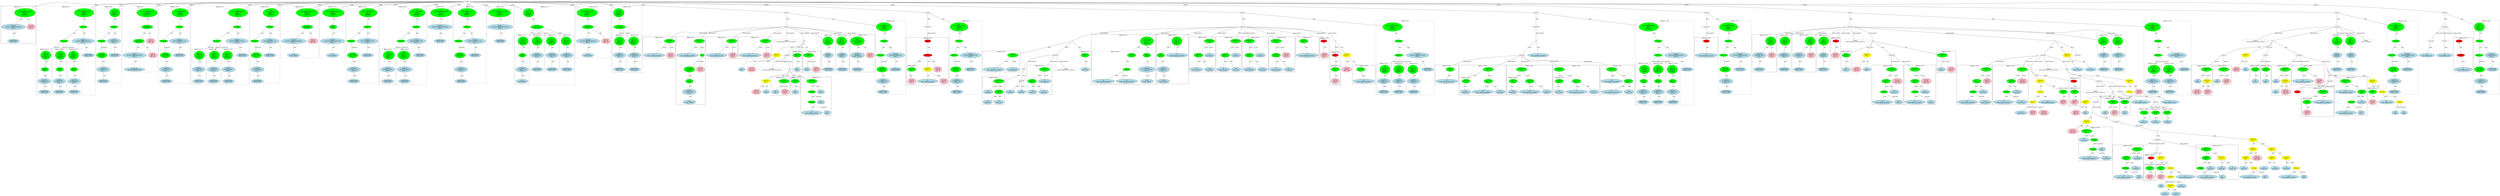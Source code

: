 strict graph "" {
	graph [bb="0,0,27448,2612.5"];
	node [label="\N"];
	subgraph cluster52 {
		graph [bb="3113,2032.2,3493,2535.5",
			label="dijkstra.c:54:5",
			lheight=0.21,
			lp="3303,2524",
			lwidth=1.10
		];
		54	[fillcolor=lightblue,
			height=0.74639,
			label="IdentifierType
names: ['int']",
			pos="3248,2067.1",
			style="filled,dashed",
			width=1.8463];
		53	[fillcolor=lightblue,
			height=1.041,
			label="TypeDecl
declname: dijkstra_checksum
quals: []",
			pos="3248,2256.4",
			style=filled,
			width=3.5159];
		53 -- 54	[label=type,
			lp="3260,2172.2",
			pos="3248,2218.9 3248,2182.1 3248,2126.4 3248,2094"];
		52	[fillcolor=green,
			height=1.6303,
			label="Decl
name: dijkstra_checksum
quals: []
storage: []
funcspec: []",
			pos="3375,2445.8",
			style=filled,
			width=3.0641];
		52 -- 53	[label=type,
			lp="3334,2361.6",
			pos="3338.1,2390.4 3316.9,2359.1 3291,2320.8 3272.3,2293.3"];
		55	[fillcolor=pink,
			height=1.041,
			label="Constant
type: int
value: 0",
			pos="3439,2256.4",
			style=filled,
			width=1.2767];
		52 -- 55	[label=init,
			lp="3414.5,2361.6",
			pos="3394.5,2387.8 3405.1,2356.8 3417.8,2319.4 3427,2292.7"];
	}
	subgraph cluster86 {
		graph [bb="4847,1345.5,5497,2535.5",
			label="dijkstra.c:62:6",
			lheight=0.21,
			lp="5172,2524",
			lwidth=1.10,
			style=dashed
		];
		subgraph cluster89 {
			graph [bb="4855,1353.5,5017,1967.4",
				label="dijkstra.c:62:28",
				lheight=0.21,
				lp="4936,1955.9",
				lwidth=1.18,
				style=dashed
			];
			92	[fillcolor=lightblue,
				height=0.74639,
				label="IdentifierType
names: ['int']",
				pos="4936,1388.4",
				style="filled,dashed",
				width=1.8463];
			91	[fillcolor=lightblue,
				height=1.041,
				label="TypeDecl
declname: node
quals: []",
				pos="4936,1530.7",
				style="filled,dashed",
				width=2.0231];
			91 -- 92	[label=type,
				lp="4948,1461.8",
				pos="4936,1493.2 4936,1468.9 4936,1437.4 4936,1415.5"];
			90	[fillcolor=green,
				height=0.74639,
				label="PtrDecl
quals: []",
				pos="4942,1688.3",
				style="filled,dashed",
				width=1.2178];
			90 -- 91	[label=type,
				lp="4951,1604.1",
				pos="4941,1661.3 4940,1635.8 4938.5,1596.9 4937.4,1568.4"];
			89	[fillcolor=green,
				height=1.6303,
				label="Decl
name: node
quals: []
storage: []
funcspec: []",
				pos="4951,1877.7",
				style="filled,dashed",
				width=1.591];
			89 -- 90	[label=type,
				lp="4959,1793.5",
				pos="4948.2,1818.9 4946.6,1784.3 4944.5,1742 4943.2,1715.3"];
		}
		subgraph cluster93 {
			graph [bb="5025,1353.5,5177,1967.4",
				label="dijkstra.c:62:39",
				lheight=0.21,
				lp="5101,1955.9",
				lwidth=1.18,
				style=dashed
			];
			96	[fillcolor=lightblue,
				height=0.74639,
				label="IdentifierType
names: ['int']",
				pos="5101,1388.4",
				style="filled,dashed",
				width=1.8463];
			95	[fillcolor=lightblue,
				height=1.041,
				label="TypeDecl
declname: dist
quals: []",
				pos="5101,1530.7",
				style="filled,dashed",
				width=1.8856];
			95 -- 96	[label=type,
				lp="5113,1461.8",
				pos="5101,1493.2 5101,1468.9 5101,1437.4 5101,1415.5"];
			94	[fillcolor=green,
				height=0.74639,
				label="PtrDecl
quals: []",
				pos="5105,1688.3",
				style="filled,dashed",
				width=1.2178];
			94 -- 95	[label=type,
				lp="5115,1604.1",
				pos="5104.3,1661.3 5103.7,1635.8 5102.7,1596.9 5101.9,1568.4"];
			93	[fillcolor=green,
				height=1.6303,
				label="Decl
name: dist
quals: []
storage: []
funcspec: []",
				pos="5111,1877.7",
				style="filled,dashed",
				width=1.591];
			93 -- 94	[label=type,
				lp="5120,1793.5",
				pos="5109.2,1818.9 5108,1784.3 5106.7,1742 5105.8,1715.3"];
		}
		subgraph cluster97 {
			graph [bb="5185,1353.5,5343,1967.4",
				label="dijkstra.c:62:50",
				lheight=0.21,
				lp="5264,1955.9",
				lwidth=1.18,
				style=dashed
			];
			100	[fillcolor=lightblue,
				height=0.74639,
				label="IdentifierType
names: ['int']",
				pos="5264,1388.4",
				style="filled,dashed",
				width=1.8463];
			99	[fillcolor=lightblue,
				height=1.041,
				label="TypeDecl
declname: prev
quals: []",
				pos="5264,1530.7",
				style="filled,dashed",
				width=1.9838];
			99 -- 100	[label=type,
				lp="5276,1461.8",
				pos="5264,1493.2 5264,1468.9 5264,1437.4 5264,1415.5"];
			98	[fillcolor=green,
				height=0.74639,
				label="PtrDecl
quals: []",
				pos="5261,1688.3",
				style="filled,dashed",
				width=1.2178];
			98 -- 99	[label=type,
				lp="5274,1604.1",
				pos="5261.5,1661.3 5262,1635.8 5262.7,1596.9 5263.3,1568.4"];
			97	[fillcolor=green,
				height=1.6303,
				label="Decl
name: prev
quals: []
storage: []
funcspec: []",
				pos="5257,1877.7",
				style="filled,dashed",
				width=1.591];
			97 -- 98	[label=type,
				lp="5270,1793.5",
				pos="5258.2,1818.9 5259,1784.3 5259.9,1742 5260.4,1715.3"];
		}
		88	[fillcolor=green,
			height=0.5,
			label=ParamList,
			pos="5138,2067.1",
			style="filled,dashed",
			width=1.3179];
		88 -- 89	[label="params[0]",
			lp="5069,1982.9",
			pos="5117.5,2050.8 5093.2,2032.3 5052.2,1999.6 5021,1967.4 5008.4,1954.4 4995.9,1939.3 4984.9,1925.3"];
		88 -- 93	[label="params[1]",
			lp="5154,1982.9",
			pos="5135.5,2048.8 5131.9,2023.4 5124.9,1974.9 5119.3,1936.2"];
		88 -- 97	[label="params[2]",
			lp="5221,1982.9",
			pos="5148.6,2049.4 5165.8,2022.3 5200.6,1967.5 5226.2,1927.2"];
		87	[fillcolor=green,
			height=0.5,
			label=FuncDecl,
			pos="5206,2256.4",
			style="filled,dashed",
			width=1.2457];
		87 -- 88	[label=args,
			lp="5189.5,2172.2",
			pos="5199.8,2238.5 5186.9,2202.9 5157.1,2120.8 5144.2,2085.1"];
		101	[fillcolor=lightblue,
			height=1.041,
			label="TypeDecl
declname: dijkstra_dequeue
quals: []",
			pos="5344,2067.1",
			style="filled,dashed",
			width=3.3195];
		87 -- 101	[label=type,
			lp="5282,2172.2",
			pos="5218.2,2238.8 5240.5,2208.6 5287.9,2144.2 5317.8,2103.7"];
		102	[fillcolor=lightblue,
			height=0.74639,
			label="IdentifierType
names: ['void']",
			pos="5420,1877.7",
			style="filled,dashed",
			width=1.9053];
		101 -- 102	[label=type,
			lp="5391,1982.9",
			pos="5358.8,2029.5 5373.8,1992.6 5396.5,1936.7 5409.6,1904.3"];
		86	[fillcolor=green,
			height=1.6303,
			label="Decl
name: dijkstra_dequeue
quals: []
storage: []
funcspec: []",
			pos="5206,2445.8",
			style="filled,dashed",
			width=2.8677];
		86 -- 87	[label=type,
			lp="5218,2361.6",
			pos="5206,2387.1 5206,2348.4 5206,2300 5206,2274.7"];
	}
	subgraph cluster130 {
		graph [bb="6742,1495.9,7026,2535.5",
			label="dijkstra.c:66:5",
			lheight=0.21,
			lp="6884,2524",
			lwidth=1.10,
			style=dashed
		];
		135	[fillcolor=lightblue,
			height=0.74639,
			label="IdentifierType
names: ['void']",
			pos="6825,1530.7",
			style="filled,dashed",
			width=1.9053];
		134	[fillcolor=lightblue,
			height=1.041,
			label="TypeDecl
declname: None
quals: []",
			pos="6825,1688.3",
			style="filled,dashed",
			width=2.082];
		134 -- 135	[label=type,
			lp="6837,1604.1",
			pos="6825,1650.4 6825,1621.9 6825,1583 6825,1557.6"];
		133	[fillcolor=green,
			height=1.041,
			label="Typename
name: None
quals: []",
			pos="6809,1877.7",
			style="filled,dashed",
			width=1.6303];
		133 -- 134	[label=type,
			lp="6828,1793.5",
			pos="6812.1,1840.1 6814.9,1807.1 6819.1,1758.8 6821.9,1725.8"];
		132	[fillcolor=green,
			height=0.5,
			label=ParamList,
			pos="6805,2067.1",
			style="filled,dashed",
			width=1.3179];
		132 -- 133	[label="params[0]",
			lp="6834,1982.9",
			pos="6805.4,2048.8 6806,2018.6 6807.4,1955.7 6808.2,1915.4"];
		131	[fillcolor=green,
			height=0.5,
			label=FuncDecl,
			pos="6808,2256.4",
			style="filled,dashed",
			width=1.2457];
		131 -- 132	[label=args,
			lp="6817.5,2172.2",
			pos="6807.7,2238.1 6807.2,2202.4 6805.8,2121 6805.3,2085.3"];
		136	[fillcolor=lightblue,
			height=1.041,
			label="TypeDecl
declname: main
quals: []",
			pos="6944,2067.1",
			style="filled,dashed",
			width=2.0428];
		131 -- 136	[label=type,
			lp="6883,2172.2",
			pos="6820.1,2238.8 6842.2,2208.4 6889.6,2143 6918.9,2102.6"];
		137	[fillcolor=lightblue,
			height=0.74639,
			label="IdentifierType
names: ['int']",
			pos="6952,1877.7",
			style="filled,dashed",
			width=1.8463];
		136 -- 137	[label=type,
			lp="6959,1982.9",
			pos="6945.6,2029.5 6947.1,1992.7 6949.5,1937 6950.9,1904.6"];
		130	[fillcolor=green,
			height=1.6303,
			label="Decl
name: main
quals: []
storage: []
funcspec: []",
			pos="6808,2445.8",
			style="filled,dashed",
			width=1.6106];
		130 -- 131	[label=type,
			lp="6820,2361.6",
			pos="6808,2387.1 6808,2348.4 6808,2300 6808,2274.7"];
	}
	subgraph cluster2 {
		graph [bb="8,1653.4,404,2535.5",
			label="input.h:6:22",
			lheight=0.21,
			lp="206,2524",
			lwidth=0.93,
			style=dashed
		];
		6	[fillcolor=lightblue,
			height=0.74639,
			label="IdentifierType
names: ['unsigned', 'char']",
			pos="145,1688.3",
			style="filled,dashed",
			width=3.0838];
		5	[fillcolor=lightblue,
			height=1.041,
			label="TypeDecl
declname: dijkstra_AdjMatrix
quals: []",
			pos="145,1877.7",
			style="filled,dashed",
			width=3.5748];
		5 -- 6	[label=type,
			lp="157,1793.5",
			pos="145,1840.1 145,1803.4 145,1747.7 145,1715.2"];
		4	[fillcolor=green,
			height=0.74639,
			label="ArrayDecl
dim_quals: []",
			pos="193,2067.1",
			style="filled,dashed",
			width=1.7678];
		4 -- 5	[label=type,
			lp="185,1982.9",
			pos="186.33,2040 178.01,2007.5 163.74,1951.8 154.33,1915.1"];
		7	[fillcolor=pink,
			height=1.041,
			label="Constant
type: int
value: 100",
			pos="344,1877.7",
			style="filled,dashed",
			width=1.4535];
		4 -- 7	[label=dim,
			lp="287,1982.9",
			pos="216.91,2041.7 235.64,2022.3 261.95,1993.9 283,1967.4 296.94,1949.8 311.22,1929.2 322.45,1912.3"];
		3	[fillcolor=green,
			height=0.74639,
			label="ArrayDecl
dim_quals: []",
			pos="284,2256.4",
			style="filled,dashed",
			width=1.7678];
		3 -- 4	[label=type,
			lp="258,2172.2",
			pos="271.54,2229.8 254.16,2194 222.83,2129.5 205.46,2093.7"];
		8	[fillcolor=pink,
			height=1.041,
			label="Constant
type: int
value: 100",
			pos="327,2067.1",
			style="filled,dashed",
			width=1.4535];
		3 -- 8	[label=dim,
			lp="315,2172.2",
			pos="289.98,2229.4 297.46,2196.8 310.29,2140.8 318.72,2104.2"];
		2	[fillcolor=green,
			height=1.6303,
			label="Decl
name: dijkstra_AdjMatrix
quals: []
storage: ['extern']
funcspec: []",
			pos="284,2445.8",
			style="filled,dashed",
			width=3.1231];
		2 -- 3	[label=type,
			lp="296,2361.6",
			pos="284,2387.1 284,2352.4 284,2310.1 284,2283.4"];
	}
	subgraph cluster122 {
		graph [bb="6391,1495.9,6734,2535.5",
			label="dijkstra.c:65:6",
			lheight=0.21,
			lp="6562.5,2524",
			lwidth=1.10,
			style=dashed
		];
		127	[fillcolor=lightblue,
			height=0.74639,
			label="IdentifierType
names: ['void']",
			pos="6474,1530.7",
			style="filled,dashed",
			width=1.9053];
		126	[fillcolor=lightblue,
			height=1.041,
			label="TypeDecl
declname: None
quals: []",
			pos="6474,1688.3",
			style="filled,dashed",
			width=2.082];
		126 -- 127	[label=type,
			lp="6486,1604.1",
			pos="6474,1650.4 6474,1621.9 6474,1583 6474,1557.6"];
		125	[fillcolor=green,
			height=1.041,
			label="Typename
name: None
quals: []",
			pos="6466,1877.7",
			style="filled,dashed",
			width=1.6303];
		125 -- 126	[label=type,
			lp="6481,1793.5",
			pos="6467.6,1840.1 6469,1807.1 6471,1758.8 6472.4,1725.8"];
		124	[fillcolor=green,
			height=0.5,
			label=ParamList,
			pos="6446,2067.1",
			style="filled,dashed",
			width=1.3179];
		124 -- 125	[label="params[0]",
			lp="6483,1982.9",
			pos="6447.8,2048.8 6451.1,2018.5 6457.8,1955.3 6462.1,1915.1"];
		123	[fillcolor=green,
			height=0.5,
			label=FuncDecl,
			pos="6490,2256.4",
			style="filled,dashed",
			width=1.2457];
		123 -- 124	[label=args,
			lp="6482.5,2172.2",
			pos="6486,2238.5 6477.7,2202.9 6458.4,2120.8 6450,2085.1"];
		128	[fillcolor=lightblue,
			height=1.041,
			label="TypeDecl
declname: dijkstra_main
quals: []",
			pos="6619,2067.1",
			style="filled,dashed",
			width=2.9856];
		123 -- 128	[label=type,
			lp="6562,2172.2",
			pos="6501.4,2238.8 6522.2,2208.6 6566.6,2144.2 6594.5,2103.7"];
		129	[fillcolor=lightblue,
			height=0.74639,
			label="IdentifierType
names: ['void']",
			pos="6619,1877.7",
			style="filled,dashed",
			width=1.9053];
		128 -- 129	[label=type,
			lp="6631,1982.9",
			pos="6619,2029.5 6619,1992.7 6619,1937 6619,1904.6"];
		122	[fillcolor=green,
			height=1.6303,
			label="Decl
name: dijkstra_main
quals: []
storage: []
funcspec: []",
			pos="6490,2445.8",
			style="filled,dashed",
			width=2.5338];
		122 -- 123	[label=type,
			lp="6502,2361.6",
			pos="6490,2387.1 6490,2348.4 6490,2300 6490,2274.7"];
	}
	subgraph cluster72 {
		graph [bb="4195,1487.9,4839,2535.5",
			label="dijkstra.c:61:5",
			lheight=0.21,
			lp="4517,2524",
			lwidth=1.10,
			style=dashed
		];
		subgraph cluster75 {
			graph [bb="4203,1495.9,4365,1967.4",
				label="dijkstra.c:61:27",
				lheight=0.21,
				lp="4284,1955.9",
				lwidth=1.18,
				style=dashed
			];
			77	[fillcolor=lightblue,
				height=0.74639,
				label="IdentifierType
names: ['int']",
				pos="4284,1530.7",
				style="filled,dashed",
				width=1.8463];
			76	[fillcolor=lightblue,
				height=1.041,
				label="TypeDecl
declname: node
quals: []",
				pos="4284,1688.3",
				style="filled,dashed",
				width=2.0231];
			76 -- 77	[label=type,
				lp="4296,1604.1",
				pos="4284,1650.4 4284,1621.9 4284,1583 4284,1557.6"];
			75	[fillcolor=green,
				height=1.6303,
				label="Decl
name: node
quals: []
storage: []
funcspec: []",
				pos="4296,1877.7",
				style="filled,dashed",
				width=1.591];
			75 -- 76	[label=type,
				lp="4303,1793.5",
				pos="4292.3,1818.9 4290.4,1788.6 4288,1752.4 4286.3,1725.9"];
		}
		subgraph cluster78 {
			graph [bb="4373,1495.9,4525,1967.4",
				label="dijkstra.c:61:37",
				lheight=0.21,
				lp="4449,1955.9",
				lwidth=1.18,
				style=dashed
			];
			80	[fillcolor=lightblue,
				height=0.74639,
				label="IdentifierType
names: ['int']",
				pos="4449,1530.7",
				style="filled,dashed",
				width=1.8463];
			79	[fillcolor=lightblue,
				height=1.041,
				label="TypeDecl
declname: dist
quals: []",
				pos="4449,1688.3",
				style="filled,dashed",
				width=1.8856];
			79 -- 80	[label=type,
				lp="4461,1604.1",
				pos="4449,1650.4 4449,1621.9 4449,1583 4449,1557.6"];
			78	[fillcolor=green,
				height=1.6303,
				label="Decl
name: dist
quals: []
storage: []
funcspec: []",
				pos="4457,1877.7",
				style="filled,dashed",
				width=1.591];
			78 -- 79	[label=type,
				lp="4465,1793.5",
				pos="4454.5,1818.9 4453.2,1788.6 4451.7,1752.4 4450.6,1725.9"];
		}
		subgraph cluster81 {
			graph [bb="4533,1495.9,4691,1967.4",
				label="dijkstra.c:61:47",
				lheight=0.21,
				lp="4612,1955.9",
				lwidth=1.18,
				style=dashed
			];
			83	[fillcolor=lightblue,
				height=0.74639,
				label="IdentifierType
names: ['int']",
				pos="4612,1530.7",
				style="filled,dashed",
				width=1.8463];
			82	[fillcolor=lightblue,
				height=1.041,
				label="TypeDecl
declname: prev
quals: []",
				pos="4612,1688.3",
				style="filled,dashed",
				width=1.9838];
			82 -- 83	[label=type,
				lp="4624,1604.1",
				pos="4612,1650.4 4612,1621.9 4612,1583 4612,1557.6"];
			81	[fillcolor=green,
				height=1.6303,
				label="Decl
name: prev
quals: []
storage: []
funcspec: []",
				pos="4605,1877.7",
				style="filled,dashed",
				width=1.591];
			81 -- 82	[label=type,
				lp="4620,1793.5",
				pos="4607.2,1818.9 4608.3,1788.6 4609.6,1752.4 4610.6,1725.9"];
		}
		74	[fillcolor=green,
			height=0.5,
			label=ParamList,
			pos="4500,2067.1",
			style="filled,dashed",
			width=1.3179];
		74 -- 75	[label="params[0]",
			lp="4420,1982.9",
			pos="4476.9,2051.1 4449.7,2033 4403.8,2000.7 4369,1967.4 4355.5,1954.4 4342,1939 4330.4,1924.7"];
		74 -- 78	[label="params[1]",
			lp="4510,1982.9",
			pos="4496.1,2049.1 4490.3,2023.6 4478.9,1974.2 4470,1935.2"];
		74 -- 81	[label="params[2]",
			lp="4577,1982.9",
			pos="4509.5,2049.1 4524.5,2022.2 4554.4,1968.9 4576.8,1929"];
		73	[fillcolor=green,
			height=0.5,
			label=FuncDecl,
			pos="4711,2256.4",
			style="filled,dashed",
			width=1.2457];
		73 -- 74	[label=args,
			lp="4616.5,2172.2",
			pos="4689.1,2240.4 4662.7,2222 4617.4,2189 4582,2156.7 4556.3,2133.3 4529.4,2103 4513.7,2084.5"];
		84	[fillcolor=lightblue,
			height=1.041,
			label="TypeDecl
declname: dijkstra_enqueue
quals: []",
			pos="4711,2067.1",
			style="filled,dashed",
			width=3.3195];
		73 -- 84	[label=type,
			lp="4723,2172.2",
			pos="4711,2238.1 4711,2208 4711,2145.1 4711,2104.8"];
		85	[fillcolor=lightblue,
			height=0.74639,
			label="IdentifierType
names: ['int']",
			pos="4765,1877.7",
			style="filled,dashed",
			width=1.8463];
		84 -- 85	[label=type,
			lp="4748,1982.9",
			pos="4721.5,2029.5 4732.1,1992.7 4748.2,1937 4757.5,1904.6"];
		72	[fillcolor=green,
			height=1.6303,
			label="Decl
name: dijkstra_enqueue
quals: []
storage: []
funcspec: []",
			pos="4723,2445.8",
			style="filled,dashed",
			width=2.8677];
		72 -- 73	[label=type,
			lp="4730,2361.6",
			pos="4719.3,2387.1 4716.8,2348.4 4713.7,2300 4712.1,2274.7"];
	}
	subgraph cluster56 {
		graph [bb="3501,1495.9,3830,2535.5",
			label="dijkstra.c:59:6",
			lheight=0.21,
			lp="3665.5,2524",
			lwidth=1.10,
			style=dashed
		];
		61	[fillcolor=lightblue,
			height=0.74639,
			label="IdentifierType
names: ['void']",
			pos="3584,1530.7",
			style="filled,dashed",
			width=1.9053];
		60	[fillcolor=lightblue,
			height=1.041,
			label="TypeDecl
declname: None
quals: []",
			pos="3584,1688.3",
			style="filled,dashed",
			width=2.082];
		60 -- 61	[label=type,
			lp="3596,1604.1",
			pos="3584,1650.4 3584,1621.9 3584,1583 3584,1557.6"];
		59	[fillcolor=green,
			height=1.041,
			label="Typename
name: None
quals: []",
			pos="3572,1877.7",
			style="filled,dashed",
			width=1.6303];
		59 -- 60	[label=type,
			lp="3589,1793.5",
			pos="3574.3,1840.1 3576.5,1807.1 3579.6,1758.8 3581.7,1725.8"];
		58	[fillcolor=green,
			height=0.5,
			label=ParamList,
			pos="3556,2067.1",
			style="filled,dashed",
			width=1.3179];
		58 -- 59	[label="params[0]",
			lp="3591,1982.9",
			pos="3557.5,2048.8 3560.1,2018.6 3565.4,1955.7 3568.9,1915.4"];
		57	[fillcolor=green,
			height=0.5,
			label=FuncDecl,
			pos="3722,2256.4",
			style="filled,dashed",
			width=1.2457];
		57 -- 58	[label=args,
			lp="3642.5,2172.2",
			pos="3702,2240.1 3679,2221.7 3640.7,2189.5 3613,2156.7 3593.5,2133.7 3575.4,2103.5 3565.1,2085"];
		62	[fillcolor=lightblue,
			height=1.041,
			label="TypeDecl
declname: dijkstra_init
quals: []",
			pos="3722,2067.1",
			style="filled,dashed",
			width=2.7891];
		57 -- 62	[label=type,
			lp="3734,2172.2",
			pos="3722,2238.1 3722,2208 3722,2145.1 3722,2104.8"];
		63	[fillcolor=lightblue,
			height=0.74639,
			label="IdentifierType
names: ['void']",
			pos="3722,1877.7",
			style="filled,dashed",
			width=1.9053];
		62 -- 63	[label=type,
			lp="3734,1982.9",
			pos="3722,2029.5 3722,1992.7 3722,1937 3722,1904.6"];
		56	[fillcolor=green,
			height=1.6303,
			label="Decl
name: dijkstra_init
quals: []
storage: []
funcspec: []",
			pos="3730,2445.8",
			style="filled,dashed",
			width=2.3374];
		56 -- 57	[label=type,
			lp="3738,2361.6",
			pos="3727.5,2387.1 3725.9,2348.4 3723.8,2300 3722.7,2274.7"];
	}
	subgraph cluster47 {
		graph [bb="2693,1842.8,3105,2535.5",
			label="dijkstra.c:52:15",
			lheight=0.21,
			lp="2899,2524",
			lwidth=1.18,
			style=dashed
		];
		50	[fillcolor=lightblue,
			height=0.74639,
			label="Struct
name: _QITEM",
			pos="2833,1877.7",
			style="filled,dashed",
			width=2.0428];
		49	[fillcolor=lightblue,
			height=1.041,
			label="TypeDecl
declname: dijkstra_queueItems
quals: []",
			pos="2833,2067.1",
			style="filled,dashed",
			width=3.673];
		49 -- 50	[label=type,
			lp="2845,1982.9",
			pos="2833,2029.5 2833,1992.7 2833,1937 2833,1904.6"];
		48	[fillcolor=green,
			height=0.74639,
			label="ArrayDecl
dim_quals: []",
			pos="2981,2256.4",
			style="filled,dashed",
			width=1.7678];
		48 -- 49	[label=type,
			lp="2932,2172.2",
			pos="2961.3,2230.6 2935.7,2198.1 2890.7,2141.1 2861.4,2104"];
		51	[fillcolor=pink,
			height=1.041,
			label="Constant
type: int
value: 1000",
			pos="3040,2067.1",
			style="filled,dashed",
			width=1.5713];
		48 -- 51	[label=dim,
			lp="3019,2172.2",
			pos="2989.1,2229.8 2999.3,2197.2 3017.1,2140.8 3028.7,2104"];
		47	[fillcolor=green,
			height=1.6303,
			label="Decl
name: dijkstra_queueItems
quals: []
storage: []
funcspec: []",
			pos="2981,2445.8",
			style="filled,dashed",
			width=3.2213];
		47 -- 48	[label=type,
			lp="2993,2361.6",
			pos="2981,2387.1 2981,2352.4 2981,2310.1 2981,2283.4"];
	}
	subgraph cluster43 {
		graph [bb="2407,1842.8,2685,2535.5",
			label="dijkstra.c:51:15",
			lheight=0.21,
			lp="2546,2524",
			lwidth=1.18,
			style=dashed
		];
		46	[fillcolor=lightblue,
			height=0.74639,
			label="Struct
name: _QITEM",
			pos="2546,1877.7",
			style="filled,dashed",
			width=2.0428];
		45	[fillcolor=lightblue,
			height=1.041,
			label="TypeDecl
declname: dijkstra_queueHead
quals: []",
			pos="2546,2067.1",
			style="filled,dashed",
			width=3.6337];
		45 -- 46	[label=type,
			lp="2558,1982.9",
			pos="2546,2029.5 2546,1992.7 2546,1937 2546,1904.6"];
		44	[fillcolor=green,
			height=0.74639,
			label="PtrDecl
quals: []",
			pos="2552,2256.4",
			style="filled,dashed",
			width=1.2178];
		44 -- 45	[label=type,
			lp="2561,2172.2",
			pos="2551.2,2229.4 2550.1,2197 2548.4,2141.5 2547.2,2104.8"];
		43	[fillcolor=green,
			height=1.6303,
			label="Decl
name: dijkstra_queueHead
quals: []
storage: []
funcspec: []",
			pos="2554,2445.8",
			style="filled,dashed",
			width=3.182];
		43 -- 44	[label=type,
			lp="2565,2361.6",
			pos="2553.4,2387.1 2553,2352.4 2552.6,2310.1 2552.3,2283.4"];
	}
	subgraph cluster64 {
		graph [bb="3838,1495.9,4187,2535.5",
			label="dijkstra.c:60:5",
			lheight=0.21,
			lp="4012.5,2524",
			lwidth=1.10,
			style=dashed
		];
		69	[fillcolor=lightblue,
			height=0.74639,
			label="IdentifierType
names: ['void']",
			pos="3921,1530.7",
			style="filled,dashed",
			width=1.9053];
		68	[fillcolor=lightblue,
			height=1.041,
			label="TypeDecl
declname: None
quals: []",
			pos="3921,1688.3",
			style="filled,dashed",
			width=2.082];
		68 -- 69	[label=type,
			lp="3933,1604.1",
			pos="3921,1650.4 3921,1621.9 3921,1583 3921,1557.6"];
		67	[fillcolor=green,
			height=1.041,
			label="Typename
name: None
quals: []",
			pos="3913,1877.7",
			style="filled,dashed",
			width=1.6303];
		67 -- 68	[label=type,
			lp="3928,1793.5",
			pos="3914.6,1840.1 3916,1807.1 3918,1758.8 3919.4,1725.8"];
		66	[fillcolor=green,
			height=0.5,
			label=ParamList,
			pos="3893,2067.1",
			style="filled,dashed",
			width=1.3179];
		66 -- 67	[label="params[0]",
			lp="3930,1982.9",
			pos="3894.8,2048.8 3898.1,2018.5 3904.8,1955.3 3909.1,1915.1"];
		65	[fillcolor=green,
			height=0.5,
			label=FuncDecl,
			pos="4069,2256.4",
			style="filled,dashed",
			width=1.2457];
		65 -- 66	[label=args,
			lp="3981.5,2172.2",
			pos="4047.1,2240.4 4021.8,2222.5 3979.9,2190.5 3950,2156.7 3929.9,2134 3911.9,2103.5 3901.7,2084.8"];
		70	[fillcolor=lightblue,
			height=1.041,
			label="TypeDecl
declname: dijkstra_return
quals: []",
			pos="4069,2067.1",
			style="filled,dashed",
			width=3.0641];
		65 -- 70	[label=type,
			lp="4081,2172.2",
			pos="4069,2238.1 4069,2208 4069,2145.1 4069,2104.8"];
		71	[fillcolor=lightblue,
			height=0.74639,
			label="IdentifierType
names: ['int']",
			pos="4069,1877.7",
			style="filled,dashed",
			width=1.8463];
		70 -- 71	[label=type,
			lp="4081,1982.9",
			pos="4069,2029.5 4069,1992.7 4069,1937 4069,1904.6"];
		64	[fillcolor=green,
			height=1.6303,
			label="Decl
name: dijkstra_return
quals: []
storage: []
funcspec: []",
			pos="4077,2445.8",
			style="filled,dashed",
			width=2.632];
		64 -- 65	[label=type,
			lp="4085,2361.6",
			pos="4074.5,2387.1 4072.9,2348.4 4070.8,2300 4069.7,2274.7"];
	}
	subgraph cluster111 {
		graph [bb="5869,1487.9,6383,2535.5",
			label="dijkstra.c:64:5",
			lheight=0.21,
			lp="6126,2524",
			lwidth=1.10,
			style=dashed
		];
		subgraph cluster117 {
			graph [bb="6063,1495.9,6235,1967.4",
				label="dijkstra.c:64:37",
				lheight=0.21,
				lp="6149,1955.9",
				lwidth=1.18,
				style=dashed
			];
			119	[fillcolor=lightblue,
				height=0.74639,
				label="IdentifierType
names: ['int']",
				pos="6149,1530.7",
				style="filled,dashed",
				width=1.8463];
			118	[fillcolor=lightblue,
				height=1.041,
				label="TypeDecl
declname: chEnd
quals: []",
				pos="6149,1688.3",
				style="filled,dashed",
				width=2.1802];
			118 -- 119	[label=type,
				lp="6161,1604.1",
				pos="6149,1650.4 6149,1621.9 6149,1583 6149,1557.6"];
			117	[fillcolor=green,
				height=1.6303,
				label="Decl
name: chEnd
quals: []
storage: []
funcspec: []",
				pos="6141,1877.7",
				style="filled,dashed",
				width=1.7481];
			117 -- 118	[label=type,
				lp="6156,1793.5",
				pos="6143.5,1818.9 6144.8,1788.6 6146.3,1752.4 6147.4,1725.9"];
		}
		subgraph cluster114 {
			graph [bb="5877,1495.9,6055,1967.4",
				label="dijkstra.c:64:24",
				lheight=0.21,
				lp="5966,1955.9",
				lwidth=1.18,
				style=dashed
			];
			116	[fillcolor=lightblue,
				height=0.74639,
				label="IdentifierType
names: ['int']",
				pos="5966,1530.7",
				style="filled,dashed",
				width=1.8463];
			115	[fillcolor=lightblue,
				height=1.041,
				label="TypeDecl
declname: chStart
quals: []",
				pos="5966,1688.3",
				style="filled,dashed",
				width=2.2588];
			115 -- 116	[label=type,
				lp="5978,1604.1",
				pos="5966,1650.4 5966,1621.9 5966,1583 5966,1557.6"];
			114	[fillcolor=green,
				height=1.6303,
				label="Decl
name: chStart
quals: []
storage: []
funcspec: []",
				pos="5978,1877.7",
				style="filled,dashed",
				width=1.8071];
			114 -- 115	[label=type,
				lp="5985,1793.5",
				pos="5974.3,1818.9 5972.4,1788.6 5970,1752.4 5968.3,1725.9"];
		}
		113	[fillcolor=green,
			height=0.5,
			label=ParamList,
			pos="6023,2067.1",
			style="filled,dashed",
			width=1.3179];
		113 -- 114	[label="params[0]",
			lp="6032,1982.9",
			pos="6018.9,2049.1 6012.8,2023.6 6000.9,1974.2 5991.6,1935.2"];
		113 -- 117	[label="params[1]",
			lp="6106,1982.9",
			pos="6033.5,2049.4 6050.3,2022.6 6084.2,1968.9 6109.4,1928.8"];
		112	[fillcolor=green,
			height=0.5,
			label=FuncDecl,
			pos="6023,2256.4",
			style="filled,dashed",
			width=1.2457];
		112 -- 113	[label=args,
			lp="6034.5,2172.2",
			pos="6023,2238.1 6023,2202.4 6023,2121 6023,2085.3"];
		120	[fillcolor=lightblue,
			height=1.041,
			label="TypeDecl
declname: dijkstra_find
quals: []",
			pos="6260,2067.1",
			style="filled,dashed",
			width=2.8481];
		112 -- 120	[label=type,
			lp="6146,2172.2",
			pos="6042.4,2240.1 6080.5,2209.9 6166.1,2142.3 6217.8,2101.4"];
		121	[fillcolor=lightblue,
			height=0.74639,
			label="IdentifierType
names: ['int']",
			pos="6309,1877.7",
			style="filled,dashed",
			width=1.8463];
		120 -- 121	[label=type,
			lp="6295,1982.9",
			pos="6269.6,2029.5 6279.2,1992.7 6293.7,1937 6302.2,1904.6"];
		111	[fillcolor=green,
			height=1.6303,
			label="Decl
name: dijkstra_find
quals: []
storage: []
funcspec: []",
			pos="5964,2445.8",
			style="filled,dashed",
			width=2.3963];
		111 -- 112	[label=type,
			lp="6003,2361.6",
			pos="5981.8,2388.3 5994.1,2349.3 6009.6,2300 6017.6,2274.5"];
	}
	subgraph cluster40 {
		graph [bb="2125,2032.2,2399,2535.5",
			label="dijkstra.c:50:5",
			lheight=0.21,
			lp="2262,2524",
			lwidth=1.10,
			style=dashed
		];
		42	[fillcolor=lightblue,
			height=0.74639,
			label="IdentifierType
names: ['int']",
			pos="2262,2067.1",
			style="filled,dashed",
			width=1.8463];
		41	[fillcolor=lightblue,
			height=1.041,
			label="TypeDecl
declname: dijkstra_queueNext
quals: []",
			pos="2262,2256.4",
			style="filled,dashed",
			width=3.5748];
		41 -- 42	[label=type,
			lp="2274,2172.2",
			pos="2262,2218.9 2262,2182.1 2262,2126.4 2262,2094"];
		40	[fillcolor=green,
			height=1.6303,
			label="Decl
name: dijkstra_queueNext
quals: []
storage: []
funcspec: []",
			pos="2270,2445.8",
			style="filled,dashed",
			width=3.1427];
		40 -- 41	[label=type,
			lp="2278,2361.6",
			pos="2267.5,2387.1 2266.2,2356.7 2264.7,2320.5 2263.6,2294.1"];
	}
	subgraph cluster103 {
		graph [bb="5505,1495.9,5861,2535.5",
			label="dijkstra.c:63:5",
			lheight=0.21,
			lp="5683,2524",
			lwidth=1.10,
			style=dashed
		];
		108	[fillcolor=lightblue,
			height=0.74639,
			label="IdentifierType
names: ['void']",
			pos="5588,1530.7",
			style="filled,dashed",
			width=1.9053];
		107	[fillcolor=lightblue,
			height=1.041,
			label="TypeDecl
declname: None
quals: []",
			pos="5588,1688.3",
			style="filled,dashed",
			width=2.082];
		107 -- 108	[label=type,
			lp="5600,1604.1",
			pos="5588,1650.4 5588,1621.9 5588,1583 5588,1557.6"];
		106	[fillcolor=green,
			height=1.041,
			label="Typename
name: None
quals: []",
			pos="5576,1877.7",
			style="filled,dashed",
			width=1.6303];
		106 -- 107	[label=type,
			lp="5593,1793.5",
			pos="5578.3,1840.1 5580.5,1807.1 5583.6,1758.8 5585.7,1725.8"];
		105	[fillcolor=green,
			height=0.5,
			label=ParamList,
			pos="5560,2067.1",
			style="filled,dashed",
			width=1.3179];
		105 -- 106	[label="params[0]",
			lp="5595,1982.9",
			pos="5561.5,2048.8 5564.1,2018.6 5569.4,1955.7 5572.9,1915.4"];
		104	[fillcolor=green,
			height=0.5,
			label=FuncDecl,
			pos="5611,2256.4",
			style="filled,dashed",
			width=1.2457];
		104 -- 105	[label=args,
			lp="5601.5,2172.2",
			pos="5606.4,2238.5 5596.7,2202.9 5574.4,2120.8 5564.6,2085.1"];
		109	[fillcolor=lightblue,
			height=1.041,
			label="TypeDecl
declname: dijkstra_qcount
quals: []",
			pos="5739,2067.1",
			style="filled,dashed",
			width=3.1623];
		104 -- 109	[label=type,
			lp="5683,2172.2",
			pos="5622.4,2238.8 5643,2208.6 5687,2144.2 5714.7,2103.7"];
		110	[fillcolor=lightblue,
			height=0.74639,
			label="IdentifierType
names: ['int']",
			pos="5739,1877.7",
			style="filled,dashed",
			width=1.8463];
		109 -- 110	[label=type,
			lp="5751,1982.9",
			pos="5739,2029.5 5739,1992.7 5739,1937 5739,1904.6"];
		103	[fillcolor=green,
			height=1.6303,
			label="Decl
name: dijkstra_qcount
quals: []
storage: []
funcspec: []",
			pos="5611,2445.8",
			style="filled,dashed",
			width=2.7106];
		103 -- 104	[label=type,
			lp="5623,2361.6",
			pos="5611,2387.1 5611,2348.4 5611,2300 5611,2274.7"];
	}
	subgraph cluster37 {
		graph [bb="1833,2032.2,2117,2535.5",
			label="dijkstra.c:49:5",
			lheight=0.21,
			lp="1975,2524",
			lwidth=1.10,
			style=dashed
		];
		39	[fillcolor=lightblue,
			height=0.74639,
			label="IdentifierType
names: ['int']",
			pos="1975,2067.1",
			style="filled,dashed",
			width=1.8463];
		38	[fillcolor=lightblue,
			height=1.041,
			label="TypeDecl
declname: dijkstra_queueCount
quals: []",
			pos="1975,2256.4",
			style="filled,dashed",
			width=3.7123];
		38 -- 39	[label=type,
			lp="1987,2172.2",
			pos="1975,2218.9 1975,2182.1 1975,2126.4 1975,2094"];
		37	[fillcolor=green,
			height=1.6303,
			label="Decl
name: dijkstra_queueCount
quals: []
storage: []
funcspec: []",
			pos="1983,2445.8",
			style="filled,dashed",
			width=3.2802];
		37 -- 38	[label=type,
			lp="1991,2361.6",
			pos="1980.5,2387.1 1979.2,2356.7 1977.7,2320.5 1976.6,2294.1"];
	}
	subgraph cluster17 {
		graph [bb="754,1487.9,1430,2535.5",
			label="dijkstra.c:37:8",
			lheight=0.21,
			lp="1092,2524",
			lwidth=1.10,
			style=dashed
		];
		subgraph cluster28 {
			graph [bb="1258,1495.9,1422,2156.7",
				label="dijkstra.c:41:17",
				lheight=0.21,
				lp="1340,2145.2",
				lwidth=1.18,
				style=dashed
			];
			31	[fillcolor=lightblue,
				height=0.74639,
				label="Struct
name: _QITEM",
				pos="1340,1530.7",
				style="filled,dashed",
				width=2.0428];
			30	[fillcolor=lightblue,
				height=1.041,
				label="TypeDecl
declname: next
quals: []",
				pos="1338,1688.3",
				style="filled,dashed",
				width=1.9642];
			30 -- 31	[label=type,
				lp="1351,1604.1",
				pos="1338.5,1650.4 1338.8,1621.9 1339.3,1583 1339.7,1557.6"];
			29	[fillcolor=green,
				height=0.74639,
				label="PtrDecl
quals: []",
				pos="1334,1877.7",
				style="filled,dashed",
				width=1.2178];
			29 -- 30	[label=type,
				lp="1347,1793.5",
				pos="1334.6,1850.6 1335.2,1818.2 1336.4,1762.8 1337.2,1726.1"];
			28	[fillcolor=green,
				height=1.6303,
				label="Decl
name: next
quals: []
storage: []
funcspec: []",
				pos="1330,2067.1",
				style="filled,dashed",
				width=1.591];
			28 -- 29	[label=type,
				lp="1343,1982.9",
				pos="1331.2,2008.3 1332,1973.7 1332.9,1931.3 1333.4,1904.7"];
		}
		subgraph cluster25 {
			graph [bb="1092,1653.4,1250,2156.7",
				label="dijkstra.c:40:7",
				lheight=0.21,
				lp="1171,2145.2",
				lwidth=1.10,
				style=dashed
			];
			27	[fillcolor=lightblue,
				height=0.74639,
				label="IdentifierType
names: ['int']",
				pos="1171,1688.3",
				style="filled,dashed",
				width=1.8463];
			26	[fillcolor=lightblue,
				height=1.041,
				label="TypeDecl
declname: prev
quals: []",
				pos="1171,1877.7",
				style="filled,dashed",
				width=1.9838];
			26 -- 27	[label=type,
				lp="1183,1793.5",
				pos="1171,1840.1 1171,1803.4 1171,1747.7 1171,1715.2"];
			25	[fillcolor=green,
				height=1.6303,
				label="Decl
name: prev
quals: []
storage: []
funcspec: []",
				pos="1171,2067.1",
				style="filled,dashed",
				width=1.591];
			25 -- 26	[label=type,
				lp="1183,1982.9",
				pos="1171,2008.3 1171,1978 1171,1941.7 1171,1915.3"];
		}
		subgraph cluster22 {
			graph [bb="932,1653.4,1084,2156.7",
				label="dijkstra.c:39:7",
				lheight=0.21,
				lp="1008,2145.2",
				lwidth=1.10,
				style=dashed
			];
			24	[fillcolor=lightblue,
				height=0.74639,
				label="IdentifierType
names: ['int']",
				pos="1008,1688.3",
				style="filled,dashed",
				width=1.8463];
			23	[fillcolor=lightblue,
				height=1.041,
				label="TypeDecl
declname: dist
quals: []",
				pos="1008,1877.7",
				style="filled,dashed",
				width=1.8856];
			23 -- 24	[label=type,
				lp="1020,1793.5",
				pos="1008,1840.1 1008,1803.4 1008,1747.7 1008,1715.2"];
			22	[fillcolor=green,
				height=1.6303,
				label="Decl
name: dist
quals: []
storage: []
funcspec: []",
				pos="1016,2067.1",
				style="filled,dashed",
				width=1.591];
			22 -- 23	[label=type,
				lp="1024,1982.9",
				pos="1013.5,2008.3 1012.2,1978 1010.7,1941.7 1009.6,1915.3"];
		}
		subgraph cluster19 {
			graph [bb="762,1653.4,924,2156.7",
				label="dijkstra.c:38:7",
				lheight=0.21,
				lp="843,2145.2",
				lwidth=1.10,
				style=dashed
			];
			21	[fillcolor=lightblue,
				height=0.74639,
				label="IdentifierType
names: ['int']",
				pos="843,1688.3",
				style="filled,dashed",
				width=1.8463];
			20	[fillcolor=lightblue,
				height=1.041,
				label="TypeDecl
declname: node
quals: []",
				pos="843,1877.7",
				style="filled,dashed",
				width=2.0231];
			20 -- 21	[label=type,
				lp="855,1793.5",
				pos="843,1840.1 843,1803.4 843,1747.7 843,1715.2"];
			19	[fillcolor=green,
				height=1.6303,
				label="Decl
name: node
quals: []
storage: []
funcspec: []",
				pos="855,2067.1",
				style="filled,dashed",
				width=1.591];
			19 -- 20	[label=type,
				lp="862,1982.9",
				pos="851.3,2008.3 849.36,1978 847.04,1941.7 845.34,1915.3"];
		}
		18	[fillcolor=green,
			height=0.74639,
			label="Struct
name: _QITEM",
			pos="1171,2256.4",
			style="filled,dashed",
			width=2.0428];
		18 -- 19	[label="decls[0]",
			lp="979,2172.2",
			pos="1111.9,2240.4 1060,2225.2 984.13,2198 928,2156.7 912.74,2145.5 898.75,2130.4 887.19,2115.9"];
		18 -- 22	[label="decls[1]",
			lp="1128,2172.2",
			pos="1149.7,2230.4 1132.9,2210.5 1108.8,2181.9 1088,2156.7 1076.3,2142.5 1063.5,2126.9 1052.1,2112.8"];
		18 -- 25	[label="decls[2]",
			lp="1193,2172.2",
			pos="1171,2229.4 1171,2202.7 1171,2160.5 1171,2125.9"];
		18 -- 28	[label="decls[3]",
			lp="1267,2172.2",
			pos="1192.1,2230.6 1217.7,2200.4 1261.3,2149 1292.6,2112.1"];
		17	[fillcolor=green,
			height=1.6303,
			label="Decl
name: None
quals: []
storage: []
funcspec: []",
			pos="1267,2445.8",
			style="filled,dashed",
			width=1.6303];
		17 -- 18	[label=type,
			lp="1239,2361.6",
			pos="1240.5,2393.1 1222.2,2357.4 1198.6,2311.3 1184.2,2283.1"];
	}
	subgraph cluster32 {
		graph [bb="1438,1842.8,1825,2535.5",
			label="dijkstra.c:47:14",
			lheight=0.21,
			lp="1631.5,2524",
			lwidth=1.18,
			style=dashed
		];
		35	[fillcolor=lightblue,
			height=0.74639,
			label="Struct
name: _NODE",
			pos="1570,1877.7",
			style="filled,dashed",
			width=1.9249];
		34	[fillcolor=lightblue,
			height=1.041,
			label="TypeDecl
declname: dijkstra_rgnNodes
quals: []",
			pos="1570,2067.1",
			style="filled,dashed",
			width=3.457];
		34 -- 35	[label=type,
			lp="1582,1982.9",
			pos="1570,2029.5 1570,1992.7 1570,1937 1570,1904.6"];
		33	[fillcolor=green,
			height=0.74639,
			label="ArrayDecl
dim_quals: []",
			pos="1708,2256.4",
			style="filled,dashed",
			width=1.7678];
		33 -- 34	[label=type,
			lp="1663,2172.2",
			pos="1689.7,2230.6 1665.8,2198.1 1623.8,2141.1 1596.4,2104"];
		36	[fillcolor=pink,
			height=1.041,
			label="Constant
type: int
value: 100",
			pos="1765,2067.1",
			style="filled,dashed",
			width=1.4535];
		33 -- 36	[label=dim,
			lp="1745,2172.2",
			pos="1715.9,2229.4 1725.9,2196.7 1743,2140.5 1754.1,2103.8"];
		32	[fillcolor=green,
			height=1.6303,
			label="Decl
name: dijkstra_rgnNodes
quals: []
storage: []
funcspec: []",
			pos="1708,2445.8",
			style="filled,dashed",
			width=3.0248];
		32 -- 33	[label=type,
			lp="1720,2361.6",
			pos="1708,2387.1 1708,2352.4 1708,2310.1 1708,2283.4"];
	}
	subgraph cluster9 {
		graph [bb="412,1645.4,746,2535.5",
			label="dijkstra.c:32:8",
			lheight=0.21,
			lp="579,2524",
			lwidth=1.10,
			style=dashed
		];
		subgraph cluster11 {
			graph [bb="420,1653.4,572,2156.7",
				label="dijkstra.c:33:7",
				lheight=0.21,
				lp="496,2145.2",
				lwidth=1.10,
				style=dashed
			];
			13	[fillcolor=lightblue,
				height=0.74639,
				label="IdentifierType
names: ['int']",
				pos="496,1688.3",
				style="filled,dashed",
				width=1.8463];
			12	[fillcolor=lightblue,
				height=1.041,
				label="TypeDecl
declname: dist
quals: []",
				pos="496,1877.7",
				style="filled,dashed",
				width=1.8856];
			12 -- 13	[label=type,
				lp="508,1793.5",
				pos="496,1840.1 496,1803.4 496,1747.7 496,1715.2"];
			11	[fillcolor=green,
				height=1.6303,
				label="Decl
name: dist
quals: []
storage: []
funcspec: []",
				pos="502,2067.1",
				style="filled,dashed",
				width=1.591];
			11 -- 12	[label=type,
				lp="511,1982.9",
				pos="500.15,2008.3 499.18,1978 498.02,1941.7 497.17,1915.3"];
		}
		subgraph cluster14 {
			graph [bb="580,1653.4,738,2156.7",
				label="dijkstra.c:34:7",
				lheight=0.21,
				lp="659,2145.2",
				lwidth=1.10,
				style=dashed
			];
			16	[fillcolor=lightblue,
				height=0.74639,
				label="IdentifierType
names: ['int']",
				pos="659,1688.3",
				style="filled,dashed",
				width=1.8463];
			15	[fillcolor=lightblue,
				height=1.041,
				label="TypeDecl
declname: prev
quals: []",
				pos="659,1877.7",
				style="filled,dashed",
				width=1.9838];
			15 -- 16	[label=type,
				lp="671,1793.5",
				pos="659,1840.1 659,1803.4 659,1747.7 659,1715.2"];
			14	[fillcolor=green,
				height=1.6303,
				label="Decl
name: prev
quals: []
storage: []
funcspec: []",
				pos="659,2067.1",
				style="filled,dashed",
				width=1.591];
			14 -- 15	[label=type,
				lp="671,1982.9",
				pos="659,2008.3 659,1978 659,1941.7 659,1915.3"];
		}
		10	[fillcolor=green,
			height=0.74639,
			label="Struct
name: _NODE",
			pos="659,2256.4",
			style="filled,dashed",
			width=1.9249];
		10 -- 11	[label="decls[0]",
			lp="616,2172.2",
			pos="638.17,2230.7 621.36,2210.8 597.13,2182 576,2156.7 563.9,2142.3 550.7,2126.5 538.85,2112.3"];
		10 -- 14	[label="decls[1]",
			lp="681,2172.2",
			pos="659,2229.4 659,2202.7 659,2160.5 659,2125.9"];
		9	[fillcolor=green,
			height=1.6303,
			label="Decl
name: None
quals: []
storage: []
funcspec: []",
			pos="674,2445.8",
			style="filled,dashed",
			width=1.6303];
		9 -- 10	[label=type,
			lp="679,2361.6",
			pos="669.38,2387.1 666.61,2352.4 663.22,2310.1 661.08,2283.4"];
	}
	subgraph cluster139 {
		graph [bb="9603,1353.5,9932,2346.1",
			label="dijkstra.c:68:6",
			lheight=0.21,
			lp="9767.5,2334.6",
			lwidth=1.10,
			style=dashed
		];
		144	[fillcolor=lightblue,
			height=0.74639,
			label="IdentifierType
names: ['void']",
			pos="9686,1388.4",
			style="filled,dashed",
			width=1.9053];
		143	[fillcolor=lightblue,
			height=1.041,
			label="TypeDecl
declname: None
quals: []",
			pos="9686,1530.7",
			style="filled,dashed",
			width=2.082];
		143 -- 144	[label=type,
			lp="9698,1461.8",
			pos="9686,1493.2 9686,1468.9 9686,1437.4 9686,1415.5"];
		142	[fillcolor=green,
			height=1.041,
			label="Typename
name: None
quals: []",
			pos="9675,1688.3",
			style="filled,dashed",
			width=1.6303];
		142 -- 143	[label=type,
			lp="9693,1604.1",
			pos="9677.6,1650.8 9679.3,1625.9 9681.7,1593.1 9683.4,1568.2"];
		141	[fillcolor=green,
			height=0.5,
			label=ParamList,
			pos="9658,1877.7",
			style="filled,dashed",
			width=1.3179];
		141 -- 142	[label="params[0]",
			lp="9693,1793.5",
			pos="9659.6,1859.4 9662.3,1829.2 9668,1766.3 9671.7,1726.1"];
		140	[fillcolor=green,
			height=0.5,
			label=FuncDecl,
			pos="9695,2067.1",
			style="filled,dashed",
			width=1.2457];
		140 -- 141	[label=args,
			lp="9690.5,1982.9",
			pos="9691.7,2049.1 9684.6,2013.5 9668.4,1931.4 9661.4,1895.7"];
		145	[fillcolor=lightblue,
			height=1.041,
			label="TypeDecl
declname: dijkstra_init
quals: []",
			pos="9824,1877.7",
			style="filled,dashed",
			width=2.7891];
		140 -- 145	[label=type,
			lp="9767,1982.9",
			pos="9706.4,2049.4 9727.2,2019.2 9771.6,1954.8 9799.5,1914.3"];
		146	[fillcolor=lightblue,
			height=0.74639,
			label="IdentifierType
names: ['void']",
			pos="9824,1688.3",
			style="filled,dashed",
			width=1.9053];
		145 -- 146	[label=type,
			lp="9836,1793.5",
			pos="9824,1840.1 9824,1803.4 9824,1747.7 9824,1715.2"];
		139	[fillcolor=green,
			height=1.6303,
			label="Decl
name: dijkstra_init
quals: []
storage: []
funcspec: []",
			pos="9695,2256.4",
			style="filled,dashed",
			width=2.3374];
		139 -- 140	[label=type,
			lp="9707,2172.2",
			pos="9695,2197.7 9695,2159 9695,2110.6 9695,2085.3"];
	}
	subgraph cluster148 {
		graph [bb="9005,1653.4,9153,2156.7",
			label="dijkstra.c:70:7",
			lheight=0.21,
			lp="9079,2145.2",
			lwidth=1.10,
			style=dashed
		];
		150	[fillcolor=lightblue,
			height=0.74639,
			label="IdentifierType
names: ['int']",
			pos="9079,1688.3",
			style="filled,dashed",
			width=1.8463];
		149	[fillcolor=lightblue,
			height=1.041,
			label="TypeDecl
declname: i
quals: []",
			pos="9077,1877.7",
			style="filled,dashed",
			width=1.5713];
		149 -- 150	[label=type,
			lp="9089,1793.5",
			pos="9077.4,1840.1 9077.8,1803.4 9078.4,1747.7 9078.7,1715.2"];
		148	[fillcolor=green,
			height=1.6303,
			label="Decl
name: i
quals: []
storage: []
funcspec: []",
			pos="9074,2067.1",
			style="filled,dashed",
			width=1.591];
		148 -- 149	[label=type,
			lp="9087,1982.9",
			pos="9074.9,2008.3 9075.4,1978 9076,1941.7 9076.4,1915.3"];
	}
	subgraph cluster151 {
		graph [bb="9161,1653.4,9309,2156.7",
			label="dijkstra.c:70:10",
			lheight=0.21,
			lp="9235,2145.2",
			lwidth=1.18,
			style=dashed
		];
		153	[fillcolor=lightblue,
			height=0.74639,
			label="IdentifierType
names: ['int']",
			pos="9235,1688.3",
			style="filled,dashed",
			width=1.8463];
		152	[fillcolor=lightblue,
			height=1.041,
			label="TypeDecl
declname: k
quals: []",
			pos="9231,1877.7",
			style="filled,dashed",
			width=1.6303];
		152 -- 153	[label=type,
			lp="9244,1793.5",
			pos="9231.8,1840.1 9232.6,1803.4 9233.8,1747.7 9234.4,1715.2"];
		151	[fillcolor=green,
			height=1.6303,
			label="Decl
name: k
quals: []
storage: []
funcspec: []",
			pos="9227,2067.1",
			style="filled,dashed",
			width=1.591];
		151 -- 152	[label=type,
			lp="9240,1982.9",
			pos="9228.2,2008.3 9228.9,1978 9229.7,1941.7 9230.2,1915.3"];
	}
	subgraph cluster154 {
		graph [bb="9317,1653.4,9595,2156.7",
			label="dijkstra.c:71:16",
			lheight=0.21,
			lp="9456,2145.2",
			lwidth=1.18
		];
		156	[fillcolor=lightblue,
			height=0.74639,
			label="IdentifierType
names: ['int']",
			pos="9401,1688.3",
			style="filled,dashed",
			width=1.8463];
		155	[fillcolor=lightblue,
			height=1.041,
			label="TypeDecl
declname: x
quals: ['volatile']",
			pos="9401,1877.7",
			style=filled,
			width=2.1017];
		155 -- 156	[label=type,
			lp="9413,1793.5",
			pos="9401,1840.1 9401,1803.4 9401,1747.7 9401,1715.2"];
		154	[fillcolor=green,
			height=1.6303,
			label="Decl
name: x
quals: ['volatile']
storage: []
funcspec: []",
			pos="9401,2067.1",
			style=filled,
			width=2.1017];
		154 -- 155	[label=type,
			lp="9413,1982.9",
			pos="9401,2008.3 9401,1978 9401,1941.7 9401,1915.3"];
		157	[fillcolor=pink,
			height=1.041,
			label="Constant
type: int
value: 0",
			pos="9541,1877.7",
			style=filled,
			width=1.2767];
		154 -- 157	[label=init,
			lp="9488.5,1982.9",
			pos="9444.3,2018.8 9458.2,2002.9 9473.2,1984.8 9486,1967.4 9499,1949.7 9512,1928.9 9522.1,1911.9"];
	}
	subgraph cluster166 {
		graph [bb="8887,1653.4,8997,1935.5",
			label="dijkstra.c:73:25",
			lheight=0.21,
			lp="8942,1924",
			lwidth=1.18
		];
		167	[fillcolor=lightblue,
			height=0.74639,
			label="ID
name: i",
			pos="8942,1688.3",
			style=filled,
			width=1.1392];
		166	[fillcolor=green,
			height=0.74639,
			label="UnaryOp
op: p++",
			pos="8942,1877.7",
			style=filled,
			width=1.316];
		166 -- 167	[label=expr,
			lp="8954.5,1793.5",
			pos="8942,1850.6 8942,1814.9 8942,1751.2 8942,1715.4"];
	}
	subgraph cluster160 {
		graph [bb="8671,1642.8,8879,1935.5",
			label="dijkstra.c:73:9",
			lheight=0.21,
			lp="8775,1924",
			lwidth=1.10
		];
		161	[fillcolor=lightblue,
			height=0.74639,
			label="ID
name: i",
			pos="8720,1688.3",
			style=filled,
			width=1.1392];
		160	[fillcolor=green,
			height=0.74639,
			label="Assignment
op: =",
			pos="8791,1877.7",
			style=filled,
			width=1.6106];
		160 -- 161	[label=lvalue,
			lp="8778,1793.5",
			pos="8781.3,1851 8767.7,1815.1 8743.1,1750.4 8729.6,1714.6"];
		162	[fillcolor=pink,
			height=1.041,
			label="Constant
type: int
value: 0",
			pos="8825,1688.3",
			style=filled,
			width=1.2767];
		160 -- 162	[label=rvalue,
			lp="8823,1793.5",
			pos="8795.7,1850.6 8801.6,1818 8811.8,1762.1 8818.4,1725.4"];
	}
	subgraph cluster171 {
		graph [bb="8423,1342.9,8635,1588.6",
			label="dijkstra.c:75:11",
			lheight=0.21,
			lp="8529,1577.1",
			lwidth=1.18
		];
		172	[fillcolor=lightblue,
			height=0.74639,
			label="ID
name: k",
			pos="8474,1388.4",
			style=filled,
			width=1.1982];
		171	[fillcolor=green,
			height=0.74639,
			label="Assignment
op: =",
			pos="8569,1530.7",
			style=filled,
			width=1.6106];
		171 -- 172	[label=lvalue,
			lp="8544,1461.8",
			pos="8552.2,1505 8534.8,1479.2 8507.6,1439 8490.3,1413.4"];
		173	[fillcolor=pink,
			height=1.041,
			label="Constant
type: int
value: 0",
			pos="8581,1388.4",
			style=filled,
			width=1.2767];
		171 -- 173	[label=rvalue,
			lp="8592,1461.8",
			pos="8571.2,1503.7 8573.1,1481.8 8575.8,1450.3 8577.9,1425.9"];
	}
	subgraph cluster177 {
		graph [bb="8643,1353.5,8753,1588.6",
			label="dijkstra.c:75:27",
			lheight=0.21,
			lp="8698,1577.1",
			lwidth=1.18
		];
		178	[fillcolor=lightblue,
			height=0.74639,
			label="ID
name: k",
			pos="8698,1388.4",
			style=filled,
			width=1.1982];
		177	[fillcolor=green,
			height=0.74639,
			label="UnaryOp
op: p++",
			pos="8698,1530.7",
			style=filled,
			width=1.316];
		177 -- 178	[label=expr,
			lp="8710.5,1461.8",
			pos="8698,1503.7 8698,1478.5 8698,1440.5 8698,1415.3"];
	}
	subgraph cluster179 {
		graph [bb="8761,1074.8,9101,1588.6",
			label="dijkstra.c:76:7",
			lheight=0.21,
			lp="8931,1577.1",
			lwidth=1.10
		];
		182	[fillcolor=lightblue,
			height=0.74639,
			label="ID
name: dijkstra_AdjMatrix",
			pos="8881,1109.7",
			style=filled,
			width=3.1231];
		181	[fillcolor=green,
			height=0.5,
			label=ArrayRef,
			pos="8881,1252",
			style=filled,
			width=1.2277];
		181 -- 182	[label=name,
			lp="8896.5,1183.1",
			pos="8881,1233.8 8881,1209.5 8881,1165 8881,1136.6"];
		183	[fillcolor=lightblue,
			height=0.74639,
			label="ID
name: i",
			pos="9052,1109.7",
			style=filled,
			width=1.1392];
		181 -- 183	[label=subscript,
			lp="9012.5,1183.1",
			pos="8894.6,1234.8 8904.6,1223.6 8919.1,1208.9 8934,1198.6 8961.3,1179.7 8975.3,1187.4 9002,1167.6 9014.5,1158.3 9026.1,1145.5 9034.9,\
1134.4"];
		180	[fillcolor=green,
			height=0.5,
			label=ArrayRef,
			pos="8881,1388.4",
			style=filled,
			width=1.2277];
		180 -- 181	[label=name,
			lp="8896.5,1325.4",
			pos="8881,1370.4 8881,1344.7 8881,1296.2 8881,1270.3"];
		184	[fillcolor=lightblue,
			height=0.74639,
			label="ID
name: k",
			pos="8986,1252",
			style=filled,
			width=1.1982];
		180 -- 184	[label=subscript,
			lp="8957.5,1325.4",
			pos="8893.9,1370.9 8912.4,1347.2 8946.6,1303.4 8967.7,1276.4"];
		179	[fillcolor=green,
			height=0.74639,
			label="Assignment
op: ^=",
			pos="8881,1530.7",
			style=filled,
			width=1.6106];
		179 -- 180	[label=lvalue,
			lp="8898,1461.8",
			pos="8881,1503.7 8881,1475.3 8881,1430.7 8881,1406.5"];
		185	[fillcolor=lightblue,
			height=0.74639,
			label="ID
name: x",
			pos="8986,1388.4",
			style=filled,
			width=1.1982];
		179 -- 185	[label=rvalue,
			lp="8953,1461.8",
			pos="8899.5,1505 8919,1479 8949.3,1438.5 8968.4,1413"];
	}
	subgraph cluster189 {
		graph [bb="7034,1832.2,7386,2124.9",
			label="dijkstra.c:80:3",
			lheight=0.21,
			lp="7210,2113.4",
			lwidth=1.10
		];
		190	[fillcolor=lightblue,
			height=0.74639,
			label="ID
name: dijkstra_queueNext",
			pos="7155,1877.7",
			style=filled,
			width=3.1427];
		189	[fillcolor=green,
			height=0.74639,
			label="Assignment
op: =",
			pos="7320,2067.1",
			style=filled,
			width=1.6106];
		189 -- 190	[label=lvalue,
			lp="7269,1982.9",
			pos="7298.8,2041.9 7267.5,2006.5 7209.4,1940.5 7177.5,1904.2"];
		191	[fillcolor=pink,
			height=1.041,
			label="Constant
type: int
value: 0",
			pos="7332,1877.7",
			style=filled,
			width=1.2767];
		189 -- 191	[label=rvalue,
			lp="7342,1982.9",
			pos="7321.7,2040 7323.7,2007.5 7327.3,1951.8 7329.7,1915.1"];
	}
	subgraph cluster192 {
		graph [bb="7394,1217.2,7712,2124.9",
			label="dijkstra.c:81:3",
			lheight=0.21,
			lp="7553,2113.4",
			lwidth=1.10
		];
		193	[fillcolor=lightblue,
			height=0.74639,
			label="ID
name: dijkstra_queueHead",
			pos="7517,1877.7",
			style=filled,
			width=3.182];
		192	[fillcolor=green,
			height=0.74639,
			label="Assignment
op: =",
			pos="7646,2067.1",
			style=filled,
			width=1.6106];
		192 -- 193	[label=lvalue,
			lp="7610,1982.9",
			pos="7628.9,2041.2 7604.3,2005.5 7559.4,1940.3 7534.6,1904.3"];
		194	[fillcolor=green,
			height=0.5,
			label=Cast,
			pos="7677,1877.7",
			style=filled,
			width=0.75];
		192 -- 194	[label=rvalue,
			lp="7677,1982.9",
			pos="7650.3,2040 7656.8,2001 7668.8,1928.5 7674.2,1895.6"];
		195	[fillcolor=green,
			height=1.041,
			label="Typename
name: None
quals: []",
			pos="7535,1688.3",
			style=filled,
			width=1.6303];
		194 -- 195	[label=to_type,
			lp="7643.5,1793.5",
			pos="7668.3,1860.6 7661.5,1848.7 7651.5,1832.2 7641,1819 7634,1810.1 7630.7,1809.3 7623,1801 7599.8,1776.1 7576,1745.6 7559,1722.7"];
		199	[fillcolor=pink,
			height=1.041,
			label="Constant
type: int
value: 0",
			pos="7658,1688.3",
			style=filled,
			width=1.2767];
		194 -- 199	[label=expr,
			lp="7681.5,1793.5",
			pos="7675.2,1859.4 7672.2,1829.1 7665.8,1766 7661.7,1725.7"];
		196	[fillcolor=green,
			height=0.74639,
			label="PtrDecl
quals: []",
			pos="7535,1530.7",
			style=filled,
			width=1.2178];
		195 -- 196	[label=type,
			lp="7547,1604.1",
			pos="7535,1650.4 7535,1621.9 7535,1583 7535,1557.6"];
		198	[fillcolor=lightblue,
			height=0.74639,
			label="Struct
name: _QITEM",
			pos="7535,1252",
			style=filled,
			width=2.0428];
		197	[fillcolor=lightblue,
			height=1.041,
			label="TypeDecl
declname: None
quals: []",
			pos="7535,1388.4",
			style=filled,
			width=2.082];
		197 -- 198	[label=type,
			lp="7547,1325.4",
			pos="7535,1350.7 7535,1328 7535,1299.4 7535,1279.1"];
		196 -- 197	[label=type,
			lp="7547,1461.8",
			pos="7535,1503.7 7535,1481.8 7535,1450.3 7535,1425.9"];
	}
	subgraph cluster200 {
		graph [bb="7720,1832.2,8066,2124.9",
			label="dijkstra.c:83:3",
			lheight=0.21,
			lp="7893,2113.4",
			lwidth=1.10
		];
		201	[fillcolor=lightblue,
			height=0.74639,
			label="ID
name: dijkstra_checksum",
			pos="7838,1877.7",
			style=filled,
			width=3.0641];
		200	[fillcolor=green,
			height=0.74639,
			label="Assignment
op: =",
			pos="8000,2067.1",
			style=filled,
			width=1.6106];
		200 -- 201	[label=lvalue,
			lp="7950,1982.9",
			pos="7979.2,2041.9 7948.5,2006.5 7891.4,1940.5 7860.1,1904.2"];
		202	[fillcolor=pink,
			height=1.041,
			label="Constant
type: int
value: 0",
			pos="8012,1877.7",
			style=filled,
			width=1.2767];
		200 -- 202	[label=rvalue,
			lp="8022,1982.9",
			pos="8001.7,2040 8003.7,2007.5 8007.3,1951.8 8009.7,1915.1"];
	}
	subgraph cluster204 {
		graph [bb="10415,1353.5,10764,2346.1",
			label="dijkstra.c:86:5",
			lheight=0.21,
			lp="10590,2334.6",
			lwidth=1.10,
			style=dashed
		];
		209	[fillcolor=lightblue,
			height=0.74639,
			label="IdentifierType
names: ['void']",
			pos="10498,1388.4",
			style="filled,dashed",
			width=1.9053];
		208	[fillcolor=lightblue,
			height=1.041,
			label="TypeDecl
declname: None
quals: []",
			pos="10498,1530.7",
			style="filled,dashed",
			width=2.082];
		208 -- 209	[label=type,
			lp="10510,1461.8",
			pos="10498,1493.2 10498,1468.9 10498,1437.4 10498,1415.5"];
		207	[fillcolor=green,
			height=1.041,
			label="Typename
name: None
quals: []",
			pos="10486,1688.3",
			style="filled,dashed",
			width=1.6303];
		207 -- 208	[label=type,
			lp="10504,1604.1",
			pos="10489,1650.8 10491,1625.9 10493,1593.1 10495,1568.2"];
		206	[fillcolor=green,
			height=0.5,
			label=ParamList,
			pos="10470,1877.7",
			style="filled,dashed",
			width=1.3179];
		206 -- 207	[label="params[0]",
			lp="10505,1793.5",
			pos="10471,1859.4 10474,1829.2 10479,1766.3 10483,1726.1"];
		205	[fillcolor=green,
			height=0.5,
			label=FuncDecl,
			pos="10518,2067.1",
			style="filled,dashed",
			width=1.2457];
		205 -- 206	[label=args,
			lp="10508,1982.9",
			pos="10513,2049 10508,2033.7 10501,2010.6 10496,1990.4 10487,1957 10478,1917.7 10474,1895.8"];
		210	[fillcolor=lightblue,
			height=1.041,
			label="TypeDecl
declname: dijkstra_return
quals: []",
			pos="10646,1877.7",
			style="filled,dashed",
			width=3.0641];
		205 -- 210	[label=type,
			lp="10590,1982.9",
			pos="10529,2049.4 10550,2019.2 10594,1954.8 10622,1914.3"];
		211	[fillcolor=lightblue,
			height=0.74639,
			label="IdentifierType
names: ['int']",
			pos="10646,1688.3",
			style="filled,dashed",
			width=1.8463];
		210 -- 211	[label=type,
			lp="10658,1793.5",
			pos="10646,1840.1 10646,1803.4 10646,1747.7 10646,1715.2"];
		204	[fillcolor=green,
			height=1.6303,
			label="Decl
name: dijkstra_return
quals: []
storage: []
funcspec: []",
			pos="10518,2256.4",
			style="filled,dashed",
			width=2.632];
		204 -- 205	[label=type,
			lp="10530,2172.2",
			pos="10518,2197.7 10518,2159 10518,2110.6 10518,2085.3"];
	}
	subgraph cluster213 {
		graph [bb="9940,1477.3,10407,2116.1",
			label="dijkstra.c:88:3",
			lheight=0.21,
			lp="10174,2104.6",
			lwidth=1.10
		];
		subgraph cluster219 {
			graph [bb="9948,1485.3,10058,1746.2",
				label="dijkstra.c:88:47",
				lheight=0.21,
				lp="10003,1734.7",
				lwidth=1.18,
				style=dashed
			];
			220	[fillcolor=pink,
				height=1.041,
				label="Constant
type: int
value: 1",
				pos="10002,1530.7",
				style=filled,
				width=1.2767];
			219	[fillcolor=green,
				height=0.74639,
				label="UnaryOp
op: -",
				pos="10003,1688.3",
				style=filled,
				width=1.316];
			219 -- 220	[label=expr,
				lp="9999.5,1604.1",
				pos="9994.4,1661.6 9989.4,1643.5 9984.5,1618.7 9987,1596.6 9988.1,1587.1 9990,1576.9 9992.2,1567.5"];
		}
		216	[fillcolor=lightblue,
			height=0.74639,
			label="ID
name: dijkstra_checksum",
			pos="10176,1530.7",
			style=filled,
			width=3.0641];
		215	[fillcolor=yellow,
			height=0.74639,
			label="BinaryOp
op: ==",
			pos="10176,1688.3",
			style=filled,
			width=1.3749];
		215 -- 216	[label=left,
			lp="10186,1604.1",
			pos="10176,1661.3 10176,1632.5 10176,1586.6 10176,1557.9"];
		217	[fillcolor=pink,
			height=1.041,
			label="Constant
type: int
value: 25",
			pos="10352,1530.7",
			style=filled,
			width=1.316];
		215 -- 217	[label=right,
			lp="10296,1604.1",
			pos="10198,1663.8 10208,1652.9 10221,1640.1 10234,1629.6 10259,1608.9 10270,1609.3 10295,1588.6 10305,1580.3 10315,1570.6 10324,1561.5"];
		214	[fillcolor=red,
			height=0.5,
			label=TernaryOp,
			pos="10176,1877.7",
			style=filled,
			width=1.3721];
		214 -- 219	[label=iffalse,
			lp="10091,1793.5",
			pos="10153,1861.7 10126,1844 10084,1812.6 10054,1778 10038,1758.7 10024,1733.3 10014,1714.6"];
		214 -- 215	[label=cond,
			lp="10190,1793.5",
			pos="10176,1859.4 10176,1826.4 10176,1754.3 10176,1715.4"];
		218	[fillcolor=pink,
			height=1.041,
			label="Constant
type: int
value: 0",
			pos="10289,1688.3",
			style=filled,
			width=1.2767];
		214 -- 218	[label=iftrue,
			lp="10244,1793.5",
			pos="10186,1860 10205,1829.2 10245,1762.7 10269,1722.4"];
		213	[fillcolor=red,
			height=0.5,
			label=Return,
			pos="10176,2067.1",
			style=filled,
			width=0.95686];
		213 -- 214	[label=expr,
			lp="10188,1982.9",
			pos="10176,2048.8 10176,2013.1 10176,1931.6 10176,1895.9"];
	}
	subgraph cluster222 {
		graph [bb="15088,1345.5,15732,2346.1",
			label="dijkstra.c:91:5",
			lheight=0.21,
			lp="15410,2334.6",
			lwidth=1.10,
			style=dashed
		];
		subgraph cluster225 {
			graph [bb="15096,1353.5,15258,1778",
				label="dijkstra.c:91:27",
				lheight=0.21,
				lp="15177,1766.5",
				lwidth=1.18,
				style=dashed
			];
			227	[fillcolor=lightblue,
				height=0.74639,
				label="IdentifierType
names: ['int']",
				pos="15177,1388.4",
				style="filled,dashed",
				width=1.8463];
			226	[fillcolor=lightblue,
				height=1.041,
				label="TypeDecl
declname: node
quals: []",
				pos="15177,1530.7",
				style="filled,dashed",
				width=2.0231];
			226 -- 227	[label=type,
				lp="15189,1461.8",
				pos="15177,1493.2 15177,1468.9 15177,1437.4 15177,1415.5"];
			225	[fillcolor=green,
				height=1.6303,
				label="Decl
name: node
quals: []
storage: []
funcspec: []",
				pos="15189,1688.3",
				style="filled,dashed",
				width=1.591];
			225 -- 226	[label=type,
				lp="15195,1604.1",
				pos="15185,1629.4 15183,1609 15181,1586.6 15180,1568.5"];
		}
		subgraph cluster228 {
			graph [bb="15266,1353.5,15418,1778",
				label="dijkstra.c:91:37",
				lheight=0.21,
				lp="15342,1766.5",
				lwidth=1.18,
				style=dashed
			];
			230	[fillcolor=lightblue,
				height=0.74639,
				label="IdentifierType
names: ['int']",
				pos="15342,1388.4",
				style="filled,dashed",
				width=1.8463];
			229	[fillcolor=lightblue,
				height=1.041,
				label="TypeDecl
declname: dist
quals: []",
				pos="15342,1530.7",
				style="filled,dashed",
				width=1.8856];
			229 -- 230	[label=type,
				lp="15354,1461.8",
				pos="15342,1493.2 15342,1468.9 15342,1437.4 15342,1415.5"];
			228	[fillcolor=green,
				height=1.6303,
				label="Decl
name: dist
quals: []
storage: []
funcspec: []",
				pos="15342,1688.3",
				style="filled,dashed",
				width=1.591];
			228 -- 229	[label=type,
				lp="15354,1604.1",
				pos="15342,1629.4 15342,1609 15342,1586.6 15342,1568.5"];
		}
		subgraph cluster231 {
			graph [bb="15426,1353.5,15584,1778",
				label="dijkstra.c:91:47",
				lheight=0.21,
				lp="15505,1766.5",
				lwidth=1.18,
				style=dashed
			];
			233	[fillcolor=lightblue,
				height=0.74639,
				label="IdentifierType
names: ['int']",
				pos="15505,1388.4",
				style="filled,dashed",
				width=1.8463];
			232	[fillcolor=lightblue,
				height=1.041,
				label="TypeDecl
declname: prev
quals: []",
				pos="15505,1530.7",
				style="filled,dashed",
				width=1.9838];
			232 -- 233	[label=type,
				lp="15517,1461.8",
				pos="15505,1493.2 15505,1468.9 15505,1437.4 15505,1415.5"];
			231	[fillcolor=green,
				height=1.6303,
				label="Decl
name: prev
quals: []
storage: []
funcspec: []",
				pos="15498,1688.3",
				style="filled,dashed",
				width=1.591];
			231 -- 232	[label=type,
				lp="15513,1604.1",
				pos="15501,1629.4 15502,1609 15503,1586.6 15503,1568.5"];
		}
		224	[fillcolor=green,
			height=0.5,
			label=ParamList,
			pos="15342,1877.7",
			style="filled,dashed",
			width=1.3179];
		224 -- 225	[label="params[0]",
			lp="15307,1793.5",
			pos="15329,1860.4 15306,1832.4 15258,1774.4 15225,1733.7"];
		224 -- 228	[label="params[1]",
			lp="15370,1793.5",
			pos="15342,1859.4 15342,1834.1 15342,1785.9 15342,1747.2"];
		224 -- 231	[label="params[2]",
			lp="15443,1793.5",
			pos="15356,1860.4 15379,1832.4 15427,1774.4 15461,1733.7"];
		223	[fillcolor=green,
			height=0.5,
			label=FuncDecl,
			pos="15342,2067.1",
			style="filled,dashed",
			width=1.2457];
		223 -- 224	[label=args,
			lp="15354,1982.9",
			pos="15342,2048.8 15342,2013.1 15342,1931.6 15342,1895.9"];
		234	[fillcolor=lightblue,
			height=1.041,
			label="TypeDecl
declname: dijkstra_enqueue
quals: []",
			pos="15538,1877.7",
			style="filled,dashed",
			width=3.3195];
		223 -- 234	[label=type,
			lp="15446,1982.9",
			pos="15359,2050.1 15390,2020 15459,1954.3 15502,1913.5"];
		235	[fillcolor=lightblue,
			height=0.74639,
			label="IdentifierType
names: ['int']",
			pos="15658,1688.3",
			style="filled,dashed",
			width=1.8463];
		234 -- 235	[label=type,
			lp="15606,1793.5",
			pos="15561,1840.5 15585,1803.5 15621,1747 15642,1714.5"];
		222	[fillcolor=green,
			height=1.6303,
			label="Decl
name: dijkstra_enqueue
quals: []
storage: []
funcspec: []",
			pos="15270,2256.4",
			style="filled,dashed",
			width=2.8677];
		222 -- 223	[label=type,
			lp="15315,2172.2",
			pos="15292,2199 15307,2160 15326,2110.7 15335,2085.1"];
	}
	subgraph cluster237 {
		graph [bb="11966,1487.9,12658,2156.7",
			label="dijkstra.c:93:17",
			lheight=0.21,
			lp="12312,2145.2",
			lwidth=1.18
		];
		subgraph cluster241 {
			graph [bb="11974,1495.9,12466,1935.5",
				label="dijkstra.c:93:29",
				lheight=0.21,
				lp="12220,1924",
				lwidth=1.18,
				style=dashed
			];
			243	[fillcolor=lightblue,
				height=0.74639,
				label="ID
name: dijkstra_queueItems",
				pos="12098,1530.7",
				style=filled,
				width=3.2213];
			242	[fillcolor=green,
				height=0.5,
				label=ArrayRef,
				pos="12345,1688.3",
				style=filled,
				width=1.2277];
			242 -- 243	[label=name,
				lp="12236,1604.1",
				pos="12322,1672.7 12279,1646 12189,1589.1 12137,1556.3"];
			244	[fillcolor=lightblue,
				height=0.74639,
				label="ID
name: dijkstra_queueNext",
				pos="12345,1530.7",
				style=filled,
				width=3.1427];
			242 -- 244	[label=subscript,
				lp="12330,1604.1",
				pos="12331,1671.1 12317,1653.3 12298,1623.7 12306,1596.6 12310,1582.7 12318,1568.7 12325,1557.4"];
			241	[fillcolor=green,
				height=0.74639,
				label="UnaryOp
op: &",
				pos="12394,1877.7",
				style=filled,
				width=1.316];
			241 -- 242	[label=expr,
				lp="12358,1793.5",
				pos="12374,1853.2 12364,1839 12352,1820.1 12346,1801 12336,1768.6 12339,1728.7 12342,1706.4"];
		}
		240	[fillcolor=lightblue,
			height=0.74639,
			label="Struct
name: _QITEM",
			pos="12562,1530.7",
			style=filled,
			width=2.0428];
		239	[fillcolor=lightblue,
			height=1.041,
			label="TypeDecl
declname: newItem
quals: []",
			pos="12562,1688.3",
			style=filled,
			width=2.4552];
		239 -- 240	[label=type,
			lp="12574,1604.1",
			pos="12562,1650.4 12562,1621.9 12562,1583 12562,1557.6"];
		238	[fillcolor=green,
			height=0.74639,
			label="PtrDecl
quals: []",
			pos="12562,1877.7",
			style=filled,
			width=1.2178];
		238 -- 239	[label=type,
			lp="12574,1793.5",
			pos="12562,1850.6 12562,1818.2 12562,1762.8 12562,1726.1"];
		237	[fillcolor=green,
			height=1.6303,
			label="Decl
name: newItem
quals: []
storage: []
funcspec: []",
			pos="12562,2067.1",
			style=filled,
			width=2.0035];
		237 -- 241	[label=init,
			lp="12474,1982.9",
			pos="12509,2027.6 12487,2010.6 12463,1989.5 12445,1967.4 12429,1947.9 12415,1922.5 12406,1903.9"];
		237 -- 238	[label=type,
			lp="12574,1982.9",
			pos="12562,2008.3 12562,1973.7 12562,1931.3 12562,1904.7"];
	}
	subgraph cluster245 {
		graph [bb="12666,1495.9,13017,2156.7",
			label="dijkstra.c:94:17",
			lheight=0.21,
			lp="12842,2145.2",
			lwidth=1.18
		];
		248	[fillcolor=lightblue,
			height=0.74639,
			label="Struct
name: _QITEM",
			pos="12748,1530.7",
			style=filled,
			width=2.0428];
		247	[fillcolor=lightblue,
			height=1.041,
			label="TypeDecl
declname: last
quals: []",
			pos="12744,1688.3",
			style=filled,
			width=1.866];
		247 -- 248	[label=type,
			lp="12758,1604.1",
			pos="12745,1650.4 12746,1621.9 12747,1583 12747,1557.6"];
		246	[fillcolor=green,
			height=0.74639,
			label="PtrDecl
quals: []",
			pos="12718,1877.7",
			style=filled,
			width=1.2178];
		246 -- 247	[label=type,
			lp="12742,1793.5",
			pos="12722,1850.6 12726,1818.1 12734,1762.4 12739,1725.7"];
		245	[fillcolor=green,
			height=1.6303,
			label="Decl
name: last
quals: []
storage: []
funcspec: []",
			pos="12894,2067.1",
			style=filled,
			width=1.591];
		245 -- 246	[label=type,
			lp="12802,1982.9",
			pos="12846,2034.5 12822,2016.7 12792,1992.9 12770,1967.4 12753,1948.1 12739,1922.7 12730,1904"];
		249	[fillcolor=lightblue,
			height=0.74639,
			label="ID
name: dijkstra_queueHead",
			pos="12894,1877.7",
			style=filled,
			width=3.182];
		245 -- 249	[label=init,
			lp="12904,1982.9",
			pos="12894,2008.3 12894,1973.7 12894,1931.3 12894,1904.7"];
	}
	subgraph cluster252 {
		graph [bb="14838,1495.9,15080,1746.2",
			label="dijkstra.c:96:10",
			lheight=0.21,
			lp="14959,1734.7",
			lwidth=1.18
		];
		253	[fillcolor=lightblue,
			height=0.74639,
			label="ID
name: dijkstra_queueNext",
			pos="14959,1530.7",
			style=filled,
			width=3.1427];
		252	[fillcolor=green,
			height=0.74639,
			label="UnaryOp
op: ++",
			pos="14927,1688.3",
			style=filled,
			width=1.316];
		252 -- 253	[label=expr,
			lp="14956,1604.1",
			pos="14932,1661.3 14938,1632.5 14948,1586.3 14954,1557.6"];
	}
	subgraph cluster255 {
		graph [bb="14582,1477.3,14708,1926.7",
			label="dijkstra.c:97:5",
			lheight=0.21,
			lp="14645,1915.2",
			lwidth=1.10
		];
		subgraph cluster256 {
			graph [bb="14590,1485.3,14700,1746.2",
				label="dijkstra.c:97:13",
				lheight=0.21,
				lp="14645,1734.7",
				lwidth=1.18,
				style=dashed
			];
			257	[fillcolor=pink,
				height=1.041,
				label="Constant
type: int
value: 1",
				pos="14645,1530.7",
				style=filled,
				width=1.2767];
			256	[fillcolor=green,
				height=0.74639,
				label="UnaryOp
op: -",
				pos="14645,1688.3",
				style=filled,
				width=1.316];
			256 -- 257	[label=expr,
				lp="14658,1604.1",
				pos="14645,1661.3 14645,1635.8 14645,1596.9 14645,1568.4"];
		}
		255	[fillcolor=red,
			height=0.5,
			label=Return,
			pos="14645,1877.7",
			style=filled,
			width=0.95686];
		255 -- 256	[label=expr,
			lp="14658,1793.5",
			pos="14645,1859.4 14645,1826.4 14645,1754.3 14645,1715.4"];
	}
	subgraph cluster258 {
		graph [bb="13025,1653.4,13317,2124.9",
			label="dijkstra.c:98:3",
			lheight=0.21,
			lp="13171,2113.4",
			lwidth=1.10
		];
		260	[fillcolor=lightblue,
			height=0.74639,
			label="ID
name: newItem",
			pos="13105,1688.3",
			style=filled,
			width=2.0035];
		259	[fillcolor=green,
			height=0.74639,
			label="StructRef
type: ->",
			pos="13129,1877.7",
			style=filled,
			width=1.3356];
		259 -- 260	[label=name,
			lp="13134,1793.5",
			pos="13126,1850.6 13121,1814.9 13113,1751.2 13108,1715.4"];
		261	[fillcolor=lightblue,
			height=0.74639,
			label="ID
name: node",
			pos="13252,1688.3",
			style=filled,
			width=1.5713];
		259 -- 261	[label=field,
			lp="13198,1793.5",
			pos="13145,1852.2 13169,1816.4 13212,1750.1 13236,1714.1"];
		258	[fillcolor=green,
			height=0.74639,
			label="Assignment
op: =",
			pos="13251,2067.1",
			style=filled,
			width=1.6106];
		258 -- 259	[label=lvalue,
			lp="13217,1982.9",
			pos="13234,2041 13221,2021 13202,1992.5 13186,1967.4 13172,1945.7 13156,1921 13145,1903.2"];
		262	[fillcolor=lightblue,
			height=0.74639,
			label="ID
name: node",
			pos="13252,1877.7",
			style=filled,
			width=1.5713];
		258 -- 262	[label=rvalue,
			lp="13268,1982.9",
			pos="13251,2040 13251,2004.3 13252,1940.5 13252,1904.8"];
	}
	subgraph cluster263 {
		graph [bb="13325,1653.4,13607,2124.9",
			label="dijkstra.c:99:3",
			lheight=0.21,
			lp="13466,2113.4",
			lwidth=1.10
		];
		265	[fillcolor=lightblue,
			height=0.74639,
			label="ID
name: newItem",
			pos="13405,1688.3",
			style=filled,
			width=2.0035];
		264	[fillcolor=green,
			height=0.74639,
			label="StructRef
type: ->",
			pos="13428,1877.7",
			style=filled,
			width=1.3356];
		264 -- 265	[label=name,
			lp="13434,1793.5",
			pos="13425,1850.6 13420,1814.9 13413,1751.2 13408,1715.4"];
		266	[fillcolor=lightblue,
			height=0.74639,
			label="ID
name: dist",
			pos="13547,1688.3",
			style=filled,
			width=1.4535];
		264 -- 266	[label=field,
			lp="13496,1793.5",
			pos="13444,1852.2 13466,1816.4 13508,1750.1 13531,1714.1"];
		263	[fillcolor=green,
			height=0.74639,
			label="Assignment
op: =",
			pos="13541,2067.1",
			style=filled,
			width=1.6106];
		263 -- 264	[label=lvalue,
			lp="13511,1982.9",
			pos="13526,2040.8 13504,2004.7 13464,1938.9 13443,1903.2"];
		267	[fillcolor=lightblue,
			height=0.74639,
			label="ID
name: dist",
			pos="13546,1877.7",
			style=filled,
			width=1.4535];
		263 -- 267	[label=rvalue,
			lp="13560,1982.9",
			pos="13542,2040 13543,2004.3 13544,1940.5 13545,1904.8"];
	}
	subgraph cluster268 {
		graph [bb="13615,1653.4,13903,2124.9",
			label="dijkstra.c:100:3",
			lheight=0.21,
			lp="13759,2113.4",
			lwidth=1.18
		];
		270	[fillcolor=lightblue,
			height=0.74639,
			label="ID
name: newItem",
			pos="13695,1688.3",
			style=filled,
			width=2.0035];
		269	[fillcolor=green,
			height=0.74639,
			label="StructRef
type: ->",
			pos="13695,1877.7",
			style=filled,
			width=1.3356];
		269 -- 270	[label=name,
			lp="13710,1793.5",
			pos="13695,1850.6 13695,1814.9 13695,1751.2 13695,1715.4"];
		271	[fillcolor=lightblue,
			height=0.74639,
			label="ID
name: prev",
			pos="13840,1688.3",
			style=filled,
			width=1.5321];
		269 -- 271	[label=field,
			lp="13782,1793.5",
			pos="13715,1853.1 13732,1833.3 13756,1804.2 13776,1778 13792,1756.8 13810,1732 13823,1714.1"];
		268	[fillcolor=green,
			height=0.74639,
			label="Assignment
op: =",
			pos="13695,2067.1",
			style=filled,
			width=1.6106];
		268 -- 269	[label=lvalue,
			lp="13712,1982.9",
			pos="13695,2040 13695,2004.3 13695,1940.5 13695,1904.8"];
		272	[fillcolor=lightblue,
			height=0.74639,
			label="ID
name: prev",
			pos="13816,1877.7",
			style=filled,
			width=1.5321];
		268 -- 272	[label=rvalue,
			lp="13768,1982.9",
			pos="13711,2041.2 13734,2005.3 13777,1939.6 13800,1903.7"];
	}
	subgraph cluster273 {
		graph [bb="13911,1653.4,14198,2124.9",
			label="dijkstra.c:101:3",
			lheight=0.21,
			lp="14054,2113.4",
			lwidth=1.18
		];
		275	[fillcolor=lightblue,
			height=0.74639,
			label="ID
name: newItem",
			pos="13991,1688.3",
			style=filled,
			width=2.0035];
		274	[fillcolor=green,
			height=0.74639,
			label="StructRef
type: ->",
			pos="13991,1877.7",
			style=filled,
			width=1.3356];
		274 -- 275	[label=name,
			lp="14006,1793.5",
			pos="13991,1850.6 13991,1814.9 13991,1751.2 13991,1715.4"];
		276	[fillcolor=lightblue,
			height=0.74639,
			label="ID
name: next",
			pos="14136,1688.3",
			style=filled,
			width=1.5124];
		274 -- 276	[label=field,
			lp="14078,1793.5",
			pos="14011,1853.1 14028,1833.3 14052,1804.2 14072,1778 14088,1756.8 14106,1732 14119,1714.1"];
		273	[fillcolor=green,
			height=0.74639,
			label="Assignment
op: =",
			pos="13991,2067.1",
			style=filled,
			width=1.6106];
		273 -- 274	[label=lvalue,
			lp="14008,1982.9",
			pos="13991,2040 13991,2004.3 13991,1940.5 13991,1904.8"];
		277	[fillcolor=pink,
			height=1.041,
			label="Constant
type: int
value: 0",
			pos="14103,1877.7",
			style=filled,
			width=1.2767];
		273 -- 277	[label=rvalue,
			lp="14060,1982.9",
			pos="14006,2040.8 14026,2007.4 14061,1948.6 14083,1911.7"];
	}
	subgraph cluster279 {
		graph [bb="11838,1653.4,11958,1935.5",
			label="dijkstra.c:103:9",
			lheight=0.21,
			lp="11898,1924",
			lwidth=1.18,
			style=dashed
		];
		280	[fillcolor=lightblue,
			height=0.74639,
			label="ID
name: last",
			pos="11898,1688.3",
			style="filled,dashed",
			width=1.4339];
		279	[fillcolor=green,
			height=0.74639,
			label="UnaryOp
op: !",
			pos="11895,1877.7",
			style="filled,dashed",
			width=1.316];
		279 -- 280	[label=expr,
			lp="11908,1793.5",
			pos="11895,1850.6 11896,1814.9 11897,1751.2 11898,1715.4"];
	}
	subgraph cluster281 {
		graph [bb="10773,1653.4,11181,1935.5",
			label="dijkstra.c:104:5",
			lheight=0.21,
			lp="10977,1924",
			lwidth=1.18
		];
		282	[fillcolor=lightblue,
			height=0.74639,
			label="ID
name: dijkstra_queueHead",
			pos="10896,1688.3",
			style=filled,
			width=3.182];
		281	[fillcolor=green,
			height=0.74639,
			label="Assignment
op: =",
			pos="11101,1877.7",
			style=filled,
			width=1.6106];
		281 -- 282	[label=lvalue,
			lp="11033,1793.5",
			pos="11075,1853.3 11037,1817.9 10963,1750.9 10924,1714.4"];
		283	[fillcolor=lightblue,
			height=0.74639,
			label="ID
name: newItem",
			pos="11101,1688.3",
			style=filled,
			width=2.0035];
		281 -- 283	[label=rvalue,
			lp="11118,1793.5",
			pos="11101,1850.6 11101,1814.9 11101,1751.2 11101,1715.4"];
	}
	subgraph cluster290 {
		graph [bb="10772,1217.2,11018,1588.6",
			label="dijkstra.c:109:7",
			lheight=0.21,
			lp="10895,1577.1",
			lwidth=1.18
		];
		291	[fillcolor=lightblue,
			height=0.74639,
			label="ID
name: last",
			pos="10837,1388.4",
			style=filled,
			width=1.4339];
		290	[fillcolor=green,
			height=0.74639,
			label="Assignment
op: =",
			pos="10952,1530.7",
			style=filled,
			width=1.6106];
		290 -- 291	[label=lvalue,
			lp="10918,1461.8",
			pos="10932,1505.3 10911,1479.5 10878,1439.2 10857,1413.6"];
		292	[fillcolor=green,
			height=0.74639,
			label="StructRef
type: ->",
			pos="10955,1388.4",
			style=filled,
			width=1.3356];
		290 -- 292	[label=rvalue,
			lp="10970,1461.8",
			pos="10953,1503.7 10953,1478.5 10954,1440.5 10954,1415.3"];
		293	[fillcolor=lightblue,
			height=0.74639,
			label="ID
name: last",
			pos="10832,1252",
			style=filled,
			width=1.4339];
		292 -- 293	[label=name,
			lp="10920,1325.4",
			pos="10934,1364 10911,1339.5 10876,1301.2 10854,1276.6"];
		294	[fillcolor=lightblue,
			height=0.74639,
			label="ID
name: next",
			pos="10956,1252",
			style=filled,
			width=1.5124];
		292 -- 294	[label=field,
			lp="10968,1325.4",
			pos="10955,1361.5 10955,1337.8 10956,1303.1 10956,1279.3"];
	}
	subgraph cluster295 {
		graph [bb="11264,1353.5,11538,1746.2",
			label="dijkstra.c:110:5",
			lheight=0.21,
			lp="11401,1734.7",
			lwidth=1.18
		];
		297	[fillcolor=lightblue,
			height=0.74639,
			label="ID
name: last",
			pos="11325,1388.4",
			style=filled,
			width=1.4339];
		296	[fillcolor=green,
			height=0.74639,
			label="StructRef
type: ->",
			pos="11320,1530.7",
			style=filled,
			width=1.3356];
		296 -- 297	[label=name,
			lp="11338,1461.8",
			pos="11321,1503.7 11322,1478.5 11323,1440.5 11324,1415.3"];
		298	[fillcolor=lightblue,
			height=0.74639,
			label="ID
name: next",
			pos="11449,1388.4",
			style=filled,
			width=1.5124];
		296 -- 298	[label=field,
			lp="11400,1461.8",
			pos="11341,1506.6 11365,1480.7 11403,1439.1 11427,1413.1"];
		295	[fillcolor=green,
			height=0.74639,
			label="Assignment
op: =",
			pos="11458,1688.3",
			style=filled,
			width=1.6106];
		295 -- 296	[label=lvalue,
			lp="11406,1604.1",
			pos="11436,1663 11410,1633.5 11367,1584.2 11341,1555.1"];
		299	[fillcolor=lightblue,
			height=0.74639,
			label="ID
name: newItem",
			pos="11458,1530.7",
			style=filled,
			width=2.0035];
		295 -- 299	[label=rvalue,
			lp="11475,1604.1",
			pos="11458,1661.3 11458,1632.5 11458,1586.6 11458,1557.9"];
	}
	subgraph cluster300 {
		graph [bb="14206,1842.8,14458,2124.9",
			label="dijkstra.c:112:3",
			lheight=0.21,
			lp="14332,2113.4",
			lwidth=1.18
		];
		301	[fillcolor=lightblue,
			height=0.74639,
			label="ID
name: dijkstra_queueCount",
			pos="14332,1877.7",
			style=filled,
			width=3.2802];
		300	[fillcolor=green,
			height=0.74639,
			label="UnaryOp
op: p++",
			pos="14296,2067.1",
			style=filled,
			width=1.316];
		300 -- 301	[label=expr,
			lp="14324,1982.9",
			pos="14301,2040 14308,2004.3 14320,1940.5 14327,1904.8"];
	}
	subgraph cluster302 {
		graph [bb="14466,1832.2,14574,2116.1",
			label="dijkstra.c:113:3",
			lheight=0.21,
			lp="14520,2104.6",
			lwidth=1.18
		];
		303	[fillcolor=pink,
			height=1.041,
			label="Constant
type: int
value: 0",
			pos="14520,1877.7",
			style=filled,
			width=1.2767];
		302	[fillcolor=red,
			height=0.5,
			label=Return,
			pos="14514,2067.1",
			style=filled,
			width=0.95686];
		302 -- 303	[label=expr,
			lp="14528,1982.9",
			pos="14515,2048.8 14516,2018.6 14518,1955.7 14519,1915.4"];
	}
	subgraph cluster305 {
		graph [bb="17928,1209.2,18578,2346.1",
			label="dijkstra.c:116:6",
			lheight=0.21,
			lp="18253,2334.6",
			lwidth=1.18,
			style=dashed
		];
		subgraph cluster308 {
			graph [bb="17936,1217.2,18098,1778",
				label="dijkstra.c:116:28",
				lheight=0.21,
				lp="18017,1766.5",
				lwidth=1.28,
				style=dashed
			];
			311	[fillcolor=lightblue,
				height=0.74639,
				label="IdentifierType
names: ['int']",
				pos="18017,1252",
				style="filled,dashed",
				width=1.8463];
			310	[fillcolor=lightblue,
				height=1.041,
				label="TypeDecl
declname: node
quals: []",
				pos="18017,1388.4",
				style="filled,dashed",
				width=2.0231];
			310 -- 311	[label=type,
				lp="18029,1325.4",
				pos="18017,1350.7 18017,1328 18017,1299.4 18017,1279.1"];
			309	[fillcolor=green,
				height=0.74639,
				label="PtrDecl
quals: []",
				pos="18023,1530.7",
				style="filled,dashed",
				width=1.2178];
			309 -- 310	[label=type,
				lp="18032,1461.8",
				pos="18022,1503.7 18021,1481.8 18020,1450.3 18019,1425.9"];
			308	[fillcolor=green,
				height=1.6303,
				label="Decl
name: node
quals: []
storage: []
funcspec: []",
				pos="18025,1688.3",
				style="filled,dashed",
				width=1.591];
			308 -- 309	[label=type,
				lp="18036,1604.1",
				pos="18024,1629.4 18024,1604.8 18024,1577.5 18023,1558"];
		}
		subgraph cluster312 {
			graph [bb="18106,1217.2,18258,1778",
				label="dijkstra.c:116:39",
				lheight=0.21,
				lp="18182,1766.5",
				lwidth=1.28,
				style=dashed
			];
			315	[fillcolor=lightblue,
				height=0.74639,
				label="IdentifierType
names: ['int']",
				pos="18182,1252",
				style="filled,dashed",
				width=1.8463];
			314	[fillcolor=lightblue,
				height=1.041,
				label="TypeDecl
declname: dist
quals: []",
				pos="18182,1388.4",
				style="filled,dashed",
				width=1.8856];
			314 -- 315	[label=type,
				lp="18194,1325.4",
				pos="18182,1350.7 18182,1328 18182,1299.4 18182,1279.1"];
			313	[fillcolor=green,
				height=0.74639,
				label="PtrDecl
quals: []",
				pos="18182,1530.7",
				style="filled,dashed",
				width=1.2178];
			313 -- 314	[label=type,
				lp="18194,1461.8",
				pos="18182,1503.7 18182,1481.8 18182,1450.3 18182,1425.9"];
			312	[fillcolor=green,
				height=1.6303,
				label="Decl
name: dist
quals: []
storage: []
funcspec: []",
				pos="18182,1688.3",
				style="filled,dashed",
				width=1.591];
			312 -- 313	[label=type,
				lp="18194,1604.1",
				pos="18182,1629.4 18182,1604.8 18182,1577.5 18182,1558"];
		}
		subgraph cluster316 {
			graph [bb="18266,1217.2,18424,1778",
				label="dijkstra.c:116:50",
				lheight=0.21,
				lp="18345,1766.5",
				lwidth=1.28,
				style=dashed
			];
			319	[fillcolor=lightblue,
				height=0.74639,
				label="IdentifierType
names: ['int']",
				pos="18345,1252",
				style="filled,dashed",
				width=1.8463];
			318	[fillcolor=lightblue,
				height=1.041,
				label="TypeDecl
declname: prev
quals: []",
				pos="18345,1388.4",
				style="filled,dashed",
				width=1.9838];
			318 -- 319	[label=type,
				lp="18357,1325.4",
				pos="18345,1350.7 18345,1328 18345,1299.4 18345,1279.1"];
			317	[fillcolor=green,
				height=0.74639,
				label="PtrDecl
quals: []",
				pos="18342,1530.7",
				style="filled,dashed",
				width=1.2178];
			317 -- 318	[label=type,
				lp="18355,1461.8",
				pos="18343,1503.7 18343,1481.8 18344,1450.3 18344,1425.9"];
			316	[fillcolor=green,
				height=1.6303,
				label="Decl
name: prev
quals: []
storage: []
funcspec: []",
				pos="18338,1688.3",
				style="filled,dashed",
				width=1.591];
			316 -- 317	[label=type,
				lp="18352,1604.1",
				pos="18339,1629.4 18340,1604.8 18341,1577.5 18341,1558"];
		}
		307	[fillcolor=green,
			height=0.5,
			label=ParamList,
			pos="18182,1877.7",
			style="filled,dashed",
			width=1.3179];
		307 -- 308	[label="params[0]",
			lp="18145,1793.5",
			pos="18168,1860.4 18145,1832.3 18096,1774 18062,1733.3"];
		307 -- 312	[label="params[1]",
			lp="18210,1793.5",
			pos="18182,1859.4 18182,1834.1 18182,1785.9 18182,1747.2"];
		307 -- 316	[label="params[2]",
			lp="18283,1793.5",
			pos="18196,1860.4 18219,1832.4 18267,1774.4 18301,1733.7"];
		306	[fillcolor=green,
			height=0.5,
			label=FuncDecl,
			pos="18182,2067.1",
			style="filled,dashed",
			width=1.2457];
		306 -- 307	[label=args,
			lp="18194,1982.9",
			pos="18182,2048.8 18182,2013.1 18182,1931.6 18182,1895.9"];
		320	[fillcolor=lightblue,
			height=1.041,
			label="TypeDecl
declname: dijkstra_dequeue
quals: []",
			pos="18400,1877.7",
			style="filled,dashed",
			width=3.3195];
		306 -- 320	[label=type,
			lp="18296,1982.9",
			pos="18200,2050.4 18235,2020.4 18312,1954.2 18360,1913.3"];
		321	[fillcolor=lightblue,
			height=0.74639,
			label="IdentifierType
names: ['void']",
			pos="18501,1688.3",
			style="filled,dashed",
			width=1.9053];
		320 -- 321	[label=type,
			lp="18459,1793.5",
			pos="18419,1840.5 18439,1803.6 18470,1747.3 18487,1714.8"];
		305	[fillcolor=green,
			height=1.6303,
			label="Decl
name: dijkstra_dequeue
quals: []
storage: []
funcspec: []",
			pos="18075,2256.4",
			style="filled,dashed",
			width=2.8677];
		305 -- 306	[label=type,
			lp="18137,2172.2",
			pos="18106,2200.5 18129,2161.2 18158,2110.8 18172,2085"];
	}
	subgraph cluster326 {
		graph [bb="16000,1345.5,16516,1746.2",
			label="dijkstra.c:119:6",
			lheight=0.21,
			lp="16258,1734.7",
			lwidth=1.18
		];
		subgraph cluster327 {
			graph [bb="16008,1353.5,16138,1588.6",
				label="dijkstra.c:119:6",
				lheight=0.21,
				lp="16073,1577.1",
				lwidth=1.18,
				style=dashed
			];
			328	[fillcolor=lightblue,
				height=0.74639,
				label="ID
name: node",
				pos="16073,1388.4",
				style=filled,
				width=1.5713];
			327	[fillcolor=green,
				height=0.74639,
				label="UnaryOp
op: *",
				pos="16080,1530.7",
				style=filled,
				width=1.316];
			327 -- 328	[label=expr,
				lp="16072,1461.8",
				pos="16070,1504.3 16066,1493.7 16062,1481 16060,1469.3 16057,1451.2 16060,1430.9 16065,1415.3"];
		}
		326	[fillcolor=green,
			height=0.74639,
			label="Assignment
op: =",
			pos="16318,1688.3",
			style=filled,
			width=1.6106];
		326 -- 327	[label=lvalue,
			lp="16176,1604.1",
			pos="16275,1670 16236,1652.8 16176,1623.8 16131,1588.6 16119,1579.1 16107,1566.6 16098,1555.7"];
		329	[fillcolor=green,
			height=0.74639,
			label="StructRef
type: ->",
			pos="16318,1530.7",
			style=filled,
			width=1.3356];
		326 -- 329	[label=rvalue,
			lp="16335,1604.1",
			pos="16318,1661.3 16318,1632.5 16318,1586.6 16318,1557.9"];
		330	[fillcolor=lightblue,
			height=0.74639,
			label="ID
name: dijkstra_queueHead",
			pos="16262,1388.4",
			style=filled,
			width=3.182];
		329 -- 330	[label=name,
			lp="16308,1461.8",
			pos="16308,1504.3 16298,1479.2 16283,1440.9 16272,1415.6"];
		331	[fillcolor=lightblue,
			height=0.74639,
			label="ID
name: node",
			pos="16451,1388.4",
			style=filled,
			width=1.5713];
		329 -- 331	[label=field,
			lp="16400,1461.8",
			pos="16340,1506.6 16364,1480.7 16404,1439.1 16429,1413.1"];
	}
	subgraph cluster332 {
		graph [bb="16524,1345.5,17022,1746.2",
			label="dijkstra.c:120:6",
			lheight=0.21,
			lp="16773,1734.7",
			lwidth=1.18
		];
		subgraph cluster333 {
			graph [bb="16532,1353.5,16652,1588.6",
				label="dijkstra.c:120:6",
				lheight=0.21,
				lp="16592,1577.1",
				lwidth=1.18,
				style=dashed
			];
			334	[fillcolor=lightblue,
				height=0.74639,
				label="ID
name: dist",
				pos="16592,1388.4",
				style=filled,
				width=1.4535];
			333	[fillcolor=green,
				height=0.74639,
				label="UnaryOp
op: *",
				pos="16595,1530.7",
				style=filled,
				width=1.316];
			333 -- 334	[label=expr,
				lp="16590,1461.8",
				pos="16586,1504.2 16583,1493.5 16580,1480.9 16578,1469.3 16576,1451.1 16579,1430.8 16583,1415.2"];
		}
		332	[fillcolor=green,
			height=0.74639,
			label="Assignment
op: =",
			pos="16685,1688.3",
			style=filled,
			width=1.6106];
		332 -- 333	[label=lvalue,
			lp="16657,1604.1",
			pos="16670,1662 16654,1632.9 16626,1585.4 16609,1556.5"];
		335	[fillcolor=green,
			height=0.74639,
			label="StructRef
type: ->",
			pos="16777,1530.7",
			style=filled,
			width=1.3356];
		332 -- 335	[label=rvalue,
			lp="16753,1604.1",
			pos="16700,1662.3 16717,1633.2 16745,1585.4 16762,1556.4"];
		336	[fillcolor=lightblue,
			height=0.74639,
			label="ID
name: dijkstra_queueHead",
			pos="16777,1388.4",
			style=filled,
			width=3.182];
		335 -- 336	[label=name,
			lp="16792,1461.8",
			pos="16777,1503.7 16777,1478.5 16777,1440.5 16777,1415.3"];
		337	[fillcolor=lightblue,
			height=0.74639,
			label="ID
name: dist",
			pos="16962,1388.4",
			style=filled,
			width=1.4535];
		335 -- 337	[label=field,
			lp="16900,1461.8",
			pos="16809,1510.3 16834,1494.2 16871,1470.1 16901,1446.3 16914,1435.9 16928,1423.4 16939,1412.7"];
	}
	subgraph cluster338 {
		graph [bb="17030,1345.5,17540,1746.2",
			label="dijkstra.c:121:6",
			lheight=0.21,
			lp="17285,1734.7",
			lwidth=1.18
		];
		subgraph cluster339 {
			graph [bb="17038,1353.5,17164,1588.6",
				label="dijkstra.c:121:6",
				lheight=0.21,
				lp="17101,1577.1",
				lwidth=1.18,
				style=dashed
			];
			340	[fillcolor=lightblue,
				height=0.74639,
				label="ID
name: prev",
				pos="17101,1388.4",
				style=filled,
				width=1.5321];
			339	[fillcolor=green,
				height=0.74639,
				label="UnaryOp
op: *",
				pos="17101,1530.7",
				style=filled,
				width=1.316];
			339 -- 340	[label=expr,
				lp="17098,1461.8",
				pos="17093,1504.1 17090,1493.4 17087,1480.9 17086,1469.3 17084,1451.1 17088,1430.7 17092,1415.2"];
		}
		338	[fillcolor=green,
			height=0.74639,
			label="Assignment
op: =",
			pos="17101,1688.3",
			style=filled,
			width=1.6106];
		338 -- 339	[label=lvalue,
			lp="17118,1604.1",
			pos="17101,1661.3 17101,1632.5 17101,1586.6 17101,1557.9"];
		341	[fillcolor=green,
			height=0.74639,
			label="StructRef
type: ->",
			pos="17289,1530.7",
			style=filled,
			width=1.3356];
		338 -- 341	[label=rvalue,
			lp="17223,1604.1",
			pos="17129,1664.3 17165,1634.5 17227,1582.8 17263,1553.5"];
		342	[fillcolor=lightblue,
			height=0.74639,
			label="ID
name: dijkstra_queueHead",
			pos="17289,1388.4",
			style=filled,
			width=3.182];
		341 -- 342	[label=name,
			lp="17304,1461.8",
			pos="17289,1503.7 17289,1478.5 17289,1440.5 17289,1415.3"];
		343	[fillcolor=lightblue,
			height=0.74639,
			label="ID
name: prev",
			pos="17477,1388.4",
			style=filled,
			width=1.5321];
		341 -- 343	[label=field,
			lp="17412,1461.8",
			pos="17320,1510.3 17346,1494 17383,1469.8 17413,1446.3 17427,1435.8 17441,1423.2 17452,1412.6"];
	}
	subgraph cluster344 {
		graph [bb="17548,1353.5,17920,1746.2",
			label="dijkstra.c:122:5",
			lheight=0.21,
			lp="17734,1734.7",
			lwidth=1.18
		];
		345	[fillcolor=lightblue,
			height=0.74639,
			label="ID
name: dijkstra_queueHead",
			pos="17671,1530.7",
			style=filled,
			width=3.182];
		344	[fillcolor=green,
			height=0.74639,
			label="Assignment
op: =",
			pos="17671,1688.3",
			style=filled,
			width=1.6106];
		344 -- 345	[label=lvalue,
			lp="17688,1604.1",
			pos="17671,1661.3 17671,1632.5 17671,1586.6 17671,1557.9"];
		346	[fillcolor=green,
			height=0.74639,
			label="StructRef
type: ->",
			pos="17852,1530.7",
			style=filled,
			width=1.3356];
		344 -- 346	[label=rvalue,
			lp="17802,1604.1",
			pos="17701,1665.1 17726,1645.6 17764,1616.3 17795,1588.6 17807,1577.9 17820,1565.3 17830,1554.7"];
		347	[fillcolor=lightblue,
			height=0.74639,
			label="ID
name: dijkstra_queueHead",
			pos="17671,1388.4",
			style=filled,
			width=3.182];
		346 -- 347	[label=name,
			lp="17798,1461.8",
			pos="17829,1507.1 17819,1497.6 17807,1486.6 17795,1477.3 17767,1454.5 17733,1431 17708,1414"];
		348	[fillcolor=lightblue,
			height=0.74639,
			label="ID
name: next",
			pos="17858,1388.4",
			style=filled,
			width=1.5124];
		346 -- 348	[label=field,
			lp="17868,1461.8",
			pos="17853,1503.7 17854,1478.5 17856,1440.5 17857,1415.3"];
	}
	subgraph cluster349 {
		graph [bb="15740,1495.9,15992,1746.2",
			label="dijkstra.c:123:5",
			lheight=0.21,
			lp="15866,1734.7",
			lwidth=1.18
		];
		350	[fillcolor=lightblue,
			height=0.74639,
			label="ID
name: dijkstra_queueCount",
			pos="15866,1530.7",
			style=filled,
			width=3.2802];
		349	[fillcolor=green,
			height=0.74639,
			label="UnaryOp
op: p--",
			pos="15902,1688.3",
			style=filled,
			width=1.316];
		349 -- 350	[label=expr,
			lp="15896,1604.1",
			pos="15896,1661.6 15889,1632.9 15879,1586.6 15872,1557.7"];
	}
	subgraph cluster352 {
		graph [bb="18846,1353.5,19202,2346.1",
			label="dijkstra.c:127:5",
			lheight=0.21,
			lp="19024,2334.6",
			lwidth=1.18,
			style=dashed
		];
		357	[fillcolor=lightblue,
			height=0.74639,
			label="IdentifierType
names: ['void']",
			pos="18929,1388.4",
			style="filled,dashed",
			width=1.9053];
		356	[fillcolor=lightblue,
			height=1.041,
			label="TypeDecl
declname: None
quals: []",
			pos="18929,1530.7",
			style="filled,dashed",
			width=2.082];
		356 -- 357	[label=type,
			lp="18941,1461.8",
			pos="18929,1493.2 18929,1468.9 18929,1437.4 18929,1415.5"];
		355	[fillcolor=green,
			height=1.041,
			label="Typename
name: None
quals: []",
			pos="18917,1688.3",
			style="filled,dashed",
			width=1.6303];
		355 -- 356	[label=type,
			lp="18935,1604.1",
			pos="18920,1650.8 18922,1625.9 18924,1593.1 18926,1568.2"];
		354	[fillcolor=green,
			height=0.5,
			label=ParamList,
			pos="18901,1877.7",
			style="filled,dashed",
			width=1.3179];
		354 -- 355	[label="params[0]",
			lp="18936,1793.5",
			pos="18902,1859.4 18905,1829.2 18910,1766.3 18914,1726.1"];
		353	[fillcolor=green,
			height=0.5,
			label=FuncDecl,
			pos="18952,2067.1",
			style="filled,dashed",
			width=1.2457];
		353 -- 354	[label=args,
			lp="18942,1982.9",
			pos="18947,2049.1 18938,2013.5 18915,1931.4 18906,1895.7"];
		358	[fillcolor=lightblue,
			height=1.041,
			label="TypeDecl
declname: dijkstra_qcount
quals: []",
			pos="19080,1877.7",
			style="filled,dashed",
			width=3.1623];
		353 -- 358	[label=type,
			lp="19024,1982.9",
			pos="18963,2049.4 18984,2019.2 19028,1954.8 19056,1914.3"];
		359	[fillcolor=lightblue,
			height=0.74639,
			label="IdentifierType
names: ['int']",
			pos="19080,1688.3",
			style="filled,dashed",
			width=1.8463];
		358 -- 359	[label=type,
			lp="19092,1793.5",
			pos="19080,1840.1 19080,1803.4 19080,1747.7 19080,1715.2"];
		352	[fillcolor=green,
			height=1.6303,
			label="Decl
name: dijkstra_qcount
quals: []
storage: []
funcspec: []",
			pos="18952,2256.4",
			style="filled,dashed",
			width=2.7106];
		352 -- 353	[label=type,
			lp="18964,2172.2",
			pos="18952,2197.7 18952,2159 18952,2110.6 18952,2085.3"];
	}
	subgraph cluster361 {
		graph [bb="18586,1842.8,18838,2116.1",
			label="dijkstra.c:129:3",
			lheight=0.21,
			lp="18712,2104.6",
			lwidth=1.18
		];
		362	[fillcolor=lightblue,
			height=0.74639,
			label="ID
name: dijkstra_queueCount",
			pos="18712,1877.7",
			style=filled,
			width=3.2802];
		361	[fillcolor=red,
			height=0.5,
			label=Return,
			pos="18712,2067.1",
			style=filled,
			width=0.95686];
		361 -- 362	[label=expr,
			lp="18724,1982.9",
			pos="18712,2048.8 18712,2015.8 18712,1943.7 18712,1904.8"];
	}
	subgraph cluster364 {
		graph [bb="23526,1345.5,24040,2346.1",
			label="dijkstra.c:132:5",
			lheight=0.21,
			lp="23783,2334.6",
			lwidth=1.18,
			style=dashed
		];
		subgraph cluster367 {
			graph [bb="23534,1353.5,23712,1778",
				label="dijkstra.c:132:24",
				lheight=0.21,
				lp="23623,1766.5",
				lwidth=1.28,
				style=dashed
			];
			369	[fillcolor=lightblue,
				height=0.74639,
				label="IdentifierType
names: ['int']",
				pos="23623,1388.4",
				style="filled,dashed",
				width=1.8463];
			368	[fillcolor=lightblue,
				height=1.041,
				label="TypeDecl
declname: chStart
quals: []",
				pos="23623,1530.7",
				style="filled,dashed",
				width=2.2588];
			368 -- 369	[label=type,
				lp="23635,1461.8",
				pos="23623,1493.2 23623,1468.9 23623,1437.4 23623,1415.5"];
			367	[fillcolor=green,
				height=1.6303,
				label="Decl
name: chStart
quals: []
storage: []
funcspec: []",
				pos="23635,1688.3",
				style="filled,dashed",
				width=1.8071];
			367 -- 368	[label=type,
				lp="23641,1604.1",
				pos="23631,1629.4 23629,1609 23627,1586.6 23626,1568.5"];
		}
		subgraph cluster370 {
			graph [bb="23720,1353.5,23892,1778",
				label="dijkstra.c:132:37",
				lheight=0.21,
				lp="23806,1766.5",
				lwidth=1.28,
				style=dashed
			];
			372	[fillcolor=lightblue,
				height=0.74639,
				label="IdentifierType
names: ['int']",
				pos="23806,1388.4",
				style="filled,dashed",
				width=1.8463];
			371	[fillcolor=lightblue,
				height=1.041,
				label="TypeDecl
declname: chEnd
quals: []",
				pos="23806,1530.7",
				style="filled,dashed",
				width=2.1802];
			371 -- 372	[label=type,
				lp="23818,1461.8",
				pos="23806,1493.2 23806,1468.9 23806,1437.4 23806,1415.5"];
			370	[fillcolor=green,
				height=1.6303,
				label="Decl
name: chEnd
quals: []
storage: []
funcspec: []",
				pos="23798,1688.3",
				style="filled,dashed",
				width=1.7481];
			370 -- 371	[label=type,
				lp="23814,1604.1",
				pos="23801,1629.4 23802,1609 23803,1586.6 23804,1568.5"];
		}
		366	[fillcolor=green,
			height=0.5,
			label=ParamList,
			pos="23713,1877.7",
			style="filled,dashed",
			width=1.3179];
		366 -- 367	[label="params[0]",
			lp="23708,1793.5",
			pos="23706,1859.7 23695,1833.8 23674,1783.1 23658,1743.7"];
		366 -- 370	[label="params[1]",
			lp="23780,1793.5",
			pos="23721,1859.7 23733,1833.6 23756,1782.4 23774,1742.9"];
		365	[fillcolor=green,
			height=0.5,
			label=FuncDecl,
			pos="23713,2067.1",
			style="filled,dashed",
			width=1.2457];
		365 -- 366	[label=args,
			lp="23724,1982.9",
			pos="23713,2048.8 23713,2013.1 23713,1931.6 23713,1895.9"];
		373	[fillcolor=lightblue,
			height=1.041,
			label="TypeDecl
declname: dijkstra_find
quals: []",
			pos="23913,1877.7",
			style="filled,dashed",
			width=2.8481];
		365 -- 373	[label=type,
			lp="23819,1982.9",
			pos="23730,2050.1 23762,2019.8 23833,1953.5 23877,1912.8"];
		374	[fillcolor=lightblue,
			height=0.74639,
			label="IdentifierType
names: ['int']",
			pos="23966,1688.3",
			style="filled,dashed",
			width=1.8463];
		373 -- 374	[label=type,
			lp="23949,1793.5",
			pos="23923,1840.1 23934,1803.4 23949,1747.7 23959,1715.2"];
		364	[fillcolor=green,
			height=1.6303,
			label="Decl
name: dijkstra_find
quals: []
storage: []
funcspec: []",
			pos="23632,2256.4",
			style="filled,dashed",
			width=2.3963];
		364 -- 365	[label=type,
			lp="23682,2172.2",
			pos="23656,2200 23673,2160.7 23695,2110.6 23706,2084.9"];
	}
	subgraph cluster376 {
		graph [bb="23016,1653.4,23164,2156.7",
			label="dijkstra.c:134:7",
			lheight=0.21,
			lp="23090,2145.2",
			lwidth=1.18,
			style=dashed
		];
		378	[fillcolor=lightblue,
			height=0.74639,
			label="IdentifierType
names: ['int']",
			pos="23090,1688.3",
			style="filled,dashed",
			width=1.8463];
		377	[fillcolor=lightblue,
			height=1.041,
			label="TypeDecl
declname: ch
quals: []",
			pos="23088,1877.7",
			style="filled,dashed",
			width=1.7481];
		377 -- 378	[label=type,
			lp="23100,1793.5",
			pos="23088,1840.1 23089,1803.4 23089,1747.7 23090,1715.2"];
		376	[fillcolor=green,
			height=1.6303,
			label="Decl
name: ch
quals: []
storage: []
funcspec: []",
			pos="23084,2067.1",
			style="filled,dashed",
			width=1.591];
		376 -- 377	[label=type,
			lp="23097,1982.9",
			pos="23085,2008.3 23086,1978 23087,1941.7 23087,1915.3"];
	}
	subgraph cluster379 {
		graph [bb="23172,1653.4,23330,2156.7",
			label="dijkstra.c:135:7",
			lheight=0.21,
			lp="23251,2145.2",
			lwidth=1.18,
			style=dashed
		];
		381	[fillcolor=lightblue,
			height=0.74639,
			label="IdentifierType
names: ['int']",
			pos="23251,1688.3",
			style="filled,dashed",
			width=1.8463];
		380	[fillcolor=lightblue,
			height=1.041,
			label="TypeDecl
declname: prev
quals: []",
			pos="23251,1877.7",
			style="filled,dashed",
			width=1.9838];
		380 -- 381	[label=type,
			lp="23263,1793.5",
			pos="23251,1840.1 23251,1803.4 23251,1747.7 23251,1715.2"];
		379	[fillcolor=green,
			height=1.6303,
			label="Decl
name: prev
quals: []
storage: []
funcspec: []",
			pos="23244,2067.1",
			style="filled,dashed",
			width=1.591];
		379 -- 380	[label=type,
			lp="23259,1982.9",
			pos="23246,2008.3 23247,1978 23249,1941.7 23250,1915.3"];
	}
	subgraph cluster382 {
		graph [bb="19210,1653.4,19482,2156.7",
			label="dijkstra.c:135:13",
			lheight=0.21,
			lp="19346,2145.2",
			lwidth=1.28
		];
		384	[fillcolor=lightblue,
			height=0.74639,
			label="IdentifierType
names: ['int']",
			pos="19291,1688.3",
			style="filled,dashed",
			width=1.8463];
		383	[fillcolor=lightblue,
			height=1.041,
			label="TypeDecl
declname: node
quals: []",
			pos="19291,1877.7",
			style=filled,
			width=2.0231];
		383 -- 384	[label=type,
			lp="19303,1793.5",
			pos="19291,1840.1 19291,1803.4 19291,1747.7 19291,1715.2"];
		382	[fillcolor=green,
			height=1.6303,
			label="Decl
name: node
quals: []
storage: []
funcspec: []",
			pos="19417,2067.1",
			style=filled,
			width=1.591];
		382 -- 383	[label=type,
			lp="19377,1982.9",
			pos="19385,2018.3 19363,1985.5 19334,1942.9 19314,1913.3"];
		385	[fillcolor=pink,
			height=1.041,
			label="Constant
type: int
value: 0",
			pos="19428,1877.7",
			style=filled,
			width=1.2767];
		382 -- 385	[label=init,
			lp="19432,1982.9",
			pos="19420,2008.3 19422,1978 19424,1941.7 19426,1915.3"];
	}
	subgraph cluster386 {
		graph [bb="19490,1653.4,19644,2156.7",
			label="dijkstra.c:136:7",
			lheight=0.21,
			lp="19567,2145.2",
			lwidth=1.18,
			style=dashed
		];
		388	[fillcolor=lightblue,
			height=0.74639,
			label="IdentifierType
names: ['int']",
			pos="19567,1688.3",
			style="filled,dashed",
			width=1.8463];
		387	[fillcolor=lightblue,
			height=1.041,
			label="TypeDecl
declname: cost
quals: []",
			pos="19567,1877.7",
			style="filled,dashed",
			width=1.9249];
		387 -- 388	[label=type,
			lp="19579,1793.5",
			pos="19567,1840.1 19567,1803.4 19567,1747.7 19567,1715.2"];
		386	[fillcolor=green,
			height=1.6303,
			label="Decl
name: cost
quals: []
storage: []
funcspec: []",
			pos="19573,2067.1",
			style="filled,dashed",
			width=1.591];
		386 -- 387	[label=type,
			lp="19582,1982.9",
			pos="19571,2008.3 19570,1978 19569,1941.7 19568,1915.3"];
	}
	subgraph cluster389 {
		graph [bb="19652,1653.4,19914,2156.7",
			label="dijkstra.c:136:13",
			lheight=0.21,
			lp="19783,2145.2",
			lwidth=1.28
		];
		391	[fillcolor=lightblue,
			height=0.74639,
			label="IdentifierType
names: ['int']",
			pos="19728,1688.3",
			style="filled,dashed",
			width=1.8463];
		390	[fillcolor=lightblue,
			height=1.041,
			label="TypeDecl
declname: dist
quals: []",
			pos="19728,1877.7",
			style=filled,
			width=1.8856];
		390 -- 391	[label=type,
			lp="19740,1793.5",
			pos="19728,1840.1 19728,1803.4 19728,1747.7 19728,1715.2"];
		389	[fillcolor=green,
			height=1.6303,
			label="Decl
name: dist
quals: []
storage: []
funcspec: []",
			pos="19849,2067.1",
			style=filled,
			width=1.591];
		389 -- 390	[label=type,
			lp="19811,1982.9",
			pos="19818,2017.8 19797,1985.1 19769,1942.5 19750,1913.2"];
		392	[fillcolor=pink,
			height=1.041,
			label="Constant
type: int
value: 0",
			pos="19860,1877.7",
			style=filled,
			width=1.2767];
		389 -- 392	[label=init,
			lp="19864,1982.9",
			pos="19852,2008.3 19854,1978 19856,1941.7 19858,1915.3"];
	}
	subgraph cluster393 {
		graph [bb="19922,1653.4,20070,2156.7",
			label="dijkstra.c:137:7",
			lheight=0.21,
			lp="19996,2145.2",
			lwidth=1.18,
			style=dashed
		];
		395	[fillcolor=lightblue,
			height=0.74639,
			label="IdentifierType
names: ['int']",
			pos="19996,1688.3",
			style="filled,dashed",
			width=1.8463];
		394	[fillcolor=lightblue,
			height=1.041,
			label="TypeDecl
declname: i
quals: []",
			pos="19999,1877.7",
			style="filled,dashed",
			width=1.5713];
		394 -- 395	[label=type,
			lp="20009,1793.5",
			pos="19998,1840.1 19998,1803.4 19997,1747.7 19996,1715.2"];
		393	[fillcolor=green,
			height=1.6303,
			label="Decl
name: i
quals: []
storage: []
funcspec: []",
			pos="20001,2067.1",
			style="filled,dashed",
			width=1.591];
		393 -- 394	[label=type,
			lp="20012,1982.9",
			pos="20000,2008.3 20000,1978 20000,1941.7 19999,1915.3"];
	}
	subgraph cluster398 {
		graph [bb="21248,1642.8,21468,1935.5",
			label="dijkstra.c:140:9",
			lheight=0.21,
			lp="21358,1924",
			lwidth=1.18
		];
		399	[fillcolor=lightblue,
			height=0.74639,
			label="ID
name: ch",
			pos="21303,1688.3",
			style=filled,
			width=1.316];
		398	[fillcolor=green,
			height=0.74639,
			label="Assignment
op: =",
			pos="21314,1877.7",
			style=filled,
			width=1.6106];
		398 -- 399	[label=lvalue,
			lp="21326,1793.5",
			pos="21312,1850.6 21310,1814.9 21307,1751.2 21305,1715.4"];
		400	[fillcolor=pink,
			height=1.041,
			label="Constant
type: int
value: 0",
			pos="21414,1688.3",
			style=filled,
			width=1.2767];
		398 -- 400	[label=rvalue,
			lp="21378,1793.5",
			pos="21327,1851.4 21345,1818.2 21376,1759.9 21396,1723"];
	}
	subgraph cluster404 {
		graph [bb="20194,1653.4,20304,1935.5",
			label="dijkstra.c:140:27",
			lheight=0.21,
			lp="20249,1924",
			lwidth=1.28
		];
		405	[fillcolor=lightblue,
			height=0.74639,
			label="ID
name: ch",
			pos="20249,1688.3",
			style=filled,
			width=1.316];
		404	[fillcolor=green,
			height=0.74639,
			label="UnaryOp
op: p++",
			pos="20249,1877.7",
			style=filled,
			width=1.316];
		404 -- 405	[label=expr,
			lp="20262,1793.5",
			pos="20249,1850.6 20249,1814.9 20249,1751.2 20249,1715.4"];
	}
	subgraph cluster407 {
		graph [bb="20894,1217.2,21240,1746.2",
			label="dijkstra.c:141:5",
			lheight=0.21,
			lp="21067,1734.7",
			lwidth=1.18
		];
		410	[fillcolor=lightblue,
			height=0.74639,
			label="ID
name: dijkstra_rgnNodes",
			pos="21011,1252",
			style=filled,
			width=3.0248];
		409	[fillcolor=green,
			height=0.5,
			label=ArrayRef,
			pos="21011,1388.4",
			style=filled,
			width=1.2277];
		409 -- 410	[label=name,
			lp="21026,1325.4",
			pos="21011,1370.4 21011,1347.4 21011,1306.1 21011,1279.1"];
		411	[fillcolor=lightblue,
			height=0.74639,
			label="ID
name: ch",
			pos="21185,1252",
			style=filled,
			width=1.316];
		409 -- 411	[label=subscript,
			lp="21140,1325.4",
			pos="21028,1371.6 21039,1362.6 21052,1351.5 21065,1342.9 21092,1325.3 21103,1328.9 21129,1309.9 21142,1300.3 21155,1287.6 21165,1276.6"];
		408	[fillcolor=green,
			height=0.74639,
			label="StructRef
type: .",
			pos="21011,1530.7",
			style=filled,
			width=1.3356];
		408 -- 409	[label=name,
			lp="21026,1461.8",
			pos="21011,1503.7 21011,1475.3 21011,1430.7 21011,1406.5"];
		412	[fillcolor=lightblue,
			height=0.74639,
			label="ID
name: dist",
			pos="21126,1388.4",
			style=filled,
			width=1.4535];
		408 -- 412	[label=field,
			lp="21084,1461.8",
			pos="21031,1505.9 21052,1480.1 21085,1439.2 21106,1413.3"];
		407	[fillcolor=green,
			height=0.74639,
			label="Assignment
op: =",
			pos="21011,1688.3",
			style=filled,
			width=1.6106];
		407 -- 408	[label=lvalue,
			lp="21028,1604.1",
			pos="21011,1661.3 21011,1632.5 21011,1586.6 21011,1557.9"];
		413	[fillcolor=pink,
			height=1.041,
			label="Constant
type: int
value: 9999",
			pos="21134,1530.7",
			style=filled,
			width=1.5713];
		407 -- 413	[label=rvalue,
			lp="21096,1604.1",
			pos="21030,1662.6 21051,1636.1 21085,1593.7 21108,1564.4"];
	}
	subgraph cluster414 {
		graph [bb="20540,1217.2,20886,1746.2",
			label="dijkstra.c:142:5",
			lheight=0.21,
			lp="20713,1734.7",
			lwidth=1.18
		];
		417	[fillcolor=lightblue,
			height=0.74639,
			label="ID
name: dijkstra_rgnNodes",
			pos="20657,1252",
			style=filled,
			width=3.0248];
		416	[fillcolor=green,
			height=0.5,
			label=ArrayRef,
			pos="20672,1388.4",
			style=filled,
			width=1.2277];
		416 -- 417	[label=name,
			lp="20680,1325.4",
			pos="20670,1370.4 20668,1347.4 20663,1306.1 20660,1279.1"];
		418	[fillcolor=lightblue,
			height=0.74639,
			label="ID
name: ch",
			pos="20831,1252",
			style=filled,
			width=1.316];
		416 -- 418	[label=subscript,
			lp="20788,1325.4",
			pos="20690,1371.6 20700,1362.9 20713,1352 20725,1342.9 20746,1327 20754,1326.8 20775,1309.9 20787,1299.7 20800,1287.1 20810,1276.3"];
		415	[fillcolor=green,
			height=0.74639,
			label="StructRef
type: .",
			pos="20695,1530.7",
			style=filled,
			width=1.3356];
		415 -- 416	[label=name,
			lp="20700,1461.8",
			pos="20691,1503.7 20686,1475.3 20679,1430.7 20675,1406.5"];
		419	[fillcolor=lightblue,
			height=0.74639,
			label="ID
name: prev",
			pos="20789,1388.4",
			style=filled,
			width=1.5321];
		415 -- 419	[label=field,
			lp="20756,1461.8",
			pos="20711,1505.3 20728,1479.8 20755,1440.2 20772,1414.5"];
		414	[fillcolor=green,
			height=0.74639,
			label="Assignment
op: =",
			pos="20756,1688.3",
			style=filled,
			width=1.6106];
		414 -- 415	[label=lvalue,
			lp="20742,1604.1",
			pos="20746,1661.6 20735,1632.7 20716,1586 20705,1557.2"];
		420	[fillcolor=pink,
			height=1.041,
			label="Constant
type: int
value: 9999",
			pos="20818,1530.7",
			style=filled,
			width=1.5713];
		414 -- 420	[label=rvalue,
			lp="20807,1604.1",
			pos="20766,1661.6 20777,1635.8 20792,1595.8 20804,1567.1"];
	}
	subgraph cluster427 {
		graph [bb="21476,1217.2,21858,1746.2",
			label="dijkstra.c:147:5",
			lheight=0.21,
			lp="21667,1734.7",
			lwidth=1.18
		];
		430	[fillcolor=lightblue,
			height=0.74639,
			label="ID
name: dijkstra_rgnNodes",
			pos="21593,1252",
			style=filled,
			width=3.0248];
		429	[fillcolor=green,
			height=0.5,
			label=ArrayRef,
			pos="21611,1388.4",
			style=filled,
			width=1.2277];
		429 -- 430	[label=name,
			lp="21618,1325.4",
			pos="21609,1370.4 21606,1347.4 21600,1306.1 21596,1279.1"];
		431	[fillcolor=lightblue,
			height=0.74639,
			label="ID
name: chStart",
			pos="21785,1252",
			style=filled,
			width=1.8071];
		429 -- 431	[label=subscript,
			lp="21724,1325.4",
			pos="21629,1371.8 21640,1363.2 21653,1352.2 21665,1342.9 21685,1327.6 21691,1324.9 21711,1309.9 21726,1299 21742,1286.6 21755,1276.2"];
		428	[fillcolor=green,
			height=0.74639,
			label="StructRef
type: .",
			pos="21689,1530.7",
			style=filled,
			width=1.3356];
		428 -- 429	[label=name,
			lp="21670,1461.8",
			pos="21675,1505 21659,1476.5 21634,1430.5 21620,1406"];
		432	[fillcolor=lightblue,
			height=0.74639,
			label="ID
name: dist",
			pos="21726,1388.4",
			style=filled,
			width=1.4535];
		428 -- 432	[label=field,
			lp="21720,1461.8",
			pos="21696,1504 21702,1478.8 21712,1440.7 21719,1415.4"];
		427	[fillcolor=green,
			height=0.74639,
			label="Assignment
op: =",
			pos="21792,1688.3",
			style=filled,
			width=1.6106];
		427 -- 428	[label=lvalue,
			lp="21757,1604.1",
			pos="21775,1662.3 21756,1633.1 21724,1585.1 21705,1556.2"];
		433	[fillcolor=pink,
			height=1.041,
			label="Constant
type: int
value: 0",
			pos="21801,1530.7",
			style=filled,
			width=1.2767];
		427 -- 433	[label=rvalue,
			lp="21814,1604.1",
			pos="21794,1661.3 21795,1635.8 21797,1596.9 21799,1568.4"];
	}
	subgraph cluster434 {
		graph [bb="21866,1217.2,22248,1746.2",
			label="dijkstra.c:148:5",
			lheight=0.21,
			lp="22057,1734.7",
			lwidth=1.18
		];
		437	[fillcolor=lightblue,
			height=0.74639,
			label="ID
name: dijkstra_rgnNodes",
			pos="21983,1252",
			style=filled,
			width=3.0248];
		436	[fillcolor=green,
			height=0.5,
			label=ArrayRef,
			pos="22015,1388.4",
			style=filled,
			width=1.2277];
		436 -- 437	[label=name,
			lp="22016,1325.4",
			pos="22011,1370.4 22005,1347.4 21996,1306.1 21989,1279.1"];
		438	[fillcolor=lightblue,
			height=0.74639,
			label="ID
name: chStart",
			pos="22175,1252",
			style=filled,
			width=1.8071];
		436 -- 438	[label=subscript,
			lp="22120,1325.4",
			pos="22033,1372 22061,1348.5 22115,1303.8 22147,1276.4"];
		435	[fillcolor=green,
			height=0.74639,
			label="StructRef
type: .",
			pos="22059,1530.7",
			style=filled,
			width=1.3356];
		435 -- 436	[label=name,
			lp="22054,1461.8",
			pos="22051,1504 22042,1475.7 22028,1430.9 22020,1406.6"];
		439	[fillcolor=lightblue,
			height=0.74639,
			label="ID
name: prev",
			pos="22132,1388.4",
			style=filled,
			width=1.5321];
		435 -- 439	[label=field,
			lp="22110,1461.8",
			pos="22072,1504.6 22085,1479.3 22106,1440.2 22119,1414.7"];
		434	[fillcolor=green,
			height=0.74639,
			label="Assignment
op: =",
			pos="22180,1688.3",
			style=filled,
			width=1.6106];
		434 -- 435	[label=lvalue,
			lp="22136,1604.1",
			pos="22161,1662.6 22138,1633.3 22100,1584.8 22078,1555.8"];
		440	[fillcolor=pink,
			height=1.041,
			label="Constant
type: int
value: 9999",
			pos="22182,1530.7",
			style=filled,
			width=1.5713];
		434 -- 440	[label=rvalue,
			lp="22198,1604.1",
			pos="22180,1661.3 22181,1635.8 22181,1596.9 22182,1568.4"];
	}
	subgraph cluster449 {
		graph [bb="22574,1206.6,22684,1446.3",
			label="dijkstra.c:150:52",
			lheight=0.21,
			lp="22629,1434.8",
			lwidth=1.28,
			style=dashed
		];
		450	[fillcolor=pink,
			height=1.041,
			label="Constant
type: int
value: 1",
			pos="22630,1252",
			style="filled,dashed",
			width=1.2767];
		449	[fillcolor=green,
			height=0.74639,
			label="UnaryOp
op: -",
			pos="22629,1388.4",
			style="filled,dashed",
			width=1.316];
		449 -- 450	[label=expr,
			lp="22642,1325.4",
			pos="22629,1361.5 22629,1341 22630,1312.3 22630,1289.5"];
	}
	subgraph cluster451 {
		graph [bb="22692,1198.6,22818,1579.7",
			label="dijkstra.c:151:7",
			lheight=0.21,
			lp="22755,1568.2",
			lwidth=1.18
		];
		subgraph cluster452 {
			graph [bb="22700,1206.6,22810,1446.3",
				label="dijkstra.c:151:15",
				lheight=0.21,
				lp="22755,1434.8",
				lwidth=1.28,
				style=dashed
			];
			453	[fillcolor=pink,
				height=1.041,
				label="Constant
type: int
value: 1",
				pos="22755,1252",
				style=filled,
				width=1.2767];
			452	[fillcolor=green,
				height=0.74639,
				label="UnaryOp
op: -",
				pos="22755,1388.4",
				style=filled,
				width=1.316];
			452 -- 453	[label=expr,
				lp="22768,1325.4",
				pos="22755,1361.5 22755,1341 22755,1312.3 22755,1289.5"];
		}
		451	[fillcolor=red,
			height=0.5,
			label=Return,
			pos="22744,1530.7",
			style=filled,
			width=0.95686];
		451 -- 452	[label=expr,
			lp="22762,1461.8",
			pos="22745,1512.5 22747,1488.2 22751,1443.7 22753,1415.3"];
	}
	subgraph cluster464 {
		graph [bb="23589,953.48,23719,1167.6",
			label="dijkstra.c:156:27",
			lheight=0.21,
			lp="23654,1156.1",
			lwidth=1.28,
			style=dashed
		];
		465	[fillcolor=lightblue,
			height=0.74639,
			label="ID
name: node",
			pos="23654,988.35",
			style="filled,dashed",
			width=1.5713];
		464	[fillcolor=green,
			height=0.74639,
			label="UnaryOp
op: &",
			pos="23654,1109.7",
			style="filled,dashed",
			width=1.316];
		464 -- 465	[label=expr,
			lp="23666,1040.7",
			pos="23654,1082.8 23654,1062.9 23654,1035.6 23654,1015.6"];
	}
	subgraph cluster466 {
		graph [bb="23727,953.48,23847,1167.6",
			label="dijkstra.c:156:34",
			lheight=0.21,
			lp="23787,1156.1",
			lwidth=1.28,
			style=dashed
		];
		467	[fillcolor=lightblue,
			height=0.74639,
			label="ID
name: dist",
			pos="23787,988.35",
			style="filled,dashed",
			width=1.4535];
		466	[fillcolor=green,
			height=0.74639,
			label="UnaryOp
op: &",
			pos="23784,1109.7",
			style="filled,dashed",
			width=1.316];
		466 -- 467	[label=expr,
			lp="23798,1040.7",
			pos="23785,1082.8 23785,1062.9 23786,1035.6 23786,1015.6"];
	}
	subgraph cluster468 {
		graph [bb="23455,953.48,23581,1167.6",
			label="dijkstra.c:156:41",
			lheight=0.21,
			lp="23518,1156.1",
			lwidth=1.28,
			style=dashed
		];
		469	[fillcolor=lightblue,
			height=0.74639,
			label="ID
name: prev",
			pos="23518,988.35",
			style="filled,dashed",
			width=1.5321];
		468	[fillcolor=green,
			height=0.74639,
			label="UnaryOp
op: &",
			pos="23524,1109.7",
			style="filled,dashed",
			width=1.316];
		468 -- 469	[label=expr,
			lp="23532,1040.7",
			pos="23523,1082.8 23522,1062.9 23520,1035.6 23519,1015.6"];
	}
	subgraph cluster472 {
		graph [bb="23051,1064.2,23259,1309.9",
			label="dijkstra.c:158:13",
			lheight=0.21,
			lp="23155,1298.4",
			lwidth=1.28
		];
		473	[fillcolor=lightblue,
			height=0.74639,
			label="ID
name: i",
			pos="23100,1109.7",
			style=filled,
			width=1.1392];
		472	[fillcolor=green,
			height=0.74639,
			label="Assignment
op: =",
			pos="23173,1252",
			style=filled,
			width=1.6106];
		472 -- 473	[label=lvalue,
			lp="23157,1183.1",
			pos="23160,1225.6 23146,1200 23126,1160.8 23113,1135.4"];
		474	[fillcolor=pink,
			height=1.041,
			label="Constant
type: int
value: 0",
			pos="23205,1109.7",
			style=filled,
			width=1.2767];
		472 -- 474	[label=rvalue,
			lp="23206,1183.1",
			pos="23179,1225.3 23184,1203.2 23191,1171.2 23197,1146.6"];
	}
	subgraph cluster478 {
		graph [bb="23267,1074.8,23377,1309.9",
			label="dijkstra.c:158:29",
			lheight=0.21,
			lp="23322,1298.4",
			lwidth=1.28
		];
		479	[fillcolor=lightblue,
			height=0.74639,
			label="ID
name: i",
			pos="23322,1109.7",
			style=filled,
			width=1.1392];
		478	[fillcolor=green,
			height=0.74639,
			label="UnaryOp
op: p++",
			pos="23322,1252",
			style=filled,
			width=1.316];
		478 -- 479	[label=expr,
			lp="23334,1183.1",
			pos="23322,1225 23322,1199.8 23322,1161.8 23322,1136.6"];
	}
	subgraph cluster483 {
		graph [bb="22800,469.78,23172,920.48",
			label="dijkstra.c:159:16",
			lheight=0.21,
			lp="22986,908.98",
			lwidth=1.28
		];
		484	[fillcolor=lightblue,
			height=0.74639,
			label="ID
name: cost",
			pos="22877,747.26",
			style=filled,
			width=1.4928];
		483	[fillcolor=green,
			height=0.74639,
			label="Assignment
op: =",
			pos="22893,862.61",
			style=filled,
			width=1.6106];
		483 -- 484	[label=lvalue,
			lp="22902,799.63",
			pos="22889,835.6 22887,817.17 22883,792.55 22881,774.14"];
		485	[fillcolor=green,
			height=0.5,
			label=ArrayRef,
			pos="22993,747.26",
			style=filled,
			width=1.2277];
		483 -- 485	[label=rvalue,
			lp="22968,799.63",
			pos="22914,837.57 22934,815.6 22962,783.72 22979,764.58"];
		486	[fillcolor=green,
			height=0.5,
			label=ArrayRef,
			pos="22959,621.52",
			style=filled,
			width=1.2277];
		485 -- 486	[label=name,
			lp="22986,694.89",
			pos="22983,729.7 22979,721.7 22974,711.81 22971,702.39 22964,681.41 22961,656.12 22960,639.7"];
		489	[fillcolor=lightblue,
			height=0.74639,
			label="ID
name: i",
			pos="23062,621.52",
			style=filled,
			width=1.1392];
		485 -- 489	[label=subscript,
			lp="23050,694.89",
			pos="23002,729.57 23014,708.33 23035,671.47 23048,647.03"];
		487	[fillcolor=lightblue,
			height=0.74639,
			label="ID
name: dijkstra_AdjMatrix",
			pos="22920,504.65",
			style=filled,
			width=3.1231];
		486 -- 487	[label=name,
			lp="22958,569.15",
			pos="22953,603.57 22947,584.6 22936,553.64 22929,531.61"];
		488	[fillcolor=lightblue,
			height=0.74639,
			label="ID
name: node",
			pos="23107,504.65",
			style=filled,
			width=1.5713];
		486 -- 488	[label=subscript,
			lp="23058,569.15",
			pos="22979,605.27 23004,585.43 23049,550.64 23078,527.87"];
	}
	subgraph cluster511 {
		graph [bb="24091,218.09,24567,679.39",
			label="dijkstra.c:162:13",
			lheight=0.21,
			lp="24329,667.89",
			lwidth=1.28
		];
		514	[fillcolor=lightblue,
			height=0.74639,
			label="ID
name: dijkstra_rgnNodes",
			pos="24209,252.96",
			style=filled,
			width=3.0248];
		513	[fillcolor=green,
			height=0.5,
			label=ArrayRef,
			pos="24143,368.3",
			style=filled,
			width=1.2277];
		513 -- 514	[label=name,
			lp="24192,315.93",
			pos="24153,350.58 24164,331.98 24181,301.71 24194,280"];
		515	[fillcolor=lightblue,
			height=0.74639,
			label="ID
name: i",
			pos="24377,252.96",
			style=filled,
			width=1.1392];
		513 -- 515	[label=subscript,
			lp="24312,315.93",
			pos="24170,353.89 24179,349.76 24188,345.29 24197,341.43 24254,316.68 24273,320.3 24327,290.43 24335,285.78 24344,279.89 24352,274.21"];
		512	[fillcolor=green,
			height=0.74639,
			label="StructRef
type: .",
			pos="24183,504.65",
			style=filled,
			width=1.3356];
		512 -- 513	[label=name,
			lp="24182,441.67",
			pos="24175,478.06 24167,451.11 24155,409.44 24148,386.28"];
		516	[fillcolor=lightblue,
			height=0.74639,
			label="ID
name: dist",
			pos="24258,368.3",
			style=filled,
			width=1.4535];
		512 -- 516	[label=field,
			lp="24232,441.67",
			pos="24197,478.7 24210,454.72 24230,418.67 24244,394.58"];
		511	[fillcolor=green,
			height=0.74639,
			label="Assignment
op: =",
			pos="24183,621.52",
			style=filled,
			width=1.6106];
		511 -- 512	[label=lvalue,
			lp="24200,569.15",
			pos="24183,594.45 24183,575.66 24183,550.39 24183,531.61"];
		517	[fillcolor=yellow,
			height=0.74639,
			label="BinaryOp
op: +",
			pos="24381,504.65",
			style=filled,
			width=1.3749];
		511 -- 517	[label=rvalue,
			lp="24299,569.15",
			pos="24218,599.98 24255,578.69 24312,545.66 24348,524.86"];
		518	[fillcolor=lightblue,
			height=0.74639,
			label="ID
name: dist",
			pos="24381,368.3",
			style=filled,
			width=1.4535];
		517 -- 518	[label=left,
			lp="24390,441.67",
			pos="24381,477.75 24381,454.11 24381,419.34 24381,395.59"];
		519	[fillcolor=lightblue,
			height=0.74639,
			label="ID
name: cost",
			pos="24505,368.3",
			style=filled,
			width=1.4928];
		517 -- 519	[label=right,
			lp="24456,441.67",
			pos="24403,480.25 24425,455.74 24461,417.46 24483,392.89"];
	}
	subgraph cluster520 {
		graph [bb="23180,218.09,23514,679.39",
			label="dijkstra.c:163:13",
			lheight=0.21,
			lp="23347,667.89",
			lwidth=1.28
		];
		523	[fillcolor=lightblue,
			height=0.74639,
			label="ID
name: dijkstra_rgnNodes",
			pos="23297,252.96",
			style=filled,
			width=3.0248];
		522	[fillcolor=green,
			height=0.5,
			label=ArrayRef,
			pos="23318,368.3",
			style=filled,
			width=1.2277];
		522 -- 523	[label=name,
			lp="23324,315.93",
			pos="23315,350.09 23311,331.51 23306,301.7 23302,280.2"];
		524	[fillcolor=lightblue,
			height=0.74639,
			label="ID
name: i",
			pos="23465,252.96",
			style=filled,
			width=1.1392];
		522 -- 524	[label=subscript,
			lp="23416,315.93",
			pos="23338,352.02 23364,331.83 23410,296.25 23439,273.95"];
		521	[fillcolor=green,
			height=0.74639,
			label="StructRef
type: .",
			pos="23326,504.65",
			style=filled,
			width=1.3356];
		521 -- 522	[label=name,
			lp="23338,441.67",
			pos="23324,477.75 23323,450.91 23320,409.72 23319,386.59"];
		525	[fillcolor=lightblue,
			height=0.74639,
			label="ID
name: prev",
			pos="23435,368.3",
			style=filled,
			width=1.5321];
		521 -- 525	[label=field,
			lp="23392,441.67",
			pos="23345,479.94 23365,455.69 23395,418.18 23415,393.68"];
		520	[fillcolor=green,
			height=0.74639,
			label="Assignment
op: =",
			pos="23448,621.52",
			style=filled,
			width=1.6106];
		520 -- 521	[label=lvalue,
			lp="23414,569.15",
			pos="23423,597 23402,576.91 23371,548.21 23350,528.36"];
		526	[fillcolor=lightblue,
			height=0.74639,
			label="ID
name: node",
			pos="23449,504.65",
			style=filled,
			width=1.5713];
		520 -- 526	[label=rvalue,
			lp="23465,569.15",
			pos="23448,594.45 23448,575.66 23449,550.39 23449,531.61"];
	}
	subgraph cluster537 {
		graph [bb="23656,207.48,23766,426.17",
			label="dijkstra.c:164:64",
			lheight=0.21,
			lp="23711,414.67",
			lwidth=1.28,
			style=dashed
		];
		538	[fillcolor=pink,
			height=1.041,
			label="Constant
type: int
value: 1",
			pos="23710,252.96",
			style="filled,dashed",
			width=1.2767];
		537	[fillcolor=green,
			height=0.74639,
			label="UnaryOp
op: -",
			pos="23711,368.3",
			style="filled,dashed",
			width=1.316];
		537 -- 538	[label=expr,
			lp="23722,315.93",
			pos="23711,341.3 23711,326.27 23710,307.11 23710,290.58"];
	}
	subgraph cluster539 {
		graph [bb="23522,199.48,23648,553.65",
			label="dijkstra.c:165:15",
			lheight=0.21,
			lp="23585,542.15",
			lwidth=1.28
		];
		subgraph cluster540 {
			graph [bb="23530,207.48,23640,426.17",
				label="dijkstra.c:165:23",
				lheight=0.21,
				lp="23585,414.67",
				lwidth=1.28,
				style=dashed
			];
			541	[fillcolor=pink,
				height=1.041,
				label="Constant
type: int
value: 1",
				pos="23585,252.96",
				style=filled,
				width=1.2767];
			540	[fillcolor=green,
				height=0.74639,
				label="UnaryOp
op: -",
				pos="23585,368.3",
				style=filled,
				width=1.316];
			540 -- 541	[label=expr,
				lp="23598,315.93",
				pos="23585,341.3 23585,326.27 23585,307.11 23585,290.58"];
		}
		539	[fillcolor=red,
			height=0.5,
			label=Return,
			pos="23600,504.65",
			style=filled,
			width=0.95686];
		539 -- 540	[label=expr,
			lp="23606,441.67",
			pos="23598,486.64 23596,463.62 23591,422.34 23588,395.39"];
	}
	subgraph cluster542 {
		graph [bb="20078,1832.2,20186,2116.1",
			label="dijkstra.c:171:3",
			lheight=0.21,
			lp="20132,2104.6",
			lwidth=1.18
		];
		543	[fillcolor=pink,
			height=1.041,
			label="Constant
type: int
value: 0",
			pos="20132,1877.7",
			style=filled,
			width=1.2767];
		542	[fillcolor=red,
			height=0.5,
			label=Return,
			pos="20137,2067.1",
			style=filled,
			width=0.95686];
		542 -- 543	[label=expr,
			lp="20146,1982.9",
			pos="20137,2048.8 20136,2018.6 20134,1955.7 20133,1915.4"];
	}
	subgraph cluster545 {
		graph [bb="26212,1353.5,26555,2346.1",
			label="dijkstra.c:174:6",
			lheight=0.21,
			lp="26384,2334.6",
			lwidth=1.18,
			style=dashed
		];
		550	[fillcolor=lightblue,
			height=0.74639,
			label="IdentifierType
names: ['void']",
			pos="26295,1388.4",
			style="filled,dashed",
			width=1.9053];
		549	[fillcolor=lightblue,
			height=1.041,
			label="TypeDecl
declname: None
quals: []",
			pos="26295,1530.7",
			style="filled,dashed",
			width=2.082];
		549 -- 550	[label=type,
			lp="26307,1461.8",
			pos="26295,1493.2 26295,1468.9 26295,1437.4 26295,1415.5"];
		548	[fillcolor=green,
			height=1.041,
			label="Typename
name: None
quals: []",
			pos="26287,1688.3",
			style="filled,dashed",
			width=1.6303];
		548 -- 549	[label=type,
			lp="26303,1604.1",
			pos="26289,1650.8 26290,1625.9 26292,1593.1 26293,1568.2"];
		547	[fillcolor=green,
			height=0.5,
			label=ParamList,
			pos="26267,1877.7",
			style="filled,dashed",
			width=1.3179];
		547 -- 548	[label="params[0]",
			lp="26304,1793.5",
			pos="26269,1859.4 26272,1829.1 26279,1766 26283,1725.7"];
		546	[fillcolor=green,
			height=0.5,
			label=FuncDecl,
			pos="26311,2067.1",
			style="filled,dashed",
			width=1.2457];
		546 -- 547	[label=args,
			lp="26304,1982.9",
			pos="26307,2049.1 26299,2013.5 26279,1931.4 26271,1895.7"];
		551	[fillcolor=lightblue,
			height=1.041,
			label="TypeDecl
declname: dijkstra_main
quals: []",
			pos="26440,1877.7",
			style="filled,dashed",
			width=2.9856];
		546 -- 551	[label=type,
			lp="26383,1982.9",
			pos="26322,2049.4 26343,2019.2 26388,1954.8 26415,1914.3"];
		552	[fillcolor=lightblue,
			height=0.74639,
			label="IdentifierType
names: ['void']",
			pos="26440,1688.3",
			style="filled,dashed",
			width=1.9053];
		551 -- 552	[label=type,
			lp="26452,1793.5",
			pos="26440,1840.1 26440,1803.4 26440,1747.7 26440,1715.2"];
		545	[fillcolor=green,
			height=1.6303,
			label="Decl
name: dijkstra_main
quals: []
storage: []
funcspec: []",
			pos="26311,2256.4",
			style="filled,dashed",
			width=2.5338];
		545 -- 546	[label=type,
			lp="26323,2172.2",
			pos="26311,2197.7 26311,2159 26311,2110.6 26311,2085.3"];
	}
	subgraph cluster555 {
		graph [bb="25606,1653.4,25754,2156.7",
			label="dijkstra.c:177:7",
			lheight=0.21,
			lp="25680,2145.2",
			lwidth=1.18,
			style=dashed
		];
		557	[fillcolor=lightblue,
			height=0.74639,
			label="IdentifierType
names: ['int']",
			pos="25680,1688.3",
			style="filled,dashed",
			width=1.8463];
		556	[fillcolor=lightblue,
			height=1.041,
			label="TypeDecl
declname: i
quals: []",
			pos="25680,1877.7",
			style="filled,dashed",
			width=1.5713];
		556 -- 557	[label=type,
			lp="25692,1793.5",
			pos="25680,1840.1 25680,1803.4 25680,1747.7 25680,1715.2"];
		555	[fillcolor=green,
			height=1.6303,
			label="Decl
name: i
quals: []
storage: []
funcspec: []",
			pos="25680,2067.1",
			style="filled,dashed",
			width=1.591];
		555 -- 556	[label=type,
			lp="25692,1982.9",
			pos="25680,2008.3 25680,1978 25680,1941.7 25680,1915.3"];
	}
	subgraph cluster558 {
		graph [bb="25762,1653.4,25910,2156.7",
			label="dijkstra.c:177:10",
			lheight=0.21,
			lp="25836,2145.2",
			lwidth=1.28,
			style=dashed
		];
		560	[fillcolor=lightblue,
			height=0.74639,
			label="IdentifierType
names: ['int']",
			pos="25836,1688.3",
			style="filled,dashed",
			width=1.8463];
		559	[fillcolor=lightblue,
			height=1.041,
			label="TypeDecl
declname: j
quals: []",
			pos="25831,1877.7",
			style="filled,dashed",
			width=1.5713];
		559 -- 560	[label=type,
			lp="25845,1793.5",
			pos="25832,1840.1 25833,1803.4 25834,1747.7 25835,1715.2"];
		558	[fillcolor=green,
			height=1.6303,
			label="Decl
name: j
quals: []
storage: []
funcspec: []",
			pos="25828,2067.1",
			style="filled,dashed",
			width=1.591];
		558 -- 559	[label=type,
			lp="25841,1982.9",
			pos="25829,2008.3 25829,1978 25830,1941.7 25830,1915.3"];
	}
	subgraph cluster564 {
		graph [bb="24286,1485.3,24494,1746.2",
			label="dijkstra.c:181:9",
			lheight=0.21,
			lp="24390,1734.7",
			lwidth=1.18
		];
		565	[fillcolor=lightblue,
			height=0.74639,
			label="ID
name: i",
			pos="24335,1530.7",
			style=filled,
			width=1.1392];
		564	[fillcolor=green,
			height=0.74639,
			label="Assignment
op: =",
			pos="24406,1688.3",
			style=filled,
			width=1.6106];
		564 -- 565	[label=lvalue,
			lp="24387,1604.1",
			pos="24394,1662 24381,1632.9 24360,1585.7 24346,1556.8"];
		566	[fillcolor=pink,
			height=1.041,
			label="Constant
type: int
value: 0",
			pos="24440,1530.7",
			style=filled,
			width=1.2767];
		564 -- 566	[label=rvalue,
			lp="24442,1604.1",
			pos="24412,1661.3 24417,1635.7 24426,1596.4 24432,1567.8"];
	}
	subgraph cluster567 {
		graph [bb="24048,1342.9,24278,1746.2",
			label="dijkstra.c:181:16",
			lheight=0.21,
			lp="24163,1734.7",
			lwidth=1.28
		];
		568	[fillcolor=lightblue,
			height=0.74639,
			label="ID
name: j",
			pos="24109,1530.7",
			style=filled,
			width=1.1392];
		567	[fillcolor=green,
			height=0.74639,
			label="Assignment
op: =",
			pos="24212,1688.3",
			style=filled,
			width=1.6106];
		567 -- 568	[label=lvalue,
			lp="24177,1604.1",
			pos="24195,1662.3 24176,1632.9 24144,1584.5 24125,1555.6"];
		569	[fillcolor=yellow,
			height=0.74639,
			label="BinaryOp
op: /",
			pos="24218,1530.7",
			style=filled,
			width=1.3749];
		567 -- 569	[label=rvalue,
			lp="24232,1604.1",
			pos="24213,1661.3 24214,1632.5 24216,1586.6 24217,1557.9"];
		570	[fillcolor=pink,
			height=1.041,
			label="Constant
type: int
value: 100",
			pos="24108,1388.4",
			style=filled,
			width=1.4535];
		569 -- 570	[label=left,
			lp="24178,1461.8",
			pos="24199,1505.6 24181,1482.3 24153,1447 24133,1421.3"];
		571	[fillcolor=pink,
			height=1.041,
			label="Constant
type: int
value: 2",
			pos="24224,1388.4",
			style=filled,
			width=1.2767];
		569 -- 571	[label=right,
			lp="24234,1461.8",
			pos="24219,1503.7 24220,1481.8 24221,1450.3 24222,1425.9"];
	}
	subgraph cluster576 {
		graph [bb="24824,1495.9,24934,1746.2",
			label="dijkstra.c:181:37",
			lheight=0.21,
			lp="24879,1734.7",
			lwidth=1.28
		];
		577	[fillcolor=lightblue,
			height=0.74639,
			label="ID
name: i",
			pos="24879,1530.7",
			style=filled,
			width=1.1392];
		576	[fillcolor=green,
			height=0.74639,
			label="UnaryOp
op: p++",
			pos="24879,1688.3",
			style=filled,
			width=1.316];
		576 -- 577	[label=expr,
			lp="24892,1604.1",
			pos="24879,1661.3 24879,1632.5 24879,1586.6 24879,1557.9"];
	}
	subgraph cluster578 {
		graph [bb="24706,1495.9,24816,1746.2",
			label="dijkstra.c:181:42",
			lheight=0.21,
			lp="24761,1734.7",
			lwidth=1.28
		];
		579	[fillcolor=lightblue,
			height=0.74639,
			label="ID
name: j",
			pos="24761,1530.7",
			style=filled,
			width=1.1392];
		578	[fillcolor=green,
			height=0.74639,
			label="UnaryOp
op: p++",
			pos="24761,1688.3",
			style=filled,
			width=1.316];
		578 -- 579	[label=expr,
			lp="24774,1604.1",
			pos="24761,1661.3 24761,1632.5 24761,1586.6 24761,1557.9"];
	}
	subgraph cluster581 {
		graph [bb="24942,1342.9,25162,1746.2",
			label="dijkstra.c:182:5",
			lheight=0.21,
			lp="25052,1734.7",
			lwidth=1.18
		];
		582	[fillcolor=lightblue,
			height=0.74639,
			label="ID
name: j",
			pos="24992,1530.7",
			style=filled,
			width=1.1392];
		581	[fillcolor=green,
			height=0.74639,
			label="Assignment
op: =",
			pos="25096,1688.3",
			style=filled,
			width=1.6106];
		581 -- 582	[label=lvalue,
			lp="25061,1604.1",
			pos="25079,1662.3 25060,1632.9 25027,1584.5 25008,1555.6"];
		583	[fillcolor=yellow,
			height=0.74639,
			label="BinaryOp
op: %",
			pos="25101,1530.7",
			style=filled,
			width=1.3749];
		581 -- 583	[label=rvalue,
			lp="25115,1604.1",
			pos="25097,1661.3 25098,1632.5 25099,1586.6 25100,1557.9"];
		584	[fillcolor=lightblue,
			height=0.74639,
			label="ID
name: j",
			pos="24991,1388.4",
			style=filled,
			width=1.1392];
		583 -- 584	[label=left,
			lp="25062,1461.8",
			pos="25082,1505.6 25062,1479.6 25029,1438.4 25009,1412.7"];
		585	[fillcolor=pink,
			height=1.041,
			label="Constant
type: int
value: 100",
			pos="25102,1388.4",
			style=filled,
			width=1.4535];
		583 -- 585	[label=right,
			lp="25114,1461.8",
			pos="25101,1503.7 25101,1481.8 25102,1450.3 25102,1425.9"];
	}
	subgraph cluster593 {
		graph [bb="25998,1206.6,26108,1446.3",
			label="dijkstra.c:183:36",
			lheight=0.21,
			lp="26053,1434.8",
			lwidth=1.28,
			style=dashed
		];
		594	[fillcolor=pink,
			height=1.041,
			label="Constant
type: int
value: 1",
			pos="26052,1252",
			style="filled,dashed",
			width=1.2767];
		593	[fillcolor=green,
			height=0.74639,
			label="UnaryOp
op: -",
			pos="26053,1388.4",
			style="filled,dashed",
			width=1.316];
		593 -- 594	[label=expr,
			lp="26064,1325.4",
			pos="26053,1361.5 26053,1341 26052,1312.3 26052,1289.5"];
	}
	subgraph cluster596 {
		graph [bb="25275,1056.2,25632,1446.3",
			label="dijkstra.c:184:7",
			lheight=0.21,
			lp="25454,1434.8",
			lwidth=1.18
		];
		subgraph cluster598 {
			graph [bb="25283,1064.2,25393,1309.9",
				label="dijkstra.c:184:29",
				lheight=0.21,
				lp="25338,1298.4",
				lwidth=1.28,
				style=dashed
			];
			599	[fillcolor=pink,
				height=1.041,
				label="Constant
type: int
value: 1",
				pos="25338,1109.7",
				style=filled,
				width=1.2767];
			598	[fillcolor=green,
				height=0.74639,
				label="UnaryOp
op: -",
				pos="25338,1252",
				style=filled,
				width=1.316];
			598 -- 599	[label=expr,
				lp="25350,1183.1",
				pos="25338,1225 25338,1203.1 25338,1171.6 25338,1147.2"];
		}
		597	[fillcolor=lightblue,
			height=0.74639,
			label="ID
name: dijkstra_checksum",
			pos="25514,1252",
			style=filled,
			width=3.0641];
		596	[fillcolor=green,
			height=0.74639,
			label="Assignment
op: +=",
			pos="25514,1388.4",
			style=filled,
			width=1.6106];
		596 -- 598	[label=rvalue,
			lp="25434,1325.4",
			pos="25476,1367.8 25450,1353.4 25416,1332.6 25389,1309.9 25377,1300.1 25366,1287.6 25357,1276.9"];
		596 -- 597	[label=lvalue,
			lp="25531,1325.4",
			pos="25514,1361.5 25514,1337.8 25514,1303.1 25514,1279.3"];
	}
	subgraph cluster600 {
		graph [label="dijkstra.c:185:7"];
	}
	subgraph cluster601 {
		graph [bb="25640,1074.8,25990,1588.6",
			label="dijkstra.c:187:7",
			lheight=0.21,
			lp="25815,1577.1",
			lwidth=1.18
		];
		602	[fillcolor=lightblue,
			height=0.74639,
			label="ID
name: dijkstra_checksum",
			pos="25758,1388.4",
			style=filled,
			width=3.0641];
		601	[fillcolor=green,
			height=0.74639,
			label="Assignment
op: +=",
			pos="25758,1530.7",
			style=filled,
			width=1.6106];
		601 -- 602	[label=lvalue,
			lp="25775,1461.8",
			pos="25758,1503.7 25758,1478.5 25758,1440.5 25758,1415.3"];
		603	[fillcolor=green,
			height=0.74639,
			label="StructRef
type: .",
			pos="25934,1388.4",
			style=filled,
			width=1.3356];
		601 -- 603	[label=rvalue,
			lp="25881,1461.8",
			pos="25791,1508.7 25816,1492.6 25849,1469.4 25877,1446.3 25889,1435.9 25902,1423.4 25912,1412.7"];
		604	[fillcolor=green,
			height=0.5,
			label=ArrayRef,
			pos="25815,1252",
			style=filled,
			width=1.2277];
		603 -- 604	[label=name,
			lp="25900,1325.4",
			pos="25913,1364 25889,1336.9 25850,1293.1 25830,1269.4"];
		607	[fillcolor=lightblue,
			height=0.74639,
			label="ID
name: dist",
			pos="25930,1252",
			style=filled,
			width=1.4535];
		603 -- 607	[label=field,
			lp="25944,1325.4",
			pos="25933,1361.5 25933,1337.8 25931,1303.1 25931,1279.3"];
		605	[fillcolor=lightblue,
			height=0.74639,
			label="ID
name: dijkstra_rgnNodes",
			pos="25765,1109.7",
			style=filled,
			width=3.0248];
		604 -- 605	[label=name,
			lp="25804,1183.1",
			pos="25807,1234.3 25802,1222.3 25794,1205.6 25789,1190.6 25783,1172.9 25776,1152.6 25772,1136.8"];
		606	[fillcolor=lightblue,
			height=0.74639,
			label="ID
name: j",
			pos="25933,1109.7",
			style=filled,
			width=1.1392];
		604 -- 606	[label=subscript,
			lp="25902,1183.1",
			pos="25829,1234.7 25850,1209.8 25890,1162.4 25913,1133.9"];
	}
	subgraph cluster608 {
		graph [bb="25170,1485.3,25522,1746.2",
			label="dijkstra.c:188:5",
			lheight=0.21,
			lp="25346,1734.7",
			lwidth=1.18
		];
		609	[fillcolor=lightblue,
			height=0.74639,
			label="ID
name: dijkstra_queueNext",
			pos="25291,1530.7",
			style=filled,
			width=3.1427];
		608	[fillcolor=green,
			height=0.74639,
			label="Assignment
op: =",
			pos="25291,1688.3",
			style=filled,
			width=1.6106];
		608 -- 609	[label=lvalue,
			lp="25308,1604.1",
			pos="25291,1661.3 25291,1632.5 25291,1586.6 25291,1557.9"];
		610	[fillcolor=pink,
			height=1.041,
			label="Constant
type: int
value: 0",
			pos="25468,1530.7",
			style=filled,
			width=1.2767];
		608 -- 610	[label=rvalue,
			lp="25420,1604.1",
			pos="25320,1665.1 25346,1645.7 25383,1616.4 25413,1588.6 25422,1580 25432,1570.1 25441,1561.1"];
	}
	subgraph cluster612 {
		graph [bb="27156,1353.5,27440,2346.1",
			label="dijkstra.c:192:5",
			lheight=0.21,
			lp="27298,2334.6",
			lwidth=1.18,
			style=dashed
		];
		617	[fillcolor=lightblue,
			height=0.74639,
			label="IdentifierType
names: ['void']",
			pos="27239,1388.4",
			style="filled,dashed",
			width=1.9053];
		616	[fillcolor=lightblue,
			height=1.041,
			label="TypeDecl
declname: None
quals: []",
			pos="27239,1530.7",
			style="filled,dashed",
			width=2.082];
		616 -- 617	[label=type,
			lp="27251,1461.8",
			pos="27239,1493.2 27239,1468.9 27239,1437.4 27239,1415.5"];
		615	[fillcolor=green,
			height=1.041,
			label="Typename
name: None
quals: []",
			pos="27223,1688.3",
			style="filled,dashed",
			width=1.6303];
		615 -- 616	[label=type,
			lp="27243,1604.1",
			pos="27227,1650.8 27229,1625.9 27233,1593.1 27235,1568.2"];
		614	[fillcolor=green,
			height=0.5,
			label=ParamList,
			pos="27219,1877.7",
			style="filled,dashed",
			width=1.3179];
		614 -- 615	[label="params[0]",
			lp="27248,1793.5",
			pos="27219,1859.4 27220,1829.2 27221,1766.3 27222,1726.1"];
		613	[fillcolor=green,
			height=0.5,
			label=FuncDecl,
			pos="27222,2067.1",
			style="filled,dashed",
			width=1.2457];
		613 -- 614	[label=args,
			lp="27232,1982.9",
			pos="27222,2048.8 27221,2013.1 27220,1931.6 27219,1895.9"];
		618	[fillcolor=lightblue,
			height=1.041,
			label="TypeDecl
declname: main
quals: []",
			pos="27358,1877.7",
			style="filled,dashed",
			width=2.0428];
		613 -- 618	[label=type,
			lp="27297,1982.9",
			pos="27234,2049.4 27256,2019 27304,1953.7 27333,1913.2"];
		619	[fillcolor=lightblue,
			height=0.74639,
			label="IdentifierType
names: ['int']",
			pos="27366,1688.3",
			style="filled,dashed",
			width=1.8463];
		618 -- 619	[label=type,
			lp="27373,1793.5",
			pos="27360,1840.1 27361,1803.4 27364,1747.7 27365,1715.2"];
		612	[fillcolor=green,
			height=1.6303,
			label="Decl
name: main
quals: []
storage: []
funcspec: []",
			pos="27222,2256.4",
			style="filled,dashed",
			width=1.6106];
		612 -- 613	[label=type,
			lp="27234,2172.2",
			pos="27222,2197.7 27222,2159 27222,2110.6 27222,2085.3"];
	}
	subgraph cluster625 {
		graph [bb="26942,1653.4,27148,2116.1",
			label="dijkstra.c:197:3",
			lheight=0.21,
			lp="27045,2104.6",
			lwidth=1.18
		];
		627	[fillcolor=lightblue,
			height=0.74639,
			label="ID
name: dijkstra_return",
			pos="27045,1688.3",
			style=filled,
			width=2.632];
		626	[fillcolor=red,
			height=0.5,
			label=FuncCall,
			pos="27020,1877.7",
			style=filled,
			width=1.1916];
		626 -- 627	[label=name,
			lp="27046,1793.5",
			pos="27022,1859.4 27027,1826.4 27036,1754.3 27042,1715.4"];
		625	[fillcolor=red,
			height=0.5,
			label=Return,
			pos="27002,2067.1",
			style=filled,
			width=0.95686];
		625 -- 626	[label=expr,
			lp="27022,1982.9",
			pos="27004,2048.8 27007,2013.1 27015,1931.6 27018,1895.9"];
	}
	subgraph cluster186 {
		graph [bb="8074,1832.2,8436,2124.9",
			label="dijkstra.c:79:3",
			lheight=0.21,
			lp="8255,2113.4",
			lwidth=1.10
		];
		187	[fillcolor=lightblue,
			height=0.74639,
			label="ID
name: dijkstra_queueCount",
			pos="8200,1877.7",
			style=filled,
			width=3.2802];
		186	[fillcolor=green,
			height=0.74639,
			label="Assignment
op: =",
			pos="8368,2067.1",
			style=filled,
			width=1.6106];
		186 -- 187	[label=lvalue,
			lp="8316,1982.9",
			pos="8346.4,2041.9 8314.6,2006.5 8255.4,1940.5 8222.9,1904.2"];
		188	[fillcolor=pink,
			height=1.041,
			label="Constant
type: int
value: 0",
			pos="8382,1877.7",
			style=filled,
			width=1.2767];
		186 -- 188	[label=rvalue,
			lp="8391,1982.9",
			pos="8369.9,2040 8372.4,2007.5 8376.5,1951.8 8379.3,1915.1"];
	}
	1	[fillcolor=white,
		height=0.5,
		label=FileAST,
		pos="5206,2594.5",
		style="filled,dashed",
		width=1.1374];
	1 -- 2	[label="ext[0]",
		lp="756.5,2551",
		pos="5164.9,2593.5 4771.7,2593.7 1668.3,2594.3 740,2558.5 592.2,2552.8 547.19,2585.5 408,2535.5 383.84,2526.8 360.19,2512 340.12,2496.9"];
	1 -- 9	[label="ext[1]",
		lp="1450.5,2551",
		pos="5165.1,2593.5 4865,2593.4 2972.6,2591.5 1434,2558.5 1281.9,2555.2 887.08,2601.4 750,2535.5 731.91,2526.8 716.44,2511.6 704.28,2496.2"];
	1 -- 17	[label="ext[2]",
		lp="1835.5,2551",
		pos="5165.1,2593.4 4828.9,2592.1 2516,2582.9 1819,2558.5 1647.7,2552.5 1599,2581.9 1434,2535.5 1391.5,2523.6 1347.6,2499.7 1315.4,2479.7"];
	1 -- 32	[label="ext[3]",
		lp="2132.5,2551",
		pos="5165,2593.4 4845.3,2592.8 2749.1,2587.4 2116,2558.5 1988.2,2552.7 1948.9,2580.1 1829,2535.5 1805.3,2526.7 1782.2,2511.8 1762.6,2496.8"];
	1 -- 37	[label="ext[4]",
		lp="2795.5,2551",
		pos="5164.8,2593.2 4931,2591.6 3746.3,2582.4 2779,2558.5 2486.5,2551.3 2400.3,2622.8 2121,2535.5 2094,2527 2067.1,2511.8 2044.3,2496.2"];
	1 -- 40	[label="ext[5]",
		lp="3272.5,2551",
		pos="5165.2,2593 4960.2,2590.5 4023.1,2578.5 3256,2558.5 3060.4,2553.4 3011.6,2548.7 2816,2543.5 2793.1,2542.9 2424.9,2542.4 2403,2535.5 \
2376.5,2527.2 2350.4,2511.9 2328.5,2496.2"];
	1 -- 43	[label="ext[6]",
		lp="3539.5,2551",
		pos="5165,2593.3 4976.8,2592.3 4177.8,2586.6 3523,2558.5 3420.7,2554.1 3395.4,2547.5 3293,2543.5 3259.5,2542.2 2721.1,2545.3 2689,2535.5 \
2662.1,2527.2 2635.5,2511.8 2613.1,2496.1"];
	1 -- 47	[label="ext[7]",
		lp="3700.5,2551",
		pos="5165.1,2593.1 4953.8,2591 3984,2580 3684,2558.5 3628.6,2554.5 3615.4,2547.3 3560,2543.5 3535,2541.8 3132.9,2543.2 3109,2535.5 3083.7,\
2527.3 3058.9,2512.3 3038,2496.9"];
	1 -- 52	[label="ext[8]",
		lp="3838.5,2551",
		pos="5164.9,2593.1 4965,2591.3 4092.7,2581.9 3822,2558.5 3776.8,2554.6 3766.2,2547.7 3721,2543.5 3696.2,2541.2 3520.5,2543.6 3497,2535.5 \
3472.7,2527.1 3449.2,2512.2 3429.3,2496.9"];
	1 -- 56	[label="ext[9]",
		lp="4209.5,2551",
		pos="5165,2592.5 5027.5,2589.1 4570.4,2577.1 4193,2558.5 4033.3,2550.6 3982.2,2595.6 3834,2535.5 3812.1,2526.6 3791.5,2511.3 3774.5,2495.8"];
	1 -- 64	[label="ext[10]",
		lp="4357,2551",
		pos="5165.2,2592.6 4987.3,2588.5 4283.3,2570.1 4191,2535.5 4167.6,2526.7 4145.2,2511.4 4126.5,2495.9"];
	1 -- 72	[label="ext[11]",
		lp="4929,2551",
		pos="5165.1,2593.2 5096,2591.4 4953,2581.7 4843,2535.5 4819.8,2525.8 4797,2510.7 4777.6,2495.7"];
	1 -- 86	[label="ext[12]",
		lp="5226,2551",
		pos="5206,2576.4 5206,2558.8 5206,2530.4 5206,2504.6"];
	1 -- 103	[label="ext[13]",
		lp="5498,2551",
		pos="5246.5,2591.7 5305.2,2587.7 5416.1,2575.1 5501,2535.5 5522.1,2525.7 5542.7,2510.9 5560.3,2496.2"];
	1 -- 111	[label="ext[14]",
		lp="5856,2551",
		pos="5246.9,2593.3 5372.9,2592 5753,2584.1 5865,2535.5 5885.5,2526.6 5904.7,2511.7 5920.6,2496.6"];
	1 -- 122	[label="ext[15]",
		lp="6375,2551",
		pos="5247.1,2593.1 5443.2,2590.8 6279.4,2578.5 6387,2535.5 6408.4,2527 6428.4,2512.1 6445,2496.9"];
	1 -- 130	[label="ext[16]",
		lp="6734,2551",
		pos="5247,2592.9 5399.3,2590.4 5947.6,2580.4 6399,2558.5 6549.8,2551.2 6604.4,2605.9 6738,2535.5 6754.7,2526.7 6768.7,2512.1 6779.7,2497.1"];
	138	[fillcolor=white,
		height=0.5,
		label=FuncDef,
		pos="8595,2445.8",
		style="filled,dashed",
		width=1.1555];
	1 -- 138	[label="ext[17]",
		lp="7078,2551",
		pos="5247.1,2593.2 5426.3,2591.5 6157.8,2583.5 6758,2558.5 7478.7,2528.5 8356.8,2464.6 8554.3,2449.9"];
	203	[fillcolor=white,
		height=0.5,
		label=FuncDef,
		pos="10176,2445.8",
		style="filled,dashed",
		width=1.1555];
	1 -- 203	[label="ext[18]",
		lp="8387,2551",
		pos="5246.9,2593.4 5531.8,2592.9 7249.3,2587.7 8646,2535.5 9238.3,2513.4 9958.2,2462.6 10135,2449.8"];
	221	[fillcolor=white,
		height=0.5,
		label=FuncDef,
		pos="13618,2445.8",
		style="filled,dashed",
		width=1.1555];
	1 -- 221	[label="ext[19]",
		lp="9789,2551",
		pos="5247.1,2593.1 5521.4,2590.3 7113.9,2573.8 8411,2558.5 9218.1,2549 9420,2551.2 10227,2535.5 11603,2508.8 13292,2457 13576,2448.1"];
	304	[fillcolor=white,
		height=0.5,
		label=FuncDef,
		pos="16822,2445.8",
		style="filled,dashed",
		width=1.1555];
	1 -- 304	[label="ext[20]",
		lp="13003,2551",
		pos="5246.9,2593.6 5715.2,2594.1 10113,2597.7 13669,2535.5 14944,2513.2 16508,2458.1 16781,2448.3"];
	351	[fillcolor=white,
		height=0.5,
		label=FuncDef,
		pos="18712,2445.8",
		style="filled,dashed",
		width=1.1555];
	1 -- 351	[label="ext[21]",
		lp="16551,2551",
		pos="5247.1,2593.6 5909.4,2594.3 14383,2603 16873,2535.5 17594,2516 18473,2462 18671,2449.4"];
	363	[fillcolor=white,
		height=0.5,
		label=FuncDef,
		pos="20282,2445.8",
		style="filled,dashed",
		width=1.1555];
	1 -- 363	[label="ext[22]",
		lp="18511,2551",
		pos="5247.3,2593.5 5798.4,2593.4 11760,2591.2 16575,2558.5 17547,2551.9 17791,2569 18763,2535.5 19351,2515.3 20065,2463.2 20241,2449.9"];
	544	[fillcolor=white,
		height=0.5,
		label=FuncDef,
		pos="25680,2445.8",
		style="filled,dashed",
		width=1.1555];
	1 -- 544	[label="ext[23]",
		lp="19796,2551",
		pos="5247.1,2593.5 5957.8,2592.6 15682,2580.5 18535,2558.5 19334,2552.3 19534,2547.2 20333,2535.5 22545,2503 25271,2454.2 25638,2447.6"];
	611	[fillcolor=white,
		height=0.5,
		label=FuncDef,
		pos="26843,2445.8",
		style="filled,dashed",
		width=1.1555];
	1 -- 611	[label="ext[24]",
		lp="25445,2551",
		pos="5247.3,2593.4 5877.1,2592.3 13594,2578.1 19820,2558.5 22447,2550.2 23106,2645.1 25731,2535.5 26151,2517.9 26659,2466.3 26803,2451.1"];
	138 -- 139	[label=decl,
		lp="9123.5,2361.6",
		pos="8633.2,2438.3 8790.8,2411.5 9392.6,2309 9613.2,2271.4"];
	147	[fillcolor=white,
		height=0.5,
		label=Compound,
		pos="8595,2256.4",
		style="filled,dashed",
		width=1.3902];
	138 -- 147	[label=body,
		lp="8609,2361.6",
		pos="8595,2427.5 8595,2391.8 8595,2310.3 8595,2274.7"];
	203 -- 204	[label=decl,
		lp="10348,2361.6",
		pos="10201,2431.2 10252,2403.1 10371,2338.1 10448,2296"];
	212	[fillcolor=white,
		height=0.5,
		label=Compound,
		pos="10176,2256.4",
		style="filled,dashed",
		width=1.3902];
	203 -- 212	[label=body,
		lp="10190,2361.6",
		pos="10176,2427.5 10176,2391.8 10176,2310.3 10176,2274.7"];
	221 -- 222	[label=decl,
		lp="14406,2361.6",
		pos="13658,2440.3 13868,2416.4 14849,2305.2 15169,2268.9"];
	236	[fillcolor=white,
		height=0.5,
		label=Compound,
		pos="13618,2256.4",
		style="filled,dashed",
		width=1.3902];
	221 -- 236	[label=body,
		lp="13632,2361.6",
		pos="13618,2427.5 13618,2391.8 13618,2310.3 13618,2274.7"];
	304 -- 305	[label=decl,
		lp="17422,2361.6",
		pos="16861,2439 17031,2413.5 17717,2311 17976,2272.3"];
	322	[fillcolor=white,
		height=0.5,
		label=Compound,
		pos="16822,2256.4",
		style="filled,dashed",
		width=1.3902];
	304 -- 322	[label=body,
		lp="16836,2361.6",
		pos="16822,2427.5 16822,2391.8 16822,2310.3 16822,2274.7"];
	351 -- 352	[label=decl,
		lp="18836,2361.6",
		pos="18731,2429.8 18766,2402.7 18840,2344.6 18893,2303.4"];
	360	[fillcolor=white,
		height=0.5,
		label=Compound,
		pos="18712,2256.4",
		style="filled,dashed",
		width=1.3902];
	351 -- 360	[label=body,
		lp="18726,2361.6",
		pos="18712,2427.5 18712,2391.8 18712,2310.3 18712,2274.7"];
	363 -- 364	[label=decl,
		lp="21868,2361.6",
		pos="20323,2442.5 20667,2423.3 23060,2289.4 23546,2262.2"];
	375	[fillcolor=white,
		height=0.5,
		label=Compound,
		pos="20282,2256.4",
		style="filled,dashed",
		width=1.3902];
	363 -- 375	[label=body,
		lp="20296,2361.6",
		pos="20282,2427.5 20282,2391.8 20282,2310.3 20282,2274.7"];
	544 -- 545	[label=decl,
		lp="25988,2361.6",
		pos="25713,2434.9 25810,2406.3 26088,2323.5 26229,2281.9"];
	553	[fillcolor=white,
		height=0.5,
		label=Compound,
		pos="25680,2256.4",
		style="filled,dashed",
		width=1.3902];
	544 -- 553	[label=body,
		lp="25694,2361.6",
		pos="25680,2427.5 25680,2391.8 25680,2310.3 25680,2274.7"];
	611 -- 612	[label=decl,
		lp="27032,2361.6",
		pos="26869,2431.8 26931,2401.1 27088,2323.7 27170,2283.1"];
	620	[fillcolor=white,
		height=0.5,
		label=Compound,
		pos="26843,2256.4",
		style="filled,dashed",
		width=1.3902];
	611 -- 620	[label=body,
		lp="26857,2361.6",
		pos="26843,2427.5 26843,2391.8 26843,2310.3 26843,2274.7"];
	147 -- 148	[label="block_items[0]",
		lp="8905.5,2172.2",
		pos="8633.1,2244.8 8680.2,2231.2 8762.4,2206.4 8831,2179.7 8898.5,2153.5 8974,2117.8 9022.6,2093.9"];
	147 -- 151	[label="block_items[1]",
		lp="9174.5,2172.2",
		pos="8643.1,2251.4 8762.6,2240.7 9069.9,2208.7 9157,2156.7 9173,2147.2 9186.8,2132.5 9197.8,2117.8"];
	147 -- 154	[label="block_items[2]",
		lp="9337.5,2172.2",
		pos="8643.5,2251.6 8749,2242.8 9006.9,2218.9 9220,2179.7 9261.9,2172.1 9276,2177.7 9313,2156.7 9330.7,2146.7 9347.3,2132.1 9361.2,2117.6"];
	147 -- 189	[label="block_items[6]",
		lp="7693.5,2172.2",
		pos="8546.4,2251.7 8407.1,2240.8 7994.5,2208.5 7652,2179.7 7535.5,2170 7492.9,2212.3 7390,2156.7 7363.9,2142.7 7344.3,2114.3 7332.5,2093.5"];
	147 -- 192	[label="block_items[7]",
		lp="7807.5,2172.2",
		pos="8545.1,2254.8 8381,2252 7860.1,2236.8 7716,2156.7 7690.1,2142.4 7670.4,2114.1 7658.6,2093.3"];
	147 -- 200	[label="block_items[8]",
		lp="8160.5,2172.2",
		pos="8547.2,2250.8 8433.5,2239 8150.5,2205.5 8070,2156.7 8044.8,2141.5 8025.1,2113.7 8013.1,2093.2"];
	147 -- 186	[label="block_items[5]",
		lp="8503.5,2172.2",
		pos="8566,2241.7 8532.1,2224.8 8475.7,2193.8 8435,2156.7 8414.3,2137.9 8395.6,2112 8383.2,2093"];
	158	[fillcolor=white,
		height=0.74639,
		label="Pragma
string: loopbound min 100 max 100",
		pos="8595,2067.1",
		style="filled,dashed",
		width=4.2034];
	147 -- 158	[label="block_items[3]",
		lp="8636.5,2172.2",
		pos="8595,2238.1 8595,2205.2 8595,2133.1 8595,2094.2"];
	159	[fillcolor=white,
		height=0.5,
		label=For,
		pos="8791,2067.1",
		style="filled,dashed",
		width=0.75];
	147 -- 159	[label="block_items[4]",
		lp="8785.5,2172.2",
		pos="8627.8,2242.6 8663.5,2227.2 8720.1,2198 8755,2156.7 8772.9,2135.6 8782.8,2104.3 8787.5,2085.1"];
	212 -- 213	[label="block_items[0]",
		lp="10218,2172.2",
		pos="10176,2238.1 10176,2202.4 10176,2121 10176,2085.3"];
	236 -- 237	[label="block_items[0]",
		lp="12760,2172.2",
		pos="13568,2254.3 13396,2249.7 12827,2229.4 12662,2156.7 12640,2147.2 12620,2131.2 12604,2115.4"];
	236 -- 245	[label="block_items[1]",
		lp="13124,2172.2",
		pos="13568,2254.6 13463,2251.2 13213,2234.8 13021,2156.7 12991,2144.4 12961,2123.8 12937,2105.6"];
	236 -- 258	[label="block_items[3]",
		lp="13398,2172.2",
		pos="13573,2248.7 13511,2237.9 13400,2211.8 13321,2156.7 13297,2140.1 13278,2113 13265,2093.2"];
	236 -- 263	[label="block_items[4]",
		lp="13620,2172.2",
		pos="13608,2238.7 13599,2223.6 13587,2200.7 13578,2179.7 13566,2151 13555,2116.7 13548,2093.8"];
	236 -- 268	[label="block_items[5]",
		lp="13708,2172.2",
		pos="13629,2238.9 13638,2223.9 13652,2201 13661,2179.7 13673,2151.3 13683,2116.9 13689,2093.9"];
	236 -- 273	[label="block_items[6]",
		lp="13934,2172.2",
		pos="13662,2247.4 13721,2235.1 13828,2207.3 13907,2156.7 13934,2139.7 13958,2112.4 13973,2092.6"];
	236 -- 300	[label="block_items[8]",
		lp="14218,2172.2",
		pos="13666,2251 13788,2239 14107,2203.9 14202,2156.7 14233,2141.4 14260,2112.8 14278,2092.1"];
	236 -- 302	[label="block_items[9]",
		lp="14482,2172.2",
		pos="13668,2255.3 13829,2254 14330,2243 14462,2156.7 14488,2140 14502,2105.7 14509,2085"];
	250	[fillcolor=white,
		height=0.5,
		label=If,
		pos="14645,2067.1",
		style="filled,dashed",
		width=0.75];
	236 -- 250	[label="block_items[2]",
		lp="14608,2172.2",
		pos="13668,2253.5 13832,2246.8 14362,2222.4 14527,2179.7 14551,2173.5 14559,2172.3 14578,2156.7 14604,2136.3 14625,2103.9 14636,2084.4"];
	278	[fillcolor=white,
		height=0.5,
		label=If,
		pos="11755,2067.1",
		style="filled,dashed",
		width=0.75];
	236 -- 278	[label="block_items[7]",
		lp="12106,2172.2",
		pos="13568,2254.8 13327,2251.2 12279,2231.6 11962,2156.7 11890,2139.7 11811,2099.3 11775,2079.4"];
	323	[fillcolor=white,
		height=0.5,
		label=If,
		pos="16822,2067.1",
		style="filled,dashed",
		width=0.75];
	322 -- 323	[label="block_items[0]",
		lp="16864,2172.2",
		pos="16822,2238.1 16822,2202.4 16822,2121 16822,2085.3"];
	360 -- 361	[label="block_items[0]",
		lp="18754,2172.2",
		pos="18712,2238.1 18712,2202.4 18712,2121 18712,2085.3"];
	375 -- 376	[label="block_items[0]",
		lp="22554,2172.2",
		pos="20332,2254.3 20629,2247.6 22154,2210.8 22620,2156.7 22769,2139.5 22942,2101.7 23028,2081.4"];
	375 -- 379	[label="block_items[1]",
		lp="23182,2172.2",
		pos="20332,2254 20578,2246.6 21690,2213 22600,2179.7 22852,2170.5 22941,2267 23168,2156.7 23186,2148 23202,2132.7 23214,2117.3"];
	375 -- 382	[label="block_items[2]",
		lp="19618,2172.2",
		pos="20233,2252.5 20118,2245.3 19821,2223.5 19577,2179.7 19536,2172.4 19521,2179.6 19486,2156.7 19471,2146.7 19457,2132.1 19446,2117.6"];
	375 -- 386	[label="block_items[3]",
		lp="19736,2172.2",
		pos="20233,2252.2 20103,2243 19749,2213.3 19648,2156.7 19631,2147.1 19616,2131.8 19604,2116.6"];
	375 -- 389	[label="block_items[4]",
		lp="19994,2172.2",
		pos="20233,2252.3 20159,2245.4 20016,2223.9 19918,2156.7 19903,2146.4 19890,2131.7 19879,2117.2"];
	375 -- 393	[label="block_items[5]",
		lp="20138,2172.2",
		pos="20243,2245.1 20197,2231.5 20122,2203.5 20074,2156.7 20061,2143.7 20047,2128.3 20036,2114"];
	375 -- 542	[label="block_items[9]",
		lp="20242,2172.2",
		pos="20264,2239.6 20243,2221.2 20209,2189 20185,2156.7 20168,2133.5 20153,2103.4 20144,2084.9"];
	396	[fillcolor=white,
		height=0.74639,
		label="Pragma
string: loopbound min 100 max 100",
		pos="20345,2067.1",
		style="filled,dashed",
		width=4.2034];
	375 -- 396	[label="block_items[6]",
		lp="20352,2172.2",
		pos="20288,2238.5 20299,2205.6 20323,2133 20336,2094"];
	397	[fillcolor=white,
		height=0.5,
		label=For,
		pos="20541,2067.1",
		style="filled,dashed",
		width=0.75];
	375 -- 397	[label="block_items[7]",
		lp="20536,2172.2",
		pos="20325,2246.8 20374,2234.7 20455,2208.1 20505,2156.7 20524,2136.7 20534,2104.8 20538,2085.2"];
	421	[fillcolor=white,
		height=0.5,
		label=If,
		pos="22584,2067.1",
		style="filled,dashed",
		width=0.75];
	375 -- 421	[label="block_items[8]",
		lp="21404,2172.2",
		pos="20330,2251.5 20639,2226.4 22323,2089.3 22557,2070.2"];
	553 -- 555	[label="block_items[1]",
		lp="25722,2172.2",
		pos="25680,2238.1 25680,2212.9 25680,2164.6 25680,2126"];
	553 -- 558	[label="block_items[2]",
		lp="25818,2172.2",
		pos="25702,2240.1 25720,2226 25748,2203.6 25767,2179.7 25781,2161.8 25794,2140 25804,2120.5"];
	554	[fillcolor=white,
		height=0.74639,
		label="Pragma
string: entrypoint",
		pos="25996,2067.1",
		style="filled,dashed",
		width=2.1606];
	553 -- 554	[label="block_items[0]",
		lp="25938,2172.2",
		pos="25719,2245 25768,2230.7 25852,2201.4 25914,2156.7 25939,2138.8 25962,2112.4 25977,2093.1"];
	561	[fillcolor=white,
		height=0.74639,
		label="Pragma
string: loopbound min 20 max 20",
		pos="24856,2067.1",
		style="filled,dashed",
		width=3.9284];
	553 -- 561	[label="block_items[3]",
		lp="25118,2172.2",
		pos="25630,2254.7 25516,2251.5 25229,2235.6 25006,2156.7 24963,2141.6 24919,2113.8 24890,2093.3"];
	562	[fillcolor=white,
		height=0.5,
		label=For,
		pos="25042,2067.1",
		style="filled,dashed",
		width=0.75];
	553 -- 562	[label="block_items[4]",
		lp="25460,2172.2",
		pos="25642,2244.4 25525,2209.8 25164,2103.7 25066,2075.2"];
	620 -- 625	[label="block_items[2]",
		lp="26982,2172.2",
		pos="26864,2240.1 26882,2225.7 26910,2203.1 26930,2179.7 26957,2148.9 26981,2107.3 26993,2084.6"];
	621	[fillcolor=white,
		height=0.5,
		label=FuncCall,
		pos="26693,2067.1",
		style="filled,dashed",
		width=1.1916];
	620 -- 621	[label="block_items[0]",
		lp="26798,2172.2",
		pos="26821,2240.1 26803,2225.9 26775,2203.5 26756,2179.7 26731,2149.4 26711,2108 26700,2085.1"];
	623	[fillcolor=white,
		height=0.5,
		label=FuncCall,
		pos="26843,2067.1",
		style="filled,dashed",
		width=1.1916];
	620 -- 623	[label="block_items[1]",
		lp="26884,2172.2",
		pos="26843,2238.1 26843,2202.4 26843,2121 26843,2085.3"];
	159 -- 160	[label=init,
		lp="8800.5,1982.9",
		pos="8791,2048.8 8791,2015.8 8791,1943.7 8791,1904.8"];
	159 -- 166	[label=next,
		lp="8888,1982.9",
		pos="8805.8,2051.7 8824.7,2033.1 8857.9,1999.2 8883,1967.4 8899.3,1946.8 8915.7,1921.7 8927,1903.5"];
	163	[fillcolor=yellow,
		height=0.74639,
		label="BinaryOp
op: <",
		pos="8495,1877.7",
		style="filled,dashed",
		width=1.3749];
	159 -- 163	[label=cond,
		lp="8660.5,1982.9",
		pos="8785.1,2049.4 8779.4,2036.1 8769.6,2018.1 8755,2008.4 8714.5,1981.3 8694.7,2000.2 8647,1990.4 8605.3,1981.7 8588.8,1991.9 8554,1967.4 \
8531.6,1951.6 8515.4,1924.4 8505.7,1904.3"];
	168	[fillcolor=white,
		height=0.5,
		label=Compound,
		pos="8613,1877.7",
		style="filled,dashed",
		width=1.3902];
	159 -- 168	[label=stmt,
		lp="8733.5,1982.9",
		pos="8783.9,2049.6 8777.8,2036.9 8767.9,2019.8 8755,2008.4 8722.7,1979.8 8699.2,1996.1 8667,1967.4 8644.4,1947.2 8628.2,1915.3 8619.8,\
1895.7"];
	164	[fillcolor=lightblue,
		height=0.74639,
		label="ID
name: i",
		pos="8105,1688.3",
		style="filled,dashed",
		width=1.1392];
	163 -- 164	[label=left,
		lp="8278.5,1793.5",
		pos="8478.3,1852.2 8468.6,1840.1 8455.3,1826.5 8440,1819 8371.4,1785.3 8344.5,1812.6 8269,1801 8217.9,1793.2 8196.8,1808.4 8155,1778 \
8133.7,1762.5 8120.2,1735 8112.7,1714.7"];
	165	[fillcolor=pink,
		height=1.041,
		label="Constant
type: int
value: 100",
		pos="8216,1688.3",
		style="filled,dashed",
		width=1.4535];
	163 -- 165	[label=right,
		lp="8391,1793.5",
		pos="8477.3,1852.5 8467.5,1840.8 8454.5,1827.4 8440,1819 8375.9,1781.5 8339.1,1820.2 8278,1778 8258.5,1764.5 8243.2,1742.8 8232.7,1724.3"];
	169	[fillcolor=white,
		height=0.74639,
		label="Pragma
string: loopbound min 100 max 100",
		pos="8438,1688.3",
		style="filled,dashed",
		width=4.2034];
	168 -- 169	[label="block_items[0]",
		lp="8533.5,1793.5",
		pos="8599.8,1860.3 8588.7,1847.3 8571.5,1829.7 8553,1819 8528.6,1804.8 8513.6,1819.3 8492,1801 8465.7,1778.7 8451.2,1740.6 8444,1715.2"];
	170	[fillcolor=white,
		height=0.5,
		label=For,
		pos="8634,1688.3",
		style="filled,dashed",
		width=0.75];
	168 -- 170	[label="block_items[1]",
		lp="8625.5,1793.5",
		pos="8599.9,1860.1 8586.7,1841.2 8570.1,1809.9 8584,1786 8587.6,1779.8 8593.3,1783.4 8598,1778 8616.3,1757.1 8626,1725.7 8630.6,1706.4"];
	170 -- 171	[label=init,
		lp="8610.5,1604.1",
		pos="8627,1670.6 8615.7,1643.4 8593.1,1589.3 8579.7,1557.2"];
	170 -- 177	[label=next,
		lp="8681,1604.1",
		pos="8640.8,1670.6 8652.1,1643.4 8674.4,1589 8687.6,1557"];
	170 -- 179	[label=stmt,
		lp="8747.5,1604.1",
		pos="8640.3,1670.5 8645.7,1657.9 8654.6,1640.9 8667,1629.6 8683.2,1614.8 8737,1597.7 8757,1588.6 8785,1575.8 8816.5,1561.3 8840.8,1550.2"];
	174	[fillcolor=yellow,
		height=0.74639,
		label="BinaryOp
op: <",
		pos="8366,1530.7",
		style="filled,dashed",
		width=1.3749];
	170 -- 174	[label=cond,
		lp="8573.5,1604.1",
		pos="8627.8,1670.6 8622,1657.4 8612.2,1639.7 8598,1629.6 8531.5,1582.2 8489.7,1629.4 8419,1588.6 8405,1580.5 8392.4,1567.5 8383.1,1556"];
	175	[fillcolor=lightblue,
		height=0.74639,
		label="ID
name: k",
		pos="8368,1388.4",
		style="filled,dashed",
		width=1.1982];
	174 -- 175	[label=left,
		lp="8376.5,1461.8",
		pos="8366.4,1503.7 8366.7,1478.5 8367.3,1440.5 8367.6,1415.3"];
	176	[fillcolor=pink,
		height=1.041,
		label="Constant
type: int
value: 100",
		pos="8255,1388.4",
		style="filled,dashed",
		width=1.4535];
	174 -- 176	[label=right,
		lp="8330,1461.8",
		pos="8346.9,1505.6 8328.5,1482.3 8300.5,1447 8280.3,1421.3"];
	250 -- 255	[label=iftrue,
		lp="14660,1982.9",
		pos="14645,2048.8 14645,2013.1 14645,1931.6 14645,1895.9"];
	251	[fillcolor=yellow,
		height=0.74639,
		label="BinaryOp
op: >=",
		pos="14773,1877.7",
		style="filled,dashed",
		width=1.3749];
	250 -- 251	[label=cond,
		lp="14718,1982.9",
		pos="14656,2050.4 14678,2017.8 14730,1942.3 14756,1903.1"];
	278 -- 279	[label=cond,
		lp="11834,1982.9",
		pos="11766,2050.7 11791,2018.1 11848,1941.7 11877,1902.6"];
	278 -- 281	[label=iftrue,
		lp="11501,1982.9",
		pos="11731,2059.1 11634,2031.4 11280,1929.9 11149,1892.5"];
	284	[fillcolor=white,
		height=0.5,
		label=Compound,
		pos="11568,1877.7",
		style="filled,dashed",
		width=1.3902];
	278 -- 284	[label=iffalse,
		lp="11695,1982.9",
		pos="11741,2051.7 11706,2017.4 11620,1931.1 11584,1895"];
	251 -- 252	[label=left,
		lp="14854,1793.5",
		pos="14793,1852.9 14822,1816.9 14878,1748.8 14908,1712.8"];
	254	[fillcolor=pink,
		height=1.041,
		label="Constant
type: int
value: 1000",
		pos="14773,1688.3",
		style="filled,dashed",
		width=1.5713];
	251 -- 254	[label=right,
		lp="14786,1793.5",
		pos="14773,1850.6 14773,1818.2 14773,1762.8 14773,1726.1"];
	284 -- 295	[label="block_items[2]",
		lp="11564,1793.5",
		pos="11558,1859.7 11539,1826.7 11496,1753.4 11473,1714.6"];
	285	[fillcolor=white,
		height=0.74639,
		label="Pragma
string: loopbound min 0 max 313",
		pos="11687,1688.3",
		style="filled,dashed",
		width=3.9284];
	284 -- 285	[label="block_items[0]",
		lp="11664,1793.5",
		pos="11579,1860 11599,1827.3 11646,1754.1 11671,1715"];
	286	[fillcolor=white,
		height=0.5,
		label=While,
		pos="11224,1688.3",
		style="filled,dashed",
		width=0.9027];
	284 -- 286	[label="block_items[1]",
		lp="11328,1793.5",
		pos="11519,1873.6 11453,1866.9 11333,1845.7 11260,1778 11239,1758.9 11230,1726.4 11227,1706.4"];
	286 -- 290	[label=stmt,
		lp="11170,1604.1",
		pos="11216,1670.7 11209,1658 11199,1640.8 11185,1629.6 11131,1585.1 11053,1558 11003,1543.9"];
	287	[fillcolor=white,
		height=0.74639,
		label="StructRef
type: ->",
		pos="11204,1530.7",
		style="filled,dashed",
		width=1.3356];
	286 -- 287	[label=cond,
		lp="11228,1604.1",
		pos="11222,1670.1 11218,1642.8 11211,1589.4 11207,1557.6"];
	288	[fillcolor=lightblue,
		height=0.74639,
		label="ID
name: last",
		pos="11204,1388.4",
		style="filled,dashed",
		width=1.4339];
	287 -- 288	[label=name,
		lp="11220,1461.8",
		pos="11204,1503.7 11204,1478.5 11204,1440.5 11204,1415.3"];
	289	[fillcolor=lightblue,
		height=0.74639,
		label="ID
name: next",
		pos="11080,1388.4",
		style="filled,dashed",
		width=1.5124];
	287 -- 289	[label=field,
		lp="11162,1461.8",
		pos="11183,1506.2 11160,1480.5 11124,1439.4 11101,1413.4"];
	324	[fillcolor=lightblue,
		height=0.74639,
		label="ID
name: dijkstra_queueHead",
		pos="16868,1877.7",
		style="filled,dashed",
		width=3.182];
	323 -- 324	[label=cond,
		lp="16856,1982.9",
		pos="16826,2049.1 16834,2016.2 16852,1943.6 16862,1904.6"];
	325	[fillcolor=white,
		height=0.5,
		label=Compound,
		pos="16685,1877.7",
		style="filled,dashed",
		width=1.3902];
	323 -- 325	[label=iftrue,
		lp="16775,1982.9",
		pos="16809,2051 16794,2031.9 16766,1997.8 16744,1967.4 16726,1942.8 16707,1913.3 16695,1895.3"];
	325 -- 326	[label="block_items[0]",
		lp="16576,1793.5",
		pos="16657,1862.6 16593,1829.5 16430,1746.6 16356,1708.8"];
	325 -- 332	[label="block_items[1]",
		lp="16726,1793.5",
		pos="16685,1859.4 16685,1826.4 16685,1754.3 16685,1715.4"];
	325 -- 338	[label="block_items[2]",
		lp="17048,1793.5",
		pos="16697,1860.1 16708,1846.7 16725,1828.5 16744,1819 16858,1762.8 16915,1839.4 17026,1778 17052,1763.3 17074,1735.4 17087,1714.8"];
	325 -- 344	[label="block_items[3]",
		lp="17412,1793.5",
		pos="16697,1859.9 16707,1846.2 16724,1827.7 16744,1819 16745,1818.4 17543,1778.4 17544,1778 17584,1764.3 17623,1734 17647,1712.7"];
	325 -- 349	[label="block_items[4]",
		lp="16104,1793.5",
		pos="16636,1873.5 16498,1864 16110,1832.9 15996,1778 15965,1763 15937,1733.9 15920,1713.2"];
	397 -- 398	[label=init,
		lp="20914,1982.9",
		pos="20566,2059.9 20676,2033.3 21114,1927.2 21264,1890.9"];
	397 -- 404	[label=next,
		lp="20482,1982.9",
		pos="20534,2049.7 20528,2037.1 20518,2020 20505,2008.4 20500,2004.2 20353,1930.4 20284,1896"];
	401	[fillcolor=yellow,
		height=0.74639,
		label="BinaryOp
op: <",
		pos="20485,1877.7",
		style="filled,dashed",
		width=1.3749];
	397 -- 401	[label=cond,
		lp="20532,1982.9",
		pos="20536,2049.1 20526,2016.1 20504,1943.2 20493,1904.3"];
	406	[fillcolor=white,
		height=0.5,
		label=Compound,
		pos="20756,1877.7",
		style="filled,dashed",
		width=1.3902];
	397 -- 406	[label=stmt,
		lp="20654,1982.9",
		pos="20557,2052.3 20596,2018.3 20696,1930.7 20738,1894.6"];
	422	[fillcolor=yellow,
		height=0.74639,
		label="BinaryOp
op: ==",
		pos="22740,1877.7",
		style="filled,dashed",
		width=1.3749];
	421 -- 422	[label=cond,
		lp="22670,1982.9",
		pos="22597,2051 22624,2018.6 22688,1941.6 22720,1902.4"];
	425	[fillcolor=white,
		height=0.5,
		label=Compound,
		pos="22858,1877.7",
		style="filled,dashed",
		width=1.3902];
	421 -- 425	[label=iftrue,
		lp="22798,1982.9",
		pos="22609,2059.5 22651,2047.2 22739,2017.3 22798,1967.4 22822,1947.1 22840,1915.3 22850,1895.7"];
	426	[fillcolor=white,
		height=0.5,
		label=Compound,
		pos="22426,1877.7",
		style="filled,dashed",
		width=1.3902];
	421 -- 426	[label=iffalse,
		lp="22536,1982.9",
		pos="22571,2051 22542,2016.4 22470,1931.1 22440,1895.1"];
	402	[fillcolor=lightblue,
		height=0.74639,
		label="ID
name: ch",
		pos="20485,1688.3",
		style="filled,dashed",
		width=1.316];
	401 -- 402	[label=left,
		lp="20494,1793.5",
		pos="20485,1850.6 20485,1814.9 20485,1751.2 20485,1715.4"];
	403	[fillcolor=pink,
		height=1.041,
		label="Constant
type: int
value: 100",
		pos="20367,1688.3",
		style="filled,dashed",
		width=1.4535];
	401 -- 403	[label=right,
		lp="20449,1793.5",
		pos="20469,1851.8 20448,1818.6 20411,1759.9 20388,1722.8"];
	406 -- 407	[label="block_items[0]",
		lp="20916,1793.5",
		pos="20777,1861 20823,1827.8 20928,1750 20981,1711.6"];
	406 -- 414	[label="block_items[1]",
		lp="20798,1793.5",
		pos="20756,1859.4 20756,1826.4 20756,1754.3 20756,1715.4"];
	423	[fillcolor=lightblue,
		height=0.74639,
		label="ID
name: chStart",
		pos="22797,1688.3",
		style="filled,dashed",
		width=1.8071];
	422 -- 423	[label=left,
		lp="22776,1793.5",
		pos="22748,1851 22759,1815.3 22778,1751.1 22789,1715.2"];
	424	[fillcolor=lightblue,
		height=0.74639,
		label="ID
name: chEnd",
		pos="22943,1688.3",
		style="filled,dashed",
		width=1.7481];
	422 -- 424	[label=right,
		lp="22872,1793.5",
		pos="22761,1853.3 22772,1842.2 22786,1829.2 22799,1819 22828,1796.8 22843,1801.8 22871,1778 22893,1759.4 22913,1733.4 22927,1714.4"];
	426 -- 427	[label="block_items[0]",
		lp="21956,1793.5",
		pos="22378,1872.7 22258,1862 21949,1830.1 21862,1778 21837,1762.9 21817,1735.1 21805,1714.6"];
	426 -- 434	[label="block_items[1]",
		lp="22280,1793.5",
		pos="22383,1868.4 22342,1858.6 22279,1838.5 22238,1801 22212,1777.6 22196,1740.2 22188,1715.2"];
	441	[fillcolor=white,
		height=0.5,
		label=If,
		pos="22283,1688.3",
		style="filled,dashed",
		width=0.75];
	426 -- 441	[label="block_items[2]",
		lp="22378,1793.5",
		pos="22404,1861.1 22380,1843.4 22343,1812.3 22319,1778 22303,1755.3 22293,1724.7 22287,1706.1"];
	454	[fillcolor=white,
		height=0.74639,
		label="Pragma
string: loopbound min 618 max 928",
		pos="22479,1688.3",
		style="filled,dashed",
		width=4.2034];
	426 -- 454	[label="block_items[3]",
		lp="22492,1793.5",
		pos="22431,1859.7 22440,1826.8 22461,1754.2 22472,1715.2"];
	455	[fillcolor=white,
		height=0.5,
		label=While,
		pos="22681,1688.3",
		style="filled,dashed",
		width=0.9027];
	426 -- 455	[label="block_items[4]",
		lp="22670,1793.5",
		pos="22467,1866.9 22513,1853.8 22590,1826.3 22639,1778 22659,1757.8 22671,1725.9 22677,1706.4"];
	441 -- 451	[label=iftrue,
		lp="22384,1604.1",
		pos="22289,1670.6 22295,1657.4 22305,1639.8 22319,1629.6 22442,1541.8 22632,1531.4 22709,1531.1"];
	442	[fillcolor=yellow,
		height=0.74639,
		label="BinaryOp
op: ==",
		pos="22306,1530.7",
		style="filled,dashed",
		width=1.3749];
	441 -- 442	[label=cond,
		lp="22308,1604.1",
		pos="22286,1670.4 22290,1643.2 22297,1589.7 22302,1557.7"];
	456	[fillcolor=yellow,
		height=0.74639,
		label="BinaryOp
op: >",
		pos="23365,1530.7",
		style="filled,dashed",
		width=1.3749];
	455 -- 456	[label=cond,
		lp="23028,1604.1",
		pos="22688,1670.6 22695,1657.1 22707,1638.9 22723,1629.6 22762,1607.3 23080,1596 23124,1588.6 23194,1576.9 23273,1556.7 23321,1543.8"];
	460	[fillcolor=white,
		height=0.5,
		label=Compound,
		pos="23065,1530.7",
		style="filled,dashed",
		width=1.3902];
	455 -- 460	[label=stmt,
		lp="22804,1604.1",
		pos="22689,1670.8 22696,1657.7 22708,1640.1 22723,1629.6 22772,1595.4 22942,1557.1 23022,1540.3"];
	442 -- 449	[label=right,
		lp="22490,1461.8",
		pos="22344,1513.2 22407,1486 22530,1432.3 22592,1405.4"];
	443	[fillcolor=yellow,
		height=0.5,
		label=FuncCall,
		pos="22306,1388.4",
		style="filled,dashed",
		width=1.1916];
	442 -- 443	[label=left,
		lp="22316,1461.8",
		pos="22306,1503.7 22306,1475.3 22306,1430.7 22306,1406.5"];
	457	[fillcolor=yellow,
		height=0.5,
		label=FuncCall,
		pos="23365,1388.4",
		style="filled,dashed",
		width=1.1916];
	456 -- 457	[label=left,
		lp="23374,1461.8",
		pos="23365,1503.7 23365,1475.3 23365,1430.7 23365,1406.5"];
	459	[fillcolor=pink,
		height=1.041,
		label="Constant
type: int
value: 0",
		pos="23472,1388.4",
		style="filled,dashed",
		width=1.2767];
	456 -- 459	[label=right,
		lp="23434,1461.8",
		pos="23383,1505.6 23401,1482.1 23429,1446.2 23448,1420.6"];
	461	[fillcolor=white,
		height=0.5,
		label=FuncCall,
		pos="23261,1388.4",
		style="filled,dashed",
		width=1.1916];
	460 -- 461	[label="block_items[0]",
		lp="23270,1461.8",
		pos="23107,1521 23140,1512.4 23185,1496.5 23216,1469.3 23236,1452.1 23249,1424.1 23255,1406.3"];
	470	[fillcolor=white,
		height=0.74639,
		label="Pragma
string: loopbound min 100 max 100",
		pos="22977,1388.4",
		style="filled,dashed",
		width=4.2034];
	460 -- 470	[label="block_items[1]",
		lp="23038,1461.8",
		pos="23041,1514.8 23026,1504 23007,1487.9 22996,1469.3 22986,1452.9 22981,1431.8 22979,1415.4"];
	471	[fillcolor=white,
		height=0.5,
		label=For,
		pos="23173,1388.4",
		style="filled,dashed",
		width=0.75];
	460 -- 471	[label="block_items[2]",
		lp="23170,1461.8",
		pos="23080,1513.4 23095,1497 23119,1470.7 23137,1446.3 23147,1433.1 23157,1417.3 23164,1405.7"];
	444	[fillcolor=lightblue,
		height=0.74639,
		label="ID
name: dijkstra_enqueue",
		pos="22463,1252",
		style="filled,dashed",
		width=2.8677];
	443 -- 444	[label=name,
		lp="22400,1325.4",
		pos="22324,1372 22351,1349 22402,1305.6 22434,1278.1"];
	445	[fillcolor=yellow,
		height=0.5,
		label=ExprList,
		pos="22300,1252",
		style="filled,dashed",
		width=1.1555];
	443 -- 445	[label=args,
		lp="22314,1325.4",
		pos="22305,1370.4 22304,1344.7 22302,1296.2 22301,1270.3"];
	446	[fillcolor=lightblue,
		height=0.74639,
		label="ID
name: chStart",
		pos="22171,1109.7",
		style="filled,dashed",
		width=1.8071];
	445 -- 446	[label="exprs[0]",
		lp="22266,1183.1",
		pos="22285,1234.9 22276,1224.6 22263,1210.8 22252,1198.6 22232,1177.2 22210,1152.9 22194,1135.3"];
	447	[fillcolor=pink,
		height=1.041,
		label="Constant
type: int
value: 0",
		pos="22300,1109.7",
		style="filled,dashed",
		width=1.2767];
	445 -- 447	[label="exprs[1]",
		lp="22323,1183.1",
		pos="22300,1233.8 22300,1212.4 22300,1175.2 22300,1147.2"];
	448	[fillcolor=pink,
		height=1.041,
		label="Constant
type: int
value: 9999",
		pos="22421,1109.7",
		style="filled,dashed",
		width=1.5713];
	445 -- 448	[label="exprs[2]",
		lp="22387,1183.1",
		pos="22314,1234.9 22333,1212.5 22369,1171.5 22393,1142.8"];
	458	[fillcolor=lightblue,
		height=0.74639,
		label="ID
name: dijkstra_qcount",
		pos="23811,1252",
		style="filled,dashed",
		width=2.7106];
	457 -- 458	[label=name,
		lp="23694,1325.4",
		pos="23379,1371.3 23388,1361.2 23402,1349 23417,1342.9 23446,1330.9 23528,1336.5 23559,1332.9 23624,1325.5 23643,1330.8 23705,1309.9 \
23729,1301.9 23754,1288.7 23774,1277.1"];
	462	[fillcolor=lightblue,
		height=0.74639,
		label="ID
name: dijkstra_dequeue",
		pos="23491,1252",
		style="filled,dashed",
		width=2.8677];
	461 -- 462	[label=name,
		lp="23378,1325.4",
		pos="23277,1371.4 23287,1362.4 23300,1351.2 23313,1342.9 23341,1324.5 23351,1325 23381,1309.9 23403,1299.1 23426,1286.8 23446,1276.4"];
	463	[fillcolor=white,
		height=0.5,
		label=ExprList,
		pos="23654,1252",
		style="filled,dashed",
		width=1.1555];
	461 -- 463	[label=args,
		lp="23544,1325.4",
		pos="23275,1371 23285,1361.2 23298,1349.3 23313,1342.9 23317,1341.3 23599,1311.8 23603,1309.9 23621,1300.8 23635,1282.8 23644,1269.5"];
	471 -- 472	[label=init,
		lp="23182,1325.4",
		pos="23173,1370.4 23173,1347.4 23173,1306.1 23173,1279.1"];
	471 -- 478	[label=next,
		lp="23262,1325.4",
		pos="23184,1371.4 23190,1362.4 23199,1351.3 23209,1342.9 23230,1324.4 23241,1327.1 23263,1309.9 23276,1299.7 23290,1287 23300,1276.1"];
	475	[fillcolor=yellow,
		height=0.74639,
		label="BinaryOp
op: <",
		pos="22875,1252",
		style="filled,dashed",
		width=1.3749];
	471 -- 475	[label=cond,
		lp="23044,1325.4",
		pos="23164,1371 23158,1361.1 23149,1349.2 23137,1342.9 23116,1331.7 23054,1336.8 23031,1332.9 22987,1325.7 22973,1331.1 22934,1309.9 \
22919,1301.7 22905,1288.5 22894,1276.9"];
	480	[fillcolor=white,
		height=0.5,
		label=Compound,
		pos="22993,1252",
		style="filled,dashed",
		width=1.3902];
	471 -- 480	[label=stmt,
		lp="23130,1325.4",
		pos="23163,1371.6 23157,1362.1 23148,1350.5 23137,1342.9 23102,1318.1 23083,1333.3 23047,1309.9 23031,1299.1 23015,1282.3 23005,1269.7"];
	463 -- 464	[label="exprs[0]",
		lp="23677,1183.1",
		pos="23654,1233.8 23654,1209.5 23654,1165 23654,1136.6"];
	463 -- 466	[label="exprs[1]",
		lp="23745,1183.1",
		pos="23669,1234.9 23692,1210.2 23736,1162.6 23762,1134"];
	463 -- 468	[label="exprs[2]",
		lp="23619,1183.1",
		pos="23639,1234.9 23616,1210.2 23572,1162.6 23546,1134"];
	476	[fillcolor=lightblue,
		height=0.74639,
		label="ID
name: i",
		pos="22875,1109.7",
		style="filled,dashed",
		width=1.1392];
	475 -- 476	[label=left,
		lp="22884,1183.1",
		pos="22875,1225 22875,1199.8 22875,1161.8 22875,1136.6"];
	477	[fillcolor=pink,
		height=1.041,
		label="Constant
type: int
value: 100",
		pos="22764,1109.7",
		style="filled,dashed",
		width=1.4535];
	475 -- 477	[label=right,
		lp="22839,1183.1",
		pos="22856,1226.9 22838,1203.6 22810,1168.3 22789,1142.6"];
	481	[fillcolor=white,
		height=0.5,
		label=If,
		pos="22961,1109.7",
		style="filled,dashed",
		width=0.75];
	480 -- 481	[label="block_items[0]",
		lp="23006,1183.1",
		pos="22983,1234.3 22976,1222.5 22968,1206.2 22964,1190.6 22959,1169.4 22959,1144.2 22960,1127.8"];
	482	[fillcolor=yellow,
		height=0.74639,
		label="BinaryOp
op: !=",
		pos="22893,988.35",
		style="filled,dashed",
		width=1.3749];
	481 -- 482	[label=cond,
		lp="22938,1040.7",
		pos="22952,1092.6 22940,1072.5 22921,1037.9 22907,1014.3"];
	491	[fillcolor=white,
		height=0.5,
		label=Compound,
		pos="23219,988.35",
		style="filled,dashed",
		width=1.3902];
	481 -- 491	[label=iftrue,
		lp="23112,1040.7",
		pos="22979,1096.2 22996,1084.9 23023,1068.2 23047,1056.2 23093,1033.6 23148,1013.3 23183,1001.1"];
	482 -- 483	[label=left,
		lp="22902,935.98",
		pos="22893,961.41 22893,940.29 22893,910.62 22893,889.51"];
	490	[fillcolor=pink,
		height=1.041,
		label="Constant
type: int
value: 9999",
		pos="22735,862.61",
		style="filled,dashed",
		width=1.5713];
	482 -- 490	[label=right,
		lp="22837,935.98",
		pos="22862,967.38 22842,954.64 22817,937.39 22796,920.48 22786,912.31 22775,902.86 22766,894.04"];
	492	[fillcolor=white,
		height=0.5,
		label=If,
		pos="23637,862.61",
		style="filled,dashed",
		width=0.75];
	491 -- 492	[label="block_items[0]",
		lp="23456,935.98",
		pos="23256,976.26 23341,951.34 23543,891.5 23613,870.8"];
	493	[fillcolor=yellow,
		height=0.74639,
		label="BinaryOp
op: ||",
		pos="24739,747.26",
		style="filled,dashed",
		width=1.3749];
	492 -- 493	[label=cond,
		lp="24300,799.63",
		pos="23663,858.89 23808,844.05 24501,772.78 24691,753.23"];
	510	[fillcolor=white,
		height=0.5,
		label=Compound,
		pos="23637,747.26",
		style="filled,dashed",
		width=1.3902];
	492 -- 510	[label=iftrue,
		lp="23652,799.63",
		pos="23637,844.39 23637,822.96 23637,786.6 23637,765.27"];
	495	[fillcolor=pink,
		height=1.041,
		label="Constant
type: int
value: 9999",
		pos="24775,504.65",
		style="filled,dashed",
		width=1.5713];
	494	[fillcolor=yellow,
		height=0.74639,
		label="BinaryOp
op: ==",
		pos="24739,621.52",
		style="filled,dashed",
		width=1.3749];
	494 -- 495	[label=left,
		lp="24766,569.15",
		pos="24747,594.74 24752,579.13 24758,558.98 24764,541.8"];
	496	[fillcolor=yellow,
		height=0.74639,
		label="StructRef
type: .",
		pos="24652,504.65",
		style="filled,dashed",
		width=1.3356];
	494 -- 496	[label=right,
		lp="24716,569.15",
		pos="24721,596.44 24706,576.83 24685,549.3 24670,529.7"];
	497	[fillcolor=yellow,
		height=0.5,
		label=ArrayRef,
		pos="24744,368.3",
		style="filled,dashed",
		width=1.2277];
	496 -- 497	[label=name,
		lp="24714,441.67",
		pos="24669,479.32 24687,452.25 24717,409.25 24733,385.83"];
	500	[fillcolor=lightblue,
		height=0.74639,
		label="ID
name: dist",
		pos="24629,368.3",
		style="filled,dashed",
		width=1.4535];
	496 -- 500	[label=field,
		lp="24654,441.67",
		pos="24648,477.75 24643,453.96 24637,418.89 24633,395.13"];
	498	[fillcolor=lightblue,
		height=0.74639,
		label="ID
name: dijkstra_rgnNodes",
		pos="24722,252.96",
		style="filled,dashed",
		width=3.0248];
	497 -- 498	[label=name,
		lp="24750,315.93",
		pos="24741,350.09 24737,331.51 24731,301.7 24727,280.2"];
	499	[fillcolor=lightblue,
		height=0.74639,
		label="ID
name: i",
		pos="24890,252.96",
		style="filled,dashed",
		width=1.1392];
	497 -- 499	[label=subscript,
		lp="24842,315.93",
		pos="24764,352.02 24790,331.83 24836,296.25 24864,273.95"];
	493 -- 494	[label=left,
		lp="24748,694.89",
		pos="24739,720.32 24739,699.2 24739,669.54 24739,648.43"];
	501	[fillcolor=yellow,
		height=0.74639,
		label="BinaryOp
op: >",
		pos="24944,621.52",
		style="filled,dashed",
		width=1.3749];
	493 -- 501	[label=right,
		lp="24848,694.89",
		pos="24771,726.65 24810,703.48 24873,665.17 24912,642.04"];
	502	[fillcolor=yellow,
		height=0.74639,
		label="StructRef
type: .",
		pos="25107,504.65",
		style="filled,dashed",
		width=1.3356];
	501 -- 502	[label=left,
		lp="25034,569.15",
		pos="24974,599.72 25003,578.84 25049,546.86 25078,526.1"];
	507	[fillcolor=yellow,
		height=0.74639,
		label="BinaryOp
op: +",
		pos="24944,504.65",
		style="filled,dashed",
		width=1.3749];
	501 -- 507	[label=right,
		lp="24957,569.15",
		pos="24944,594.45 24944,575.66 24944,550.39 24944,531.61"];
	503	[fillcolor=yellow,
		height=0.5,
		label=ArrayRef,
		pos="25222,368.3",
		style="filled,dashed",
		width=1.2277];
	502 -- 503	[label=name,
		lp="25180,441.67",
		pos="25127,479.94 25151,452.82 25188,409.14 25208,385.6"];
	506	[fillcolor=lightblue,
		height=0.74639,
		label="ID
name: dist",
		pos="25107,368.3",
		style="filled,dashed",
		width=1.4535];
	502 -- 506	[label=field,
		lp="25120,441.67",
		pos="25107,477.75 25107,454.11 25107,419.34 25107,395.59"];
	508	[fillcolor=lightblue,
		height=0.74639,
		label="ID
name: cost",
		pos="24983,368.3",
		style="filled,dashed",
		width=1.4928];
	507 -- 508	[label=left,
		lp="24972,441.67",
		pos="24951,478.06 24958,454.31 24969,419.12 24975,395.25"];
	509	[fillcolor=lightblue,
		height=0.74639,
		label="ID
name: dist",
		pos="24859,368.3",
		style="filled,dashed",
		width=1.4535];
	507 -- 509	[label=right,
		lp="24922,441.67",
		pos="24928,479.01 24913,454.92 24890,418.43 24875,394.24"];
	504	[fillcolor=lightblue,
		height=0.74639,
		label="ID
name: dijkstra_rgnNodes",
		pos="25075,252.96",
		style="filled,dashed",
		width=3.0248];
	503 -- 504	[label=name,
		lp="25176,315.93",
		pos="25202,352.02 25178,333.22 25136,301.08 25107,278.74"];
	505	[fillcolor=lightblue,
		height=0.74639,
		label="ID
name: i",
		pos="25243,252.96",
		style="filled,dashed",
		width=1.1392];
	503 -- 505	[label=subscript,
		lp="25256,315.93",
		pos="25225,350.09 25229,331.39 25234,301.3 25238,279.77"];
	510 -- 511	[label="block_items[0]",
		lp="23934,694.89",
		pos="23678,736.86 23777,714.58 24024,658.62 24131,634.21"];
	510 -- 520	[label="block_items[1]",
		lp="23592,694.89",
		pos="23607,732.84 23590,724.79 23568,713.91 23550,702.39 23523,685.27 23495,662.57 23475,645.75"];
	527	[fillcolor=white,
		height=0.5,
		label=If,
		pos="23637,621.52",
		style="filled,dashed",
		width=0.75];
	510 -- 527	[label="block_items[2]",
		lp="23678,694.89",
		pos="23637,729.05 23637,705.41 23637,663.14 23637,639.58"];
	527 -- 539	[label=iftrue,
		lp="23636,569.15",
		pos="23632,603.57 23625,581.85 23612,544.42 23605,522.67"];
	528	[fillcolor=yellow,
		height=0.74639,
		label="BinaryOp
op: ==",
		pos="23711,504.65",
		style="filled,dashed",
		width=1.3749];
	527 -- 528	[label=cond,
		lp="23688,569.15",
		pos="23647,604.55 23660,585.31 23681,552.8 23695,530.33"];
	528 -- 537	[label=right,
		lp="23724,441.67",
		pos="23711,477.75 23711,454.11 23711,419.34 23711,395.59"];
	529	[fillcolor=yellow,
		height=0.5,
		label=FuncCall,
		pos="23819,368.3",
		style="filled,dashed",
		width=1.1916];
	528 -- 529	[label=left,
		lp="23774,441.67",
		pos="23730,479.63 23752,452.46 23787,408.95 23806,385.52"];
	530	[fillcolor=lightblue,
		height=0.74639,
		label="ID
name: dijkstra_enqueue",
		pos="23979,252.96",
		style="filled,dashed",
		width=2.8677];
	529 -- 530	[label=name,
		lp="23914,315.93",
		pos="23840,352.49 23867,333.64 23913,300.85 23945,278.31"];
	531	[fillcolor=yellow,
		height=0.5,
		label=ExprList,
		pos="23816,252.96",
		style="filled,dashed",
		width=1.1555];
	529 -- 531	[label=args,
		lp="23828,315.93",
		pos="23819,350.09 23818,328.66 23817,292.29 23816,270.96"];
	532	[fillcolor=lightblue,
		height=0.74639,
		label="ID
name: i",
		pos="23707,131.61",
		style="filled,dashed",
		width=1.1392];
	531 -- 532	[label="exprs[0]",
		lp="23784,183.98",
		pos="23802,235.75 23793,225.31 23781,211.49 23770,199.48 23756,184.37 23741,167.65 23728,154.71"];
	533	[fillcolor=yellow,
		height=0.74639,
		label="BinaryOp
op: +",
		pos="23816,131.61",
		style="filled,dashed",
		width=1.3749];
	531 -- 533	[label="exprs[1]",
		lp="23839,183.98",
		pos="23816,234.86 23816,215.01 23816,182.04 23816,158.92"];
	536	[fillcolor=lightblue,
		height=0.74639,
		label="ID
name: node",
		pos="23940,131.61",
		style="filled,dashed",
		width=1.5713];
	531 -- 536	[label="exprs[2]",
		lp="23913,183.98",
		pos="23831,236.11 23841,225.57 23855,211.52 23867,199.48 23882,184.63 23900,168.48 23914,155.77"];
	534	[fillcolor=lightblue,
		height=0.74639,
		label="ID
name: dist",
		pos="23754,26.87",
		style="filled,dashed",
		width=1.4535];
	533 -- 534	[label=left,
		lp="23798,79.24",
		pos="23801,105.74 23791,89.705 23779,68.927 23769,52.868"];
	535	[fillcolor=lightblue,
		height=0.74639,
		label="ID
name: cost",
		pos="23878,26.87",
		style="filled,dashed",
		width=1.4928];
	533 -- 535	[label=right,
		lp="23863,79.24",
		pos="23831,105.74 23841,89.705 23853,68.927 23863,52.868"];
	563	[fillcolor=white,
		height=0.5,
		label=ExprList,
		pos="24406,1877.7",
		style="filled,dashed",
		width=1.1555];
	562 -- 563	[label=init,
		lp="24834,1982.9",
		pos="25036,2049.4 25031,2035.9 25021,2017.7 25006,2008.4 25001,2005.3 24603,1968.9 24597,1967.4 24533,1949.9 24465,1913 24429,1892.7"];
	572	[fillcolor=yellow,
		height=0.74639,
		label="BinaryOp
op: <",
		pos="24655,1877.7",
		style="filled,dashed",
		width=1.3749];
	562 -- 572	[label=cond,
		lp="24950,1982.9",
		pos="25036,2049.3 25030,2036.2 25020,2018.5 25006,2008.4 24989,1996.6 24847,1974.3 24828,1967.4 24777,1948.6 24721,1918.1 24687,1898.2"];
	575	[fillcolor=white,
		height=0.5,
		label=ExprList,
		pos="24879,1877.7",
		style="filled,dashed",
		width=1.1555];
	562 -- 575	[label=next,
		lp="25002,1982.9",
		pos="25033,2050 25026,2038.1 25016,2021.6 25006,2008.4 24971,1963.8 24922,1917.8 24897,1894.4"];
	580	[fillcolor=white,
		height=0.5,
		label=Compound,
		pos="25193,1877.7",
		style="filled,dashed",
		width=1.3902];
	562 -- 580	[label=stmt,
		lp="25124,1982.9",
		pos="25054,2050.7 25082,2015.9 25151,1931.3 25180,1895.3"];
	563 -- 564	[label="exprs[0]",
		lp="24429,1793.5",
		pos="24406,1859.4 24406,1826.4 24406,1754.3 24406,1715.4"];
	563 -- 567	[label="exprs[1]",
		lp="24327,1793.5",
		pos="24385,1862 24359,1843.8 24315,1811.1 24282,1778 24262,1758.1 24243,1732.8 24229,1714.3"];
	573	[fillcolor=lightblue,
		height=0.74639,
		label="ID
name: i",
		pos="24655,1688.3",
		style="filled,dashed",
		width=1.1392];
	572 -- 573	[label=left,
		lp="24664,1793.5",
		pos="24655,1850.6 24655,1814.9 24655,1751.2 24655,1715.4"];
	574	[fillcolor=pink,
		height=1.041,
		label="Constant
type: int
value: 20",
		pos="24549,1688.3",
		style="filled,dashed",
		width=1.316];
	572 -- 574	[label=right,
		lp="24624,1793.5",
		pos="24641,1851.8 24622,1818.6 24589,1759.9 24568,1722.8"];
	575 -- 576	[label="exprs[0]",
		lp="24902,1793.5",
		pos="24879,1859.4 24879,1826.4 24879,1754.3 24879,1715.4"];
	575 -- 578	[label="exprs[1]",
		lp="24852,1793.5",
		pos="24868,1860.3 24858,1845 24842,1821.6 24829,1801 24810,1771.3 24789,1736.6 24776,1713.9"];
	580 -- 581	[label="block_items[0]",
		lp="25194,1793.5",
		pos="25184,1859.7 25167,1826.7 25129,1753.4 25109,1714.6"];
	580 -- 608	[label="block_items[2]",
		lp="25288,1793.5",
		pos="25204,1859.9 25214,1844.8 25229,1821.8 25240,1801 25255,1772.2 25271,1738 25280,1715"];
	586	[fillcolor=white,
		height=0.5,
		label=If,
		pos="25569,1688.3",
		style="filled,dashed",
		width=0.75];
	580 -- 586	[label="block_items[1]",
		lp="25552,1793.5",
		pos="25242,1874.3 25313,1868.4 25443,1848 25526,1778 25548,1759.2 25560,1726.2 25565,1706.2"];
	586 -- 601	[label=iffalse,
		lp="25656,1604.1",
		pos="25576,1670.7 25581,1658.3 25590,1641.6 25602,1629.6 25635,1594.8 25684,1567 25718,1550"];
	587	[fillcolor=yellow,
		height=0.74639,
		label="BinaryOp
op: ==",
		pos="26053,1530.7",
		style="filled,dashed",
		width=1.3749];
	586 -- 587	[label=cond,
		lp="25962,1604.1",
		pos="25574,1670.4 25579,1657 25588,1639 25602,1629.6 25639,1605.7 25954,1607.1 25994,1588.6 26010,1581.2 26024,1567.8 26035,1555.9"];
	595	[fillcolor=white,
		height=0.5,
		label=Compound,
		pos="25582,1530.7",
		style="filled,dashed",
		width=1.3902];
	586 -- 595	[label=iftrue,
		lp="25591,1604.1",
		pos="25570,1670.1 25573,1640.2 25578,1579 25581,1549.1"];
	587 -- 593	[label=right,
		lp="26066,1461.8",
		pos="26053,1503.7 26053,1478.5 26053,1440.5 26053,1415.3"];
	588	[fillcolor=yellow,
		height=0.5,
		label=FuncCall,
		pos="26161,1388.4",
		style="filled,dashed",
		width=1.1916];
	587 -- 588	[label=left,
		lp="26120,1461.8",
		pos="26072,1505.6 26094,1477.1 26129,1430.4 26148,1405.8"];
	595 -- 596	[label="block_items[0]",
		lp="25594,1461.8",
		pos="25574,1512.8 25562,1488.4 25540,1443.1 25526,1414.7"];
	600	[fillcolor=red,
		height=0.5,
		label=Return,
		pos="25233,1388.4",
		style=filled,
		width=0.95686];
	595 -- 600	[label="block_items[1]",
		lp="25500,1461.8",
		pos="25569,1513 25559,1500.9 25543,1485.3 25526,1477.3 25498,1464.4 25488,1472.9 25458,1469.3 25375,1459.3 25342,1490.2 25271,1446.3 \
25256,1437 25246,1419.5 25240,1406.3"];
	589	[fillcolor=lightblue,
		height=0.74639,
		label="ID
name: dijkstra_find",
		pos="26202,1252",
		style="filled,dashed",
		width=2.3963];
	588 -- 589	[label=name,
		lp="26196,1325.4",
		pos="26166,1370.4 26173,1347.4 26186,1306.1 26194,1279.1"];
	590	[fillcolor=yellow,
		height=0.5,
		label=ExprList,
		pos="26348,1252",
		style="filled,dashed",
		width=1.1555];
	588 -- 590	[label=args,
		lp="26294,1325.4",
		pos="26175,1371.3 26184,1362 26196,1350.6 26208,1342.9 26244,1320.6 26262,1333.6 26297,1309.9 26313,1299 26327,1282.1 26337,1269.5"];
	591	[fillcolor=lightblue,
		height=0.74639,
		label="ID
name: i",
		pos="26298,1109.7",
		style="filled,dashed",
		width=1.1392];
	590 -- 591	[label="exprs[0]",
		lp="26348,1183.1",
		pos="26342,1234.1 26333,1209.7 26317,1164.4 26307,1136"];
	592	[fillcolor=lightblue,
		height=0.74639,
		label="ID
name: j",
		pos="26398,1109.7",
		style="filled,dashed",
		width=1.1392];
	590 -- 592	[label="exprs[1]",
		lp="26402,1183.1",
		pos="26356,1234.4 26362,1222.4 26369,1205.7 26375,1190.6 26381,1172.8 26387,1152.3 26392,1136.5"];
	622	[fillcolor=lightblue,
		height=0.74639,
		label="ID
name: dijkstra_init",
		pos="26650,1877.7",
		style="filled,dashed",
		width=2.3374];
	621 -- 622	[label=name,
		lp="26690,1982.9",
		pos="26689,2049.1 26682,2016.2 26665,1943.6 26656,1904.6"];
	624	[fillcolor=lightblue,
		height=0.74639,
		label="ID
name: dijkstra_main",
		pos="26843,1877.7",
		style="filled,dashed",
		width=2.5338];
	623 -- 624	[label=name,
		lp="26858,1982.9",
		pos="26843,2048.8 26843,2015.8 26843,1943.7 26843,1904.8"];
}
